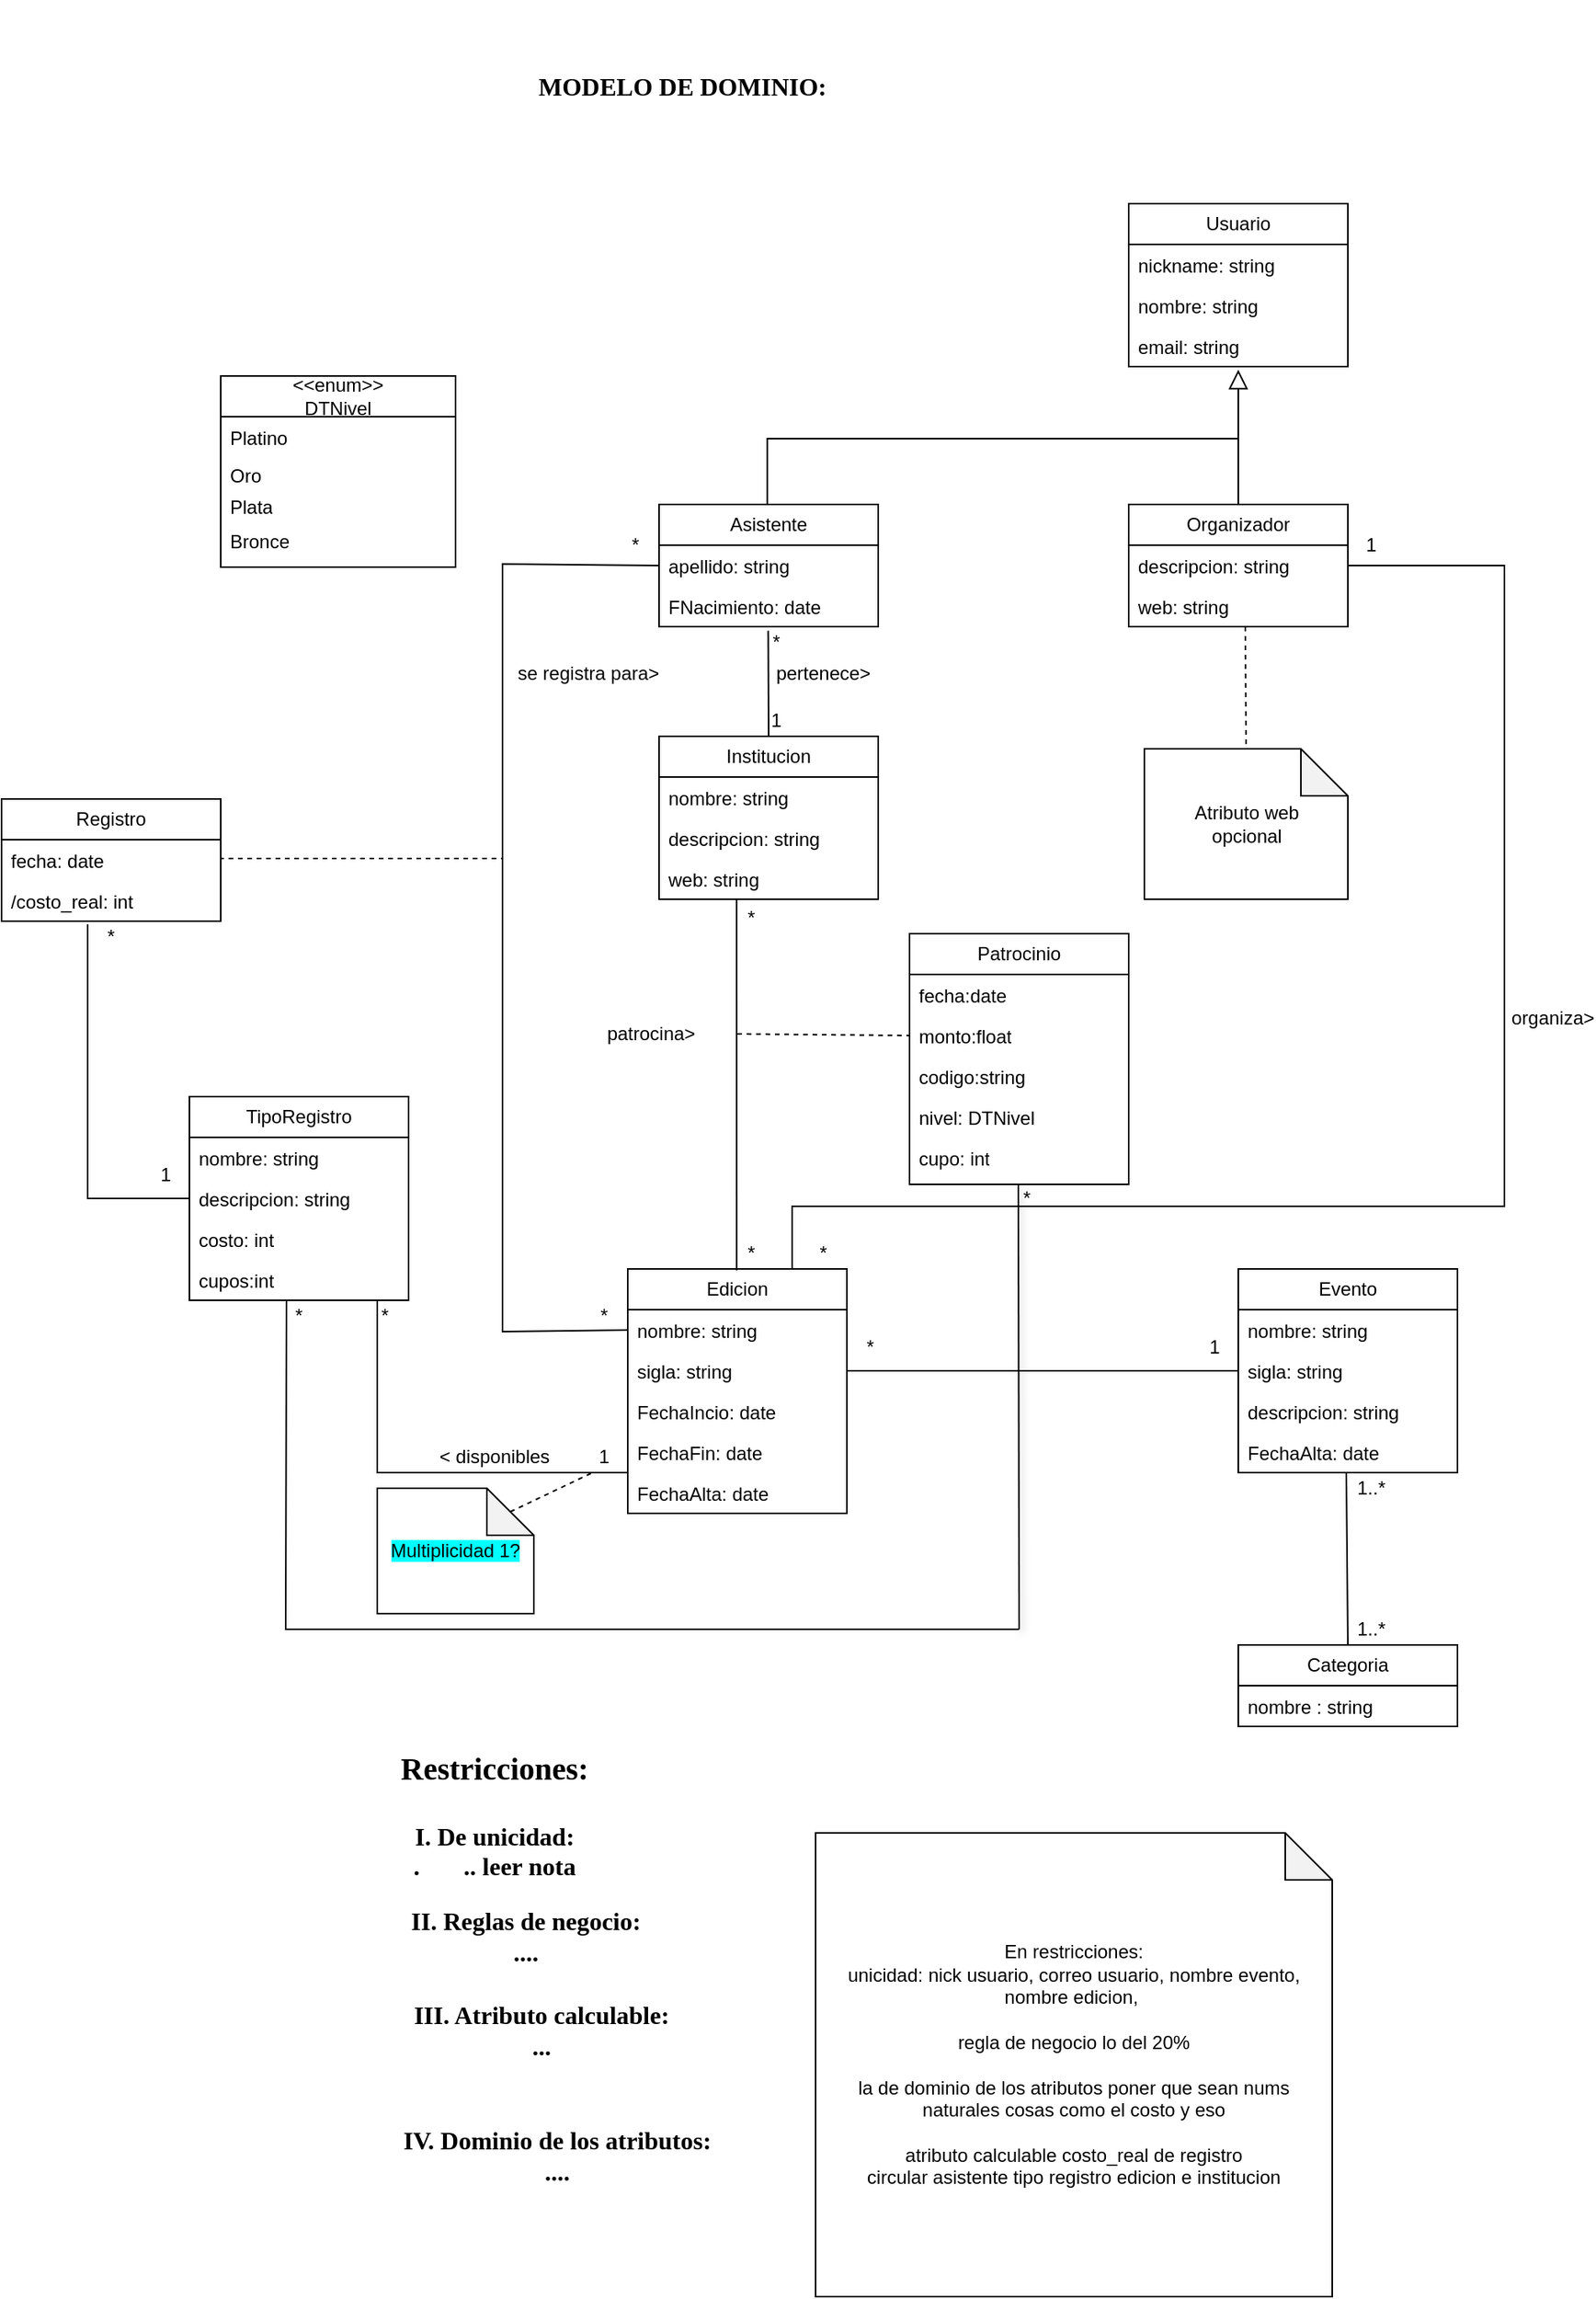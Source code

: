 <mxfile version="28.1.1" pages="4">
  <diagram name="ModeloDominio" id="bCZvV9yb4Iyw5BmVlnvM">
    <mxGraphModel grid="1" page="1" gridSize="10" guides="1" tooltips="1" connect="1" arrows="1" fold="1" pageScale="1" pageWidth="827" pageHeight="1169" math="0" shadow="0">
      <root>
        <mxCell id="0" />
        <mxCell id="1" parent="0" />
        <mxCell id="agMcymQ5COdE-LydsrBo-42" value="" style="endArrow=block;endSize=10;endFill=0;shadow=0;strokeWidth=1;rounded=0;curved=0;edgeStyle=elbowEdgeStyle;elbow=vertical;exitX=0.5;exitY=0;exitDx=0;exitDy=0;entryX=0.506;entryY=1.078;entryDx=0;entryDy=0;entryPerimeter=0;" parent="1" edge="1">
          <mxGeometry width="160" relative="1" as="geometry">
            <mxPoint x="739.16" y="302" as="sourcePoint" />
            <mxPoint x="1040" y="216.028" as="targetPoint" />
            <Array as="points">
              <mxPoint x="919.16" y="260" />
            </Array>
          </mxGeometry>
        </mxCell>
        <mxCell id="dpizFBpJidmlaV7K1fqd-15" value="&lt;font face=&quot;Times New Roman&quot; style=&quot;font-size: 16px;&quot;&gt;&lt;b style=&quot;&quot;&gt;MODELO DE DOMINIO:&lt;/b&gt;&lt;/font&gt;" style="text;html=1;align=center;verticalAlign=middle;whiteSpace=wrap;rounded=0;" parent="1" vertex="1">
          <mxGeometry x="455" y="-20" width="460" height="110" as="geometry" />
        </mxCell>
        <mxCell id="agMcymQ5COdE-LydsrBo-51" value="Usuario" style="swimlane;fontStyle=0;childLayout=stackLayout;horizontal=1;startSize=26;fillColor=none;horizontalStack=0;resizeParent=1;resizeParentMax=0;resizeLast=0;collapsible=1;marginBottom=0;whiteSpace=wrap;html=1;" parent="1" vertex="1">
          <mxGeometry x="970" y="110" width="140" height="104" as="geometry" />
        </mxCell>
        <mxCell id="agMcymQ5COdE-LydsrBo-52" value="nickname: string&amp;nbsp;&lt;div&gt;&lt;br&gt;&lt;/div&gt;" style="text;strokeColor=none;fillColor=none;align=left;verticalAlign=top;spacingLeft=4;spacingRight=4;overflow=hidden;rotatable=0;points=[[0,0.5],[1,0.5]];portConstraint=eastwest;whiteSpace=wrap;html=1;" parent="agMcymQ5COdE-LydsrBo-51" vertex="1">
          <mxGeometry y="26" width="140" height="26" as="geometry" />
        </mxCell>
        <mxCell id="agMcymQ5COdE-LydsrBo-53" value="&lt;div&gt;&lt;span style=&quot;background-color: transparent; color: light-dark(rgb(0, 0, 0), rgb(255, 255, 255));&quot;&gt;nombre: string&lt;/span&gt;&lt;/div&gt;&lt;div&gt;&lt;span style=&quot;background-color: transparent; color: light-dark(rgb(0, 0, 0), rgb(255, 255, 255));&quot;&gt;&lt;br&gt;&lt;/span&gt;&lt;/div&gt;" style="text;strokeColor=none;fillColor=none;align=left;verticalAlign=top;spacingLeft=4;spacingRight=4;overflow=hidden;rotatable=0;points=[[0,0.5],[1,0.5]];portConstraint=eastwest;whiteSpace=wrap;html=1;" parent="agMcymQ5COdE-LydsrBo-51" vertex="1">
          <mxGeometry y="52" width="140" height="26" as="geometry" />
        </mxCell>
        <mxCell id="agMcymQ5COdE-LydsrBo-54" value="email: string" style="text;strokeColor=none;fillColor=none;align=left;verticalAlign=top;spacingLeft=4;spacingRight=4;overflow=hidden;rotatable=0;points=[[0,0.5],[1,0.5]];portConstraint=eastwest;whiteSpace=wrap;html=1;" parent="agMcymQ5COdE-LydsrBo-51" vertex="1">
          <mxGeometry y="78" width="140" height="26" as="geometry" />
        </mxCell>
        <mxCell id="dpizFBpJidmlaV7K1fqd-20" value="&amp;lt;&amp;lt;enum&amp;gt;&amp;gt;&lt;div&gt;DTNivel&lt;/div&gt;" style="swimlane;fontStyle=0;childLayout=stackLayout;horizontal=1;startSize=26;fillColor=none;horizontalStack=0;resizeParent=1;resizeParentMax=0;resizeLast=0;collapsible=1;marginBottom=0;whiteSpace=wrap;html=1;" parent="1" vertex="1">
          <mxGeometry x="390" y="220" width="150" height="122" as="geometry" />
        </mxCell>
        <mxCell id="dpizFBpJidmlaV7K1fqd-21" value="Platino" style="text;strokeColor=none;fillColor=none;align=left;verticalAlign=top;spacingLeft=4;spacingRight=4;overflow=hidden;rotatable=0;points=[[0,0.5],[1,0.5]];portConstraint=eastwest;whiteSpace=wrap;html=1;" parent="dpizFBpJidmlaV7K1fqd-20" vertex="1">
          <mxGeometry y="26" width="150" height="24" as="geometry" />
        </mxCell>
        <mxCell id="dpizFBpJidmlaV7K1fqd-22" value="Oro" style="text;strokeColor=none;fillColor=none;align=left;verticalAlign=top;spacingLeft=4;spacingRight=4;overflow=hidden;rotatable=0;points=[[0,0.5],[1,0.5]];portConstraint=eastwest;whiteSpace=wrap;html=1;" parent="dpizFBpJidmlaV7K1fqd-20" vertex="1">
          <mxGeometry y="50" width="150" height="20" as="geometry" />
        </mxCell>
        <mxCell id="dpizFBpJidmlaV7K1fqd-23" value="Plata&lt;span style=&quot;color: rgba(0, 0, 0, 0); font-family: monospace; font-size: 0px; text-wrap-mode: nowrap;&quot;&gt;%3CmxGraphModel%3E%3Croot%3E%3CmxCell%20id%3D%220%22%2F%3E%3CmxCell%20id%3D%221%22%20parent%3D%220%22%2F%3E%3CmxCell%20id%3D%222%22%20value%3D%22%26amp%3Blt%3B%26amp%3Blt%3Bdatatype%26amp%3Bgt%3B%26amp%3Bgt%3B%26lt%3Bdiv%26gt%3BDTFecha%26lt%3B%2Fdiv%26gt%3B%22%20style%3D%22swimlane%3BfontStyle%3D0%3BchildLayout%3DstackLayout%3Bhorizontal%3D1%3BstartSize%3D26%3BfillColor%3Dnone%3BhorizontalStack%3D0%3BresizeParent%3D1%3BresizeParentMax%3D0%3BresizeLast%3D0%3Bcollapsible%3D1%3BmarginBottom%3D0%3BwhiteSpace%3Dwrap%3Bhtml%3D1%3B%22%20vertex%3D%221%22%20parent%3D%221%22%3E%3CmxGeometry%20x%3D%22390%22%20y%3D%2290%22%20width%3D%22150%22%20height%3D%22100%22%20as%3D%22geometry%22%2F%3E%3C%2FmxCell%3E%3CmxCell%20id%3D%223%22%20value%3D%22dia%3Aint%22%20style%3D%22text%3BstrokeColor%3Dnone%3BfillColor%3Dnone%3Balign%3Dleft%3BverticalAlign%3Dtop%3BspacingLeft%3D4%3BspacingRight%3D4%3Boverflow%3Dhidden%3Brotatable%3D0%3Bpoints%3D%5B%5B0%2C0.5%5D%2C%5B1%2C0.5%5D%5D%3BportConstraint%3Deastwest%3BwhiteSpace%3Dwrap%3Bhtml%3D1%3B%22%20vertex%3D%221%22%20parent%3D%222%22%3E%3CmxGeometry%20y%3D%2226%22%20width%3D%22150%22%20height%3D%2226%22%20as%3D%22geometry%22%2F%3E%3C%2FmxCell%3E%3CmxCell%20id%3D%224%22%20value%3D%22mes%3A%20int%22%20style%3D%22text%3BstrokeColor%3Dnone%3BfillColor%3Dnone%3Balign%3Dleft%3BverticalAlign%3Dtop%3BspacingLeft%3D4%3BspacingRight%3D4%3Boverflow%3Dhidden%3Brotatable%3D0%3Bpoints%3D%5B%5B0%2C0.5%5D%2C%5B1%2C0.5%5D%5D%3BportConstraint%3Deastwest%3BwhiteSpace%3Dwrap%3Bhtml%3D1%3B%22%20vertex%3D%221%22%20parent%3D%222%22%3E%3CmxGeometry%20y%3D%2252%22%20width%3D%22150%22%20height%3D%2226%22%20as%3D%22geometry%22%2F%3E%3C%2FmxCell%3E%3CmxCell%20id%3D%225%22%20value%3D%22anio%3A%20int%22%20style%3D%22text%3BstrokeColor%3Dnone%3BfillColor%3Dnone%3Balign%3Dleft%3BverticalAlign%3Dtop%3BspacingLeft%3D4%3BspacingRight%3D4%3Boverflow%3Dhidden%3Brotatable%3D0%3Bpoints%3D%5B%5B0%2C0.5%5D%2C%5B1%2C0.5%5D%5D%3BportConstraint%3Deastwest%3BwhiteSpace%3Dwrap%3Bhtml%3D1%3B%22%20vertex%3D%221%22%20parent%3D%222%22%3E%3CmxGeometry%20y%3D%2278%22%20width%3D%22150%22%20height%3D%2222%22%20as%3D%22geometry%22%2F%3E%3C%2FmxCell%3E%3C%2Froot%3E%3C%2FmxGraphModel%3E&lt;/span&gt;" style="text;strokeColor=none;fillColor=none;align=left;verticalAlign=top;spacingLeft=4;spacingRight=4;overflow=hidden;rotatable=0;points=[[0,0.5],[1,0.5]];portConstraint=eastwest;whiteSpace=wrap;html=1;" parent="dpizFBpJidmlaV7K1fqd-20" vertex="1">
          <mxGeometry y="70" width="150" height="22" as="geometry" />
        </mxCell>
        <mxCell id="dpizFBpJidmlaV7K1fqd-24" value="Bronce" style="text;strokeColor=none;fillColor=none;align=left;verticalAlign=top;spacingLeft=4;spacingRight=4;overflow=hidden;rotatable=0;points=[[0,0.5],[1,0.5]];portConstraint=eastwest;whiteSpace=wrap;html=1;" parent="dpizFBpJidmlaV7K1fqd-20" vertex="1">
          <mxGeometry y="92" width="150" height="30" as="geometry" />
        </mxCell>
        <mxCell id="agMcymQ5COdE-LydsrBo-56" value="Asistente" style="swimlane;fontStyle=0;childLayout=stackLayout;horizontal=1;startSize=26;fillColor=none;horizontalStack=0;resizeParent=1;resizeParentMax=0;resizeLast=0;collapsible=1;marginBottom=0;whiteSpace=wrap;html=1;" parent="1" vertex="1">
          <mxGeometry x="670" y="302" width="140" height="78" as="geometry">
            <mxRectangle x="670" y="302" width="90" height="30" as="alternateBounds" />
          </mxGeometry>
        </mxCell>
        <mxCell id="agMcymQ5COdE-LydsrBo-57" value="apellido: string&amp;nbsp;&lt;div&gt;&lt;br&gt;&lt;/div&gt;" style="text;strokeColor=none;fillColor=none;align=left;verticalAlign=top;spacingLeft=4;spacingRight=4;overflow=hidden;rotatable=0;points=[[0,0.5],[1,0.5]];portConstraint=eastwest;whiteSpace=wrap;html=1;" parent="agMcymQ5COdE-LydsrBo-56" vertex="1">
          <mxGeometry y="26" width="140" height="26" as="geometry" />
        </mxCell>
        <mxCell id="agMcymQ5COdE-LydsrBo-58" value="&lt;div&gt;FNacimiento&lt;span style=&quot;background-color: transparent; color: light-dark(rgb(0, 0, 0), rgb(255, 255, 255));&quot;&gt;: date&lt;/span&gt;&lt;/div&gt;" style="text;strokeColor=none;fillColor=none;align=left;verticalAlign=top;spacingLeft=4;spacingRight=4;overflow=hidden;rotatable=0;points=[[0,0.5],[1,0.5]];portConstraint=eastwest;whiteSpace=wrap;html=1;" parent="agMcymQ5COdE-LydsrBo-56" vertex="1">
          <mxGeometry y="52" width="140" height="26" as="geometry" />
        </mxCell>
        <mxCell id="agMcymQ5COdE-LydsrBo-60" value="Organizador" style="swimlane;fontStyle=0;childLayout=stackLayout;horizontal=1;startSize=26;fillColor=none;horizontalStack=0;resizeParent=1;resizeParentMax=0;resizeLast=0;collapsible=1;marginBottom=0;whiteSpace=wrap;html=1;" parent="1" vertex="1">
          <mxGeometry x="970" y="302" width="140" height="78" as="geometry" />
        </mxCell>
        <mxCell id="agMcymQ5COdE-LydsrBo-61" value="descripcion: string&amp;nbsp;&lt;div&gt;&lt;br&gt;&lt;/div&gt;" style="text;strokeColor=none;fillColor=none;align=left;verticalAlign=top;spacingLeft=4;spacingRight=4;overflow=hidden;rotatable=0;points=[[0,0.5],[1,0.5]];portConstraint=eastwest;whiteSpace=wrap;html=1;" parent="agMcymQ5COdE-LydsrBo-60" vertex="1">
          <mxGeometry y="26" width="140" height="26" as="geometry" />
        </mxCell>
        <mxCell id="lXtKiYIN07wwhuMebqhm-2" value="&lt;div&gt;web: string&lt;/div&gt;" style="text;strokeColor=none;fillColor=none;align=left;verticalAlign=top;spacingLeft=4;spacingRight=4;overflow=hidden;rotatable=0;points=[[0,0.5],[1,0.5]];portConstraint=eastwest;whiteSpace=wrap;html=1;" parent="agMcymQ5COdE-LydsrBo-60" vertex="1">
          <mxGeometry y="52" width="140" height="26" as="geometry" />
        </mxCell>
        <mxCell id="agMcymQ5COdE-LydsrBo-63" value="" style="endArrow=none;html=1;rounded=0;exitX=0.5;exitY=0;exitDx=0;exitDy=0;" parent="1" source="agMcymQ5COdE-LydsrBo-60" edge="1">
          <mxGeometry width="50" height="50" relative="1" as="geometry">
            <mxPoint x="990" y="520" as="sourcePoint" />
            <mxPoint x="1040" y="260" as="targetPoint" />
          </mxGeometry>
        </mxCell>
        <mxCell id="agMcymQ5COdE-LydsrBo-67" value="Institucion" style="swimlane;fontStyle=0;childLayout=stackLayout;horizontal=1;startSize=26;fillColor=none;horizontalStack=0;resizeParent=1;resizeParentMax=0;resizeLast=0;collapsible=1;marginBottom=0;whiteSpace=wrap;html=1;" parent="1" vertex="1">
          <mxGeometry x="670" y="450" width="140" height="104" as="geometry" />
        </mxCell>
        <mxCell id="agMcymQ5COdE-LydsrBo-68" value="nombre: string&amp;nbsp;&lt;div&gt;&lt;br&gt;&lt;/div&gt;" style="text;strokeColor=none;fillColor=none;align=left;verticalAlign=top;spacingLeft=4;spacingRight=4;overflow=hidden;rotatable=0;points=[[0,0.5],[1,0.5]];portConstraint=eastwest;whiteSpace=wrap;html=1;" parent="agMcymQ5COdE-LydsrBo-67" vertex="1">
          <mxGeometry y="26" width="140" height="26" as="geometry" />
        </mxCell>
        <mxCell id="agMcymQ5COdE-LydsrBo-69" value="&lt;div&gt;descripcion: string&lt;/div&gt;" style="text;strokeColor=none;fillColor=none;align=left;verticalAlign=top;spacingLeft=4;spacingRight=4;overflow=hidden;rotatable=0;points=[[0,0.5],[1,0.5]];portConstraint=eastwest;whiteSpace=wrap;html=1;" parent="agMcymQ5COdE-LydsrBo-67" vertex="1">
          <mxGeometry y="52" width="140" height="26" as="geometry" />
        </mxCell>
        <mxCell id="lXtKiYIN07wwhuMebqhm-1" value="&lt;div&gt;web: string&lt;/div&gt;" style="text;strokeColor=none;fillColor=none;align=left;verticalAlign=top;spacingLeft=4;spacingRight=4;overflow=hidden;rotatable=0;points=[[0,0.5],[1,0.5]];portConstraint=eastwest;whiteSpace=wrap;html=1;" parent="agMcymQ5COdE-LydsrBo-67" vertex="1">
          <mxGeometry y="78" width="140" height="26" as="geometry" />
        </mxCell>
        <mxCell id="agMcymQ5COdE-LydsrBo-77" value="Edicion" style="swimlane;fontStyle=0;childLayout=stackLayout;horizontal=1;startSize=26;fillColor=none;horizontalStack=0;resizeParent=1;resizeParentMax=0;resizeLast=0;collapsible=1;marginBottom=0;whiteSpace=wrap;html=1;" parent="1" vertex="1">
          <mxGeometry x="650" y="790" width="140" height="156" as="geometry" />
        </mxCell>
        <mxCell id="agMcymQ5COdE-LydsrBo-78" value="nombre: string&amp;nbsp;&lt;div&gt;&lt;br&gt;&lt;/div&gt;" style="text;strokeColor=none;fillColor=none;align=left;verticalAlign=top;spacingLeft=4;spacingRight=4;overflow=hidden;rotatable=0;points=[[0,0.5],[1,0.5]];portConstraint=eastwest;whiteSpace=wrap;html=1;" parent="agMcymQ5COdE-LydsrBo-77" vertex="1">
          <mxGeometry y="26" width="140" height="26" as="geometry" />
        </mxCell>
        <mxCell id="agMcymQ5COdE-LydsrBo-79" value="&lt;div&gt;sigla: string&lt;/div&gt;" style="text;strokeColor=none;fillColor=none;align=left;verticalAlign=top;spacingLeft=4;spacingRight=4;overflow=hidden;rotatable=0;points=[[0,0.5],[1,0.5]];portConstraint=eastwest;whiteSpace=wrap;html=1;" parent="agMcymQ5COdE-LydsrBo-77" vertex="1">
          <mxGeometry y="52" width="140" height="26" as="geometry" />
        </mxCell>
        <mxCell id="agMcymQ5COdE-LydsrBo-80" value="&lt;div&gt;FechaIncio: date&lt;/div&gt;" style="text;strokeColor=none;fillColor=none;align=left;verticalAlign=top;spacingLeft=4;spacingRight=4;overflow=hidden;rotatable=0;points=[[0,0.5],[1,0.5]];portConstraint=eastwest;whiteSpace=wrap;html=1;" parent="agMcymQ5COdE-LydsrBo-77" vertex="1">
          <mxGeometry y="78" width="140" height="26" as="geometry" />
        </mxCell>
        <mxCell id="agMcymQ5COdE-LydsrBo-82" value="&lt;div&gt;FechaFin: date&lt;/div&gt;" style="text;strokeColor=none;fillColor=none;align=left;verticalAlign=top;spacingLeft=4;spacingRight=4;overflow=hidden;rotatable=0;points=[[0,0.5],[1,0.5]];portConstraint=eastwest;whiteSpace=wrap;html=1;" parent="agMcymQ5COdE-LydsrBo-77" vertex="1">
          <mxGeometry y="104" width="140" height="26" as="geometry" />
        </mxCell>
        <mxCell id="agMcymQ5COdE-LydsrBo-81" value="&lt;div&gt;FechaAlta: date&lt;/div&gt;" style="text;strokeColor=none;fillColor=none;align=left;verticalAlign=top;spacingLeft=4;spacingRight=4;overflow=hidden;rotatable=0;points=[[0,0.5],[1,0.5]];portConstraint=eastwest;whiteSpace=wrap;html=1;" parent="agMcymQ5COdE-LydsrBo-77" vertex="1">
          <mxGeometry y="130" width="140" height="26" as="geometry" />
        </mxCell>
        <mxCell id="dpizFBpJidmlaV7K1fqd-25" value="TipoRegistro" style="swimlane;fontStyle=0;childLayout=stackLayout;horizontal=1;startSize=26;fillColor=none;horizontalStack=0;resizeParent=1;resizeParentMax=0;resizeLast=0;collapsible=1;marginBottom=0;whiteSpace=wrap;html=1;" parent="1" vertex="1">
          <mxGeometry x="370" y="680" width="140" height="130" as="geometry" />
        </mxCell>
        <mxCell id="dpizFBpJidmlaV7K1fqd-26" value="nombre: string&amp;nbsp;&lt;div&gt;&lt;br&gt;&lt;/div&gt;" style="text;strokeColor=none;fillColor=none;align=left;verticalAlign=top;spacingLeft=4;spacingRight=4;overflow=hidden;rotatable=0;points=[[0,0.5],[1,0.5]];portConstraint=eastwest;whiteSpace=wrap;html=1;" parent="dpizFBpJidmlaV7K1fqd-25" vertex="1">
          <mxGeometry y="26" width="140" height="26" as="geometry" />
        </mxCell>
        <mxCell id="dpizFBpJidmlaV7K1fqd-27" value="descripcion: string" style="text;strokeColor=none;fillColor=none;align=left;verticalAlign=top;spacingLeft=4;spacingRight=4;overflow=hidden;rotatable=0;points=[[0,0.5],[1,0.5]];portConstraint=eastwest;whiteSpace=wrap;html=1;" parent="dpizFBpJidmlaV7K1fqd-25" vertex="1">
          <mxGeometry y="52" width="140" height="26" as="geometry" />
        </mxCell>
        <mxCell id="dpizFBpJidmlaV7K1fqd-28" value="costo: int" style="text;strokeColor=none;fillColor=none;align=left;verticalAlign=top;spacingLeft=4;spacingRight=4;overflow=hidden;rotatable=0;points=[[0,0.5],[1,0.5]];portConstraint=eastwest;whiteSpace=wrap;html=1;" parent="dpizFBpJidmlaV7K1fqd-25" vertex="1">
          <mxGeometry y="78" width="140" height="26" as="geometry" />
        </mxCell>
        <mxCell id="dpizFBpJidmlaV7K1fqd-29" value="cupos:int" style="text;strokeColor=none;fillColor=none;align=left;verticalAlign=top;spacingLeft=4;spacingRight=4;overflow=hidden;rotatable=0;points=[[0,0.5],[1,0.5]];portConstraint=eastwest;whiteSpace=wrap;html=1;" parent="dpizFBpJidmlaV7K1fqd-25" vertex="1">
          <mxGeometry y="104" width="140" height="26" as="geometry" />
        </mxCell>
        <mxCell id="dpizFBpJidmlaV7K1fqd-30" value="Registro" style="swimlane;fontStyle=0;childLayout=stackLayout;horizontal=1;startSize=26;fillColor=none;horizontalStack=0;resizeParent=1;resizeParentMax=0;resizeLast=0;collapsible=1;marginBottom=0;whiteSpace=wrap;html=1;" parent="1" vertex="1">
          <mxGeometry x="250" y="490" width="140" height="78" as="geometry" />
        </mxCell>
        <mxCell id="dpizFBpJidmlaV7K1fqd-31" value="&lt;div&gt;fecha: date&lt;/div&gt;" style="text;strokeColor=none;fillColor=none;align=left;verticalAlign=top;spacingLeft=4;spacingRight=4;overflow=hidden;rotatable=0;points=[[0,0.5],[1,0.5]];portConstraint=eastwest;whiteSpace=wrap;html=1;" parent="dpizFBpJidmlaV7K1fqd-30" vertex="1">
          <mxGeometry y="26" width="140" height="26" as="geometry" />
        </mxCell>
        <mxCell id="dpizFBpJidmlaV7K1fqd-32" value="&lt;div&gt;/costo_real: int&lt;/div&gt;" style="text;strokeColor=none;fillColor=none;align=left;verticalAlign=top;spacingLeft=4;spacingRight=4;overflow=hidden;rotatable=0;points=[[0,0.5],[1,0.5]];portConstraint=eastwest;whiteSpace=wrap;html=1;" parent="dpizFBpJidmlaV7K1fqd-30" vertex="1">
          <mxGeometry y="52" width="140" height="26" as="geometry" />
        </mxCell>
        <mxCell id="agMcymQ5COdE-LydsrBo-83" value="Evento" style="swimlane;fontStyle=0;childLayout=stackLayout;horizontal=1;startSize=26;fillColor=none;horizontalStack=0;resizeParent=1;resizeParentMax=0;resizeLast=0;collapsible=1;marginBottom=0;whiteSpace=wrap;html=1;" parent="1" vertex="1">
          <mxGeometry x="1040" y="790" width="140" height="130" as="geometry" />
        </mxCell>
        <mxCell id="agMcymQ5COdE-LydsrBo-84" value="nombre: string&amp;nbsp;&lt;div&gt;&lt;br&gt;&lt;/div&gt;" style="text;strokeColor=none;fillColor=none;align=left;verticalAlign=top;spacingLeft=4;spacingRight=4;overflow=hidden;rotatable=0;points=[[0,0.5],[1,0.5]];portConstraint=eastwest;whiteSpace=wrap;html=1;" parent="agMcymQ5COdE-LydsrBo-83" vertex="1">
          <mxGeometry y="26" width="140" height="26" as="geometry" />
        </mxCell>
        <mxCell id="agMcymQ5COdE-LydsrBo-85" value="&lt;div&gt;sigla: string&lt;/div&gt;" style="text;strokeColor=none;fillColor=none;align=left;verticalAlign=top;spacingLeft=4;spacingRight=4;overflow=hidden;rotatable=0;points=[[0,0.5],[1,0.5]];portConstraint=eastwest;whiteSpace=wrap;html=1;" parent="agMcymQ5COdE-LydsrBo-83" vertex="1">
          <mxGeometry y="52" width="140" height="26" as="geometry" />
        </mxCell>
        <mxCell id="agMcymQ5COdE-LydsrBo-86" value="&lt;div&gt;descripcion: string&lt;/div&gt;" style="text;strokeColor=none;fillColor=none;align=left;verticalAlign=top;spacingLeft=4;spacingRight=4;overflow=hidden;rotatable=0;points=[[0,0.5],[1,0.5]];portConstraint=eastwest;whiteSpace=wrap;html=1;" parent="agMcymQ5COdE-LydsrBo-83" vertex="1">
          <mxGeometry y="78" width="140" height="26" as="geometry" />
        </mxCell>
        <mxCell id="agMcymQ5COdE-LydsrBo-87" value="&lt;div&gt;FechaAlta: date&lt;/div&gt;" style="text;strokeColor=none;fillColor=none;align=left;verticalAlign=top;spacingLeft=4;spacingRight=4;overflow=hidden;rotatable=0;points=[[0,0.5],[1,0.5]];portConstraint=eastwest;whiteSpace=wrap;html=1;" parent="agMcymQ5COdE-LydsrBo-83" vertex="1">
          <mxGeometry y="104" width="140" height="26" as="geometry" />
        </mxCell>
        <mxCell id="agMcymQ5COdE-LydsrBo-89" value="" style="endArrow=none;html=1;rounded=0;exitX=0;exitY=0.5;exitDx=0;exitDy=0;entryX=1;entryY=0.5;entryDx=0;entryDy=0;" parent="1" source="agMcymQ5COdE-LydsrBo-85" target="agMcymQ5COdE-LydsrBo-79" edge="1">
          <mxGeometry width="50" height="50" relative="1" as="geometry">
            <mxPoint x="1150" y="720" as="sourcePoint" />
            <mxPoint x="990" y="720" as="targetPoint" />
          </mxGeometry>
        </mxCell>
        <mxCell id="agMcymQ5COdE-LydsrBo-92" value="" style="endArrow=none;html=1;rounded=0;exitX=0;exitY=0.5;exitDx=0;exitDy=0;entryX=0;entryY=0.5;entryDx=0;entryDy=0;" parent="1" source="agMcymQ5COdE-LydsrBo-57" target="agMcymQ5COdE-LydsrBo-78" edge="1">
          <mxGeometry width="50" height="50" relative="1" as="geometry">
            <mxPoint x="730" y="550" as="sourcePoint" />
            <mxPoint x="570" y="670" as="targetPoint" />
            <Array as="points">
              <mxPoint x="570" y="340" />
              <mxPoint x="570" y="550" />
              <mxPoint x="570" y="830" />
            </Array>
          </mxGeometry>
        </mxCell>
        <mxCell id="agMcymQ5COdE-LydsrBo-93" value="" style="endArrow=none;html=1;rounded=0;exitX=0.5;exitY=0;exitDx=0;exitDy=0;entryX=0.498;entryY=1.103;entryDx=0;entryDy=0;entryPerimeter=0;" parent="1" source="agMcymQ5COdE-LydsrBo-67" target="agMcymQ5COdE-LydsrBo-58" edge="1">
          <mxGeometry width="50" height="50" relative="1" as="geometry">
            <mxPoint x="870" y="505" as="sourcePoint" />
            <mxPoint x="770" y="410" as="targetPoint" />
          </mxGeometry>
        </mxCell>
        <mxCell id="dpizFBpJidmlaV7K1fqd-33" value="Patrocinio" style="swimlane;fontStyle=0;childLayout=stackLayout;horizontal=1;startSize=26;fillColor=none;horizontalStack=0;resizeParent=1;resizeParentMax=0;resizeLast=0;collapsible=1;marginBottom=0;whiteSpace=wrap;html=1;" parent="1" vertex="1">
          <mxGeometry x="830" y="576" width="140" height="160" as="geometry" />
        </mxCell>
        <mxCell id="dpizFBpJidmlaV7K1fqd-34" value="&lt;div&gt;fecha:date&lt;/div&gt;" style="text;strokeColor=none;fillColor=none;align=left;verticalAlign=top;spacingLeft=4;spacingRight=4;overflow=hidden;rotatable=0;points=[[0,0.5],[1,0.5]];portConstraint=eastwest;whiteSpace=wrap;html=1;" parent="dpizFBpJidmlaV7K1fqd-33" vertex="1">
          <mxGeometry y="26" width="140" height="26" as="geometry" />
        </mxCell>
        <mxCell id="dpizFBpJidmlaV7K1fqd-35" value="monto:float" style="text;strokeColor=none;fillColor=none;align=left;verticalAlign=top;spacingLeft=4;spacingRight=4;overflow=hidden;rotatable=0;points=[[0,0.5],[1,0.5]];portConstraint=eastwest;whiteSpace=wrap;html=1;" parent="dpizFBpJidmlaV7K1fqd-33" vertex="1">
          <mxGeometry y="52" width="140" height="26" as="geometry" />
        </mxCell>
        <mxCell id="dpizFBpJidmlaV7K1fqd-36" value="codigo:string" style="text;strokeColor=none;fillColor=none;align=left;verticalAlign=top;spacingLeft=4;spacingRight=4;overflow=hidden;rotatable=0;points=[[0,0.5],[1,0.5]];portConstraint=eastwest;whiteSpace=wrap;html=1;" parent="dpizFBpJidmlaV7K1fqd-33" vertex="1">
          <mxGeometry y="78" width="140" height="26" as="geometry" />
        </mxCell>
        <mxCell id="dpizFBpJidmlaV7K1fqd-37" value="nivel: DTNivel" style="text;strokeColor=none;fillColor=none;align=left;verticalAlign=top;spacingLeft=4;spacingRight=4;overflow=hidden;rotatable=0;points=[[0,0.5],[1,0.5]];portConstraint=eastwest;whiteSpace=wrap;html=1;" parent="dpizFBpJidmlaV7K1fqd-33" vertex="1">
          <mxGeometry y="104" width="140" height="26" as="geometry" />
        </mxCell>
        <mxCell id="Nmh7_O1KkESDejtTiDmn-7" value="cupo: int" style="text;strokeColor=none;fillColor=none;align=left;verticalAlign=top;spacingLeft=4;spacingRight=4;overflow=hidden;rotatable=0;points=[[0,0.5],[1,0.5]];portConstraint=eastwest;whiteSpace=wrap;html=1;" parent="dpizFBpJidmlaV7K1fqd-33" vertex="1">
          <mxGeometry y="130" width="140" height="30" as="geometry" />
        </mxCell>
        <mxCell id="agMcymQ5COdE-LydsrBo-94" value="*" style="text;html=1;align=center;verticalAlign=middle;whiteSpace=wrap;rounded=0;" parent="1" vertex="1">
          <mxGeometry x="730" y="380" width="30" height="20" as="geometry" />
        </mxCell>
        <mxCell id="agMcymQ5COdE-LydsrBo-95" value="1" style="text;html=1;align=center;verticalAlign=middle;whiteSpace=wrap;rounded=0;" parent="1" vertex="1">
          <mxGeometry x="730" y="430" width="30" height="20" as="geometry" />
        </mxCell>
        <mxCell id="agMcymQ5COdE-LydsrBo-98" value="*" style="text;html=1;align=center;verticalAlign=middle;whiteSpace=wrap;rounded=0;" parent="1" vertex="1">
          <mxGeometry x="714" y="770" width="30" height="20" as="geometry" />
        </mxCell>
        <mxCell id="agMcymQ5COdE-LydsrBo-99" value="*" style="text;html=1;align=center;verticalAlign=middle;whiteSpace=wrap;rounded=0;" parent="1" vertex="1">
          <mxGeometry x="640" y="318" width="30" height="20" as="geometry" />
        </mxCell>
        <mxCell id="agMcymQ5COdE-LydsrBo-100" value="Categoria" style="swimlane;fontStyle=0;childLayout=stackLayout;horizontal=1;startSize=26;fillColor=none;horizontalStack=0;resizeParent=1;resizeParentMax=0;resizeLast=0;collapsible=1;marginBottom=0;whiteSpace=wrap;html=1;" parent="1" vertex="1">
          <mxGeometry x="1040" y="1030" width="140" height="52" as="geometry" />
        </mxCell>
        <mxCell id="agMcymQ5COdE-LydsrBo-101" value="&lt;div&gt;nombre : string&lt;/div&gt;" style="text;strokeColor=none;fillColor=none;align=left;verticalAlign=top;spacingLeft=4;spacingRight=4;overflow=hidden;rotatable=0;points=[[0,0.5],[1,0.5]];portConstraint=eastwest;whiteSpace=wrap;html=1;" parent="agMcymQ5COdE-LydsrBo-100" vertex="1">
          <mxGeometry y="26" width="140" height="26" as="geometry" />
        </mxCell>
        <mxCell id="agMcymQ5COdE-LydsrBo-103" value="" style="endArrow=none;html=1;rounded=0;exitX=0.498;exitY=1.146;exitDx=0;exitDy=0;exitPerimeter=0;entryX=0.5;entryY=0;entryDx=0;entryDy=0;" parent="1" target="agMcymQ5COdE-LydsrBo-100" edge="1">
          <mxGeometry width="50" height="50" relative="1" as="geometry">
            <mxPoint x="1109.0" y="919.996" as="sourcePoint" />
            <mxPoint x="1109" y="990" as="targetPoint" />
          </mxGeometry>
        </mxCell>
        <mxCell id="agMcymQ5COdE-LydsrBo-104" value="" style="endArrow=none;dashed=1;html=1;rounded=0;exitX=1;exitY=0.5;exitDx=0;exitDy=0;" parent="1" source="dpizFBpJidmlaV7K1fqd-31" edge="1">
          <mxGeometry width="50" height="50" relative="1" as="geometry">
            <mxPoint x="340" y="400" as="sourcePoint" />
            <mxPoint x="570" y="528" as="targetPoint" />
            <Array as="points">
              <mxPoint x="390" y="528" />
            </Array>
          </mxGeometry>
        </mxCell>
        <mxCell id="dpizFBpJidmlaV7K1fqd-43" value="patrocina&amp;gt;" style="text;html=1;align=center;verticalAlign=middle;whiteSpace=wrap;rounded=0;" parent="1" vertex="1">
          <mxGeometry x="650" y="630" width="30" height="20" as="geometry" />
        </mxCell>
        <mxCell id="dpizFBpJidmlaV7K1fqd-44" value="pertenece&amp;gt;" style="text;html=1;align=center;verticalAlign=middle;whiteSpace=wrap;rounded=0;" parent="1" vertex="1">
          <mxGeometry x="760" y="400" width="30" height="20" as="geometry" />
        </mxCell>
        <mxCell id="dpizFBpJidmlaV7K1fqd-45" value="se registra para&amp;gt;" style="text;html=1;align=center;verticalAlign=middle;whiteSpace=wrap;rounded=0;" parent="1" vertex="1">
          <mxGeometry x="560" y="400" width="130" height="20" as="geometry" />
        </mxCell>
        <mxCell id="dpizFBpJidmlaV7K1fqd-46" value="1..*" style="text;html=1;align=center;verticalAlign=middle;whiteSpace=wrap;rounded=0;" parent="1" vertex="1">
          <mxGeometry x="1110" y="1010" width="30" height="20" as="geometry" />
        </mxCell>
        <mxCell id="dpizFBpJidmlaV7K1fqd-47" value="1..*" style="text;html=1;align=center;verticalAlign=middle;whiteSpace=wrap;rounded=0;" parent="1" vertex="1">
          <mxGeometry x="1110" y="920" width="30" height="20" as="geometry" />
        </mxCell>
        <mxCell id="dpizFBpJidmlaV7K1fqd-48" value="*" style="text;html=1;align=center;verticalAlign=middle;whiteSpace=wrap;rounded=0;" parent="1" vertex="1">
          <mxGeometry x="714" y="556" width="30" height="20" as="geometry" />
        </mxCell>
        <mxCell id="IM8bj27vjW2e1TcxEnKg-4" value="En restricciones:&lt;div&gt;unicidad: nick usuario, correo usuario, nombre evento, nombre edicion,&amp;nbsp;&lt;/div&gt;&lt;div&gt;&lt;br&gt;&lt;/div&gt;&lt;div&gt;regla de negocio lo del 20%&lt;br&gt;&lt;br&gt;&lt;/div&gt;&lt;div&gt;la de dominio de los atributos poner que sean nums naturales cosas como el costo y eso&lt;br&gt;&lt;br&gt;&lt;/div&gt;&lt;div&gt;atributo calculable costo_real de registro&lt;/div&gt;&lt;div&gt;circular asistente tipo registro edicion e institucion&lt;/div&gt;" style="shape=note;whiteSpace=wrap;html=1;backgroundOutline=1;darkOpacity=0.05;" parent="1" vertex="1">
          <mxGeometry x="770" y="1150" width="330" height="296" as="geometry" />
        </mxCell>
        <mxCell id="68dRZxDx_lQtc-Z4TrwH-3" value="" style="endArrow=none;html=1;rounded=0;entryX=0;entryY=0.5;entryDx=0;entryDy=0;" parent="1" target="dpizFBpJidmlaV7K1fqd-27" edge="1">
          <mxGeometry width="50" height="50" relative="1" as="geometry">
            <mxPoint x="305" y="570" as="sourcePoint" />
            <mxPoint x="475" y="630" as="targetPoint" />
            <Array as="points">
              <mxPoint x="305" y="745" />
            </Array>
          </mxGeometry>
        </mxCell>
        <mxCell id="IM8bj27vjW2e1TcxEnKg-5" value="&lt;font face=&quot;Times New Roman&quot; style=&quot;font-size: 20px;&quot;&gt;&lt;b style=&quot;&quot;&gt;Restricciones:&lt;/b&gt;&lt;/font&gt;&lt;div&gt;&lt;font face=&quot;Times New Roman&quot;&gt;&lt;span style=&quot;font-size: 18px;&quot;&gt;&lt;b&gt;&lt;br&gt;&lt;/b&gt;&lt;/span&gt;&lt;/font&gt;&lt;div&gt;&lt;font face=&quot;Times New Roman&quot; style=&quot;font-size: 16px;&quot;&gt;&lt;b style=&quot;&quot;&gt;I. De unicidad:&lt;/b&gt;&lt;/font&gt;&lt;/div&gt;&lt;div&gt;&lt;font face=&quot;Times New Roman&quot; style=&quot;font-size: 16px;&quot;&gt;&lt;b style=&quot;&quot;&gt;.&lt;span style=&quot;white-space: pre;&quot;&gt;&#x9;&lt;/span&gt;.. leer nota&lt;/b&gt;&lt;/font&gt;&lt;/div&gt;&lt;div&gt;&lt;br&gt;&lt;/div&gt;&lt;/div&gt;" style="text;html=1;align=center;verticalAlign=middle;whiteSpace=wrap;rounded=0;" parent="1" vertex="1">
          <mxGeometry x="310" y="1090" width="510" height="111" as="geometry" />
        </mxCell>
        <mxCell id="IM8bj27vjW2e1TcxEnKg-6" value="&lt;font face=&quot;Times New Roman&quot;&gt;&lt;span style=&quot;font-size: 16px;&quot;&gt;&lt;b&gt;II. Reglas de negocio:&lt;/b&gt;&lt;/span&gt;&lt;/font&gt;&lt;div&gt;&lt;font face=&quot;Times New Roman&quot;&gt;&lt;span style=&quot;font-size: 16px;&quot;&gt;&lt;b&gt;....&lt;/b&gt;&lt;/span&gt;&lt;/font&gt;&lt;/div&gt;" style="text;html=1;align=center;verticalAlign=middle;whiteSpace=wrap;rounded=0;" parent="1" vertex="1">
          <mxGeometry x="330" y="1160" width="510" height="111" as="geometry" />
        </mxCell>
        <mxCell id="IM8bj27vjW2e1TcxEnKg-7" value="&lt;font face=&quot;Times New Roman&quot;&gt;&lt;span style=&quot;font-size: 16px;&quot;&gt;&lt;b&gt;III. Atributo calculable:&lt;/b&gt;&lt;/span&gt;&lt;/font&gt;&lt;div&gt;&lt;font face=&quot;Times New Roman&quot;&gt;&lt;span style=&quot;font-size: 16px;&quot;&gt;&lt;b&gt;...&lt;/b&gt;&lt;/span&gt;&lt;/font&gt;&lt;/div&gt;" style="text;html=1;align=center;verticalAlign=middle;whiteSpace=wrap;rounded=0;" parent="1" vertex="1">
          <mxGeometry x="340" y="1220" width="510" height="111" as="geometry" />
        </mxCell>
        <mxCell id="68dRZxDx_lQtc-Z4TrwH-7" value="" style="endArrow=none;dashed=1;html=1;rounded=0;entryX=0;entryY=0.5;entryDx=0;entryDy=0;" parent="1" target="dpizFBpJidmlaV7K1fqd-35" edge="1">
          <mxGeometry width="50" height="50" relative="1" as="geometry">
            <mxPoint x="720" y="640" as="sourcePoint" />
            <mxPoint x="810" y="600" as="targetPoint" />
          </mxGeometry>
        </mxCell>
        <mxCell id="IM8bj27vjW2e1TcxEnKg-8" value="&lt;font face=&quot;Times New Roman&quot;&gt;&lt;span style=&quot;font-size: 16px;&quot;&gt;&lt;b&gt;IV. Dominio de los atributos:&lt;/b&gt;&lt;/span&gt;&lt;/font&gt;&lt;div&gt;&lt;font face=&quot;Times New Roman&quot;&gt;&lt;span style=&quot;font-size: 16px;&quot;&gt;&lt;b&gt;....&lt;/b&gt;&lt;/span&gt;&lt;/font&gt;&lt;/div&gt;" style="text;html=1;align=center;verticalAlign=middle;whiteSpace=wrap;rounded=0;" parent="1" vertex="1">
          <mxGeometry x="350" y="1300" width="510" height="111" as="geometry" />
        </mxCell>
        <mxCell id="68dRZxDx_lQtc-Z4TrwH-5" value="" style="endArrow=none;html=1;rounded=0;entryX=0.354;entryY=1.011;entryDx=0;entryDy=0;entryPerimeter=0;" parent="1" target="lXtKiYIN07wwhuMebqhm-1" edge="1">
          <mxGeometry width="50" height="50" relative="1" as="geometry">
            <mxPoint x="719.58" y="790.83" as="sourcePoint" />
            <mxPoint x="710" y="600" as="targetPoint" />
          </mxGeometry>
        </mxCell>
        <mxCell id="68dRZxDx_lQtc-Z4TrwH-9" value="*" style="text;html=1;align=center;verticalAlign=middle;whiteSpace=wrap;rounded=0;" parent="1" vertex="1">
          <mxGeometry x="620" y="810" width="30" height="20" as="geometry" />
        </mxCell>
        <mxCell id="68dRZxDx_lQtc-Z4TrwH-8" value="*" style="text;html=1;align=center;verticalAlign=middle;whiteSpace=wrap;rounded=0;" parent="1" vertex="1">
          <mxGeometry x="305" y="568" width="30" height="20" as="geometry" />
        </mxCell>
        <mxCell id="68dRZxDx_lQtc-Z4TrwH-10" value="1" style="text;html=1;align=center;verticalAlign=middle;whiteSpace=wrap;rounded=0;" parent="1" vertex="1">
          <mxGeometry x="340" y="720" width="30" height="20" as="geometry" />
        </mxCell>
        <mxCell id="IM8bj27vjW2e1TcxEnKg-9" value="1" style="text;html=1;align=center;verticalAlign=middle;whiteSpace=wrap;rounded=0;" parent="1" vertex="1">
          <mxGeometry x="1010" y="830" width="30" height="20" as="geometry" />
        </mxCell>
        <mxCell id="IM8bj27vjW2e1TcxEnKg-10" value="*" style="text;html=1;align=center;verticalAlign=middle;whiteSpace=wrap;rounded=0;" parent="1" vertex="1">
          <mxGeometry x="760" y="810" width="90" height="60" as="geometry" />
        </mxCell>
        <mxCell id="7xDIrLAodDT-qSDH6kA_-3" value="" style="endArrow=none;html=1;rounded=0;exitX=0.75;exitY=0;exitDx=0;exitDy=0;entryX=1;entryY=0.5;entryDx=0;entryDy=0;" parent="1" source="agMcymQ5COdE-LydsrBo-77" target="agMcymQ5COdE-LydsrBo-61" edge="1">
          <mxGeometry width="50" height="50" relative="1" as="geometry">
            <mxPoint x="1400" y="457.5" as="sourcePoint" />
            <mxPoint x="1400" y="362.5" as="targetPoint" />
            <Array as="points">
              <mxPoint x="755" y="750" />
              <mxPoint x="980" y="750" />
              <mxPoint x="1210" y="750" />
              <mxPoint x="1210" y="341" />
            </Array>
          </mxGeometry>
        </mxCell>
        <mxCell id="7xDIrLAodDT-qSDH6kA_-4" value="1" style="text;html=1;align=center;verticalAlign=middle;whiteSpace=wrap;rounded=0;" parent="1" vertex="1">
          <mxGeometry x="1110" y="318" width="30" height="20" as="geometry" />
        </mxCell>
        <mxCell id="7xDIrLAodDT-qSDH6kA_-5" value="*" style="text;html=1;align=center;verticalAlign=middle;whiteSpace=wrap;rounded=0;" parent="1" vertex="1">
          <mxGeometry x="760" y="770" width="30" height="20" as="geometry" />
        </mxCell>
        <mxCell id="7xDIrLAodDT-qSDH6kA_-6" value="organiza&amp;gt;" style="text;html=1;align=center;verticalAlign=middle;whiteSpace=wrap;rounded=0;" parent="1" vertex="1">
          <mxGeometry x="1226" y="620" width="30" height="20" as="geometry" />
        </mxCell>
        <mxCell id="lXtKiYIN07wwhuMebqhm-3" value="" style="shape=note;whiteSpace=wrap;html=1;backgroundOutline=1;darkOpacity=0.05;" parent="1" vertex="1">
          <mxGeometry x="980" y="458" width="130" height="96" as="geometry" />
        </mxCell>
        <mxCell id="lXtKiYIN07wwhuMebqhm-4" value="" style="endArrow=none;dashed=1;html=1;rounded=0;entryX=0.5;entryY=0;entryDx=0;entryDy=0;exitX=0.532;exitY=1.002;exitDx=0;exitDy=0;exitPerimeter=0;entryPerimeter=0;" parent="1" source="lXtKiYIN07wwhuMebqhm-2" target="lXtKiYIN07wwhuMebqhm-3" edge="1">
          <mxGeometry width="50" height="50" relative="1" as="geometry">
            <mxPoint x="950" y="400" as="sourcePoint" />
            <mxPoint x="1070" y="401" as="targetPoint" />
          </mxGeometry>
        </mxCell>
        <mxCell id="lXtKiYIN07wwhuMebqhm-5" value="Atributo web opcional" style="text;html=1;align=center;verticalAlign=middle;whiteSpace=wrap;rounded=0;" parent="1" vertex="1">
          <mxGeometry x="1007.5" y="481.5" width="75" height="49" as="geometry" />
        </mxCell>
        <mxCell id="Nmh7_O1KkESDejtTiDmn-5" value="" style="endArrow=none;html=1;rounded=0;" parent="1" edge="1">
          <mxGeometry width="50" height="50" relative="1" as="geometry">
            <mxPoint x="900" y="1020" as="sourcePoint" />
            <mxPoint x="432" y="810" as="targetPoint" />
            <Array as="points">
              <mxPoint x="431.5" y="1020" />
            </Array>
          </mxGeometry>
        </mxCell>
        <mxCell id="Nmh7_O1KkESDejtTiDmn-6" value="" style="endArrow=none;html=1;rounded=0;shadow=1;" parent="1" edge="1">
          <mxGeometry width="50" height="50" relative="1" as="geometry">
            <mxPoint x="900" y="1020" as="sourcePoint" />
            <mxPoint x="899.5" y="736" as="targetPoint" />
          </mxGeometry>
        </mxCell>
        <mxCell id="Nmh7_O1KkESDejtTiDmn-9" value="*" style="text;html=1;align=center;verticalAlign=middle;whiteSpace=wrap;rounded=0;" parent="1" vertex="1">
          <mxGeometry x="425" y="810" width="30" height="20" as="geometry" />
        </mxCell>
        <mxCell id="Nmh7_O1KkESDejtTiDmn-10" value="*" style="text;html=1;align=center;verticalAlign=middle;whiteSpace=wrap;rounded=0;" parent="1" vertex="1">
          <mxGeometry x="890" y="735" width="30" height="20" as="geometry" />
        </mxCell>
        <mxCell id="QVwfzuc1S5piizHk2KCT-1" value="" style="endArrow=none;html=1;rounded=0;" parent="1" edge="1">
          <mxGeometry width="50" height="50" relative="1" as="geometry">
            <mxPoint x="490" y="810" as="sourcePoint" />
            <mxPoint x="650" y="920" as="targetPoint" />
            <Array as="points">
              <mxPoint x="490" y="920" />
            </Array>
          </mxGeometry>
        </mxCell>
        <mxCell id="QVwfzuc1S5piizHk2KCT-2" value="*" style="text;html=1;align=center;verticalAlign=middle;whiteSpace=wrap;rounded=0;" parent="1" vertex="1">
          <mxGeometry x="480" y="810" width="30" height="20" as="geometry" />
        </mxCell>
        <mxCell id="QVwfzuc1S5piizHk2KCT-3" value="&amp;lt; disponibles" style="text;html=1;align=center;verticalAlign=middle;whiteSpace=wrap;rounded=0;" parent="1" vertex="1">
          <mxGeometry x="520" y="900" width="90" height="20" as="geometry" />
        </mxCell>
        <mxCell id="QVwfzuc1S5piizHk2KCT-4" value="1" style="text;html=1;align=center;verticalAlign=middle;whiteSpace=wrap;rounded=0;" parent="1" vertex="1">
          <mxGeometry x="620" y="900" width="30" height="20" as="geometry" />
        </mxCell>
        <mxCell id="VV5JfAIMVGeCD4ZxDTOT-1" value="&lt;span style=&quot;background-color: rgb(0, 255, 255);&quot;&gt;Multiplicidad 1?&lt;/span&gt;" style="shape=note;whiteSpace=wrap;html=1;backgroundOutline=1;darkOpacity=0.05;" vertex="1" parent="1">
          <mxGeometry x="490" y="930" width="100" height="80" as="geometry" />
        </mxCell>
        <mxCell id="VV5JfAIMVGeCD4ZxDTOT-2" value="" style="endArrow=none;dashed=1;html=1;rounded=0;exitX=0;exitY=0;exitDx=85;exitDy=15;exitPerimeter=0;entryX=0.25;entryY=1;entryDx=0;entryDy=0;" edge="1" parent="1" source="VV5JfAIMVGeCD4ZxDTOT-1" target="QVwfzuc1S5piizHk2KCT-4">
          <mxGeometry width="50" height="50" relative="1" as="geometry">
            <mxPoint x="590" y="920" as="sourcePoint" />
            <mxPoint x="630" y="930" as="targetPoint" />
          </mxGeometry>
        </mxCell>
      </root>
    </mxGraphModel>
  </diagram>
  <diagram name="DSS" id="Lmwg-wc6o2-wSDF67b4l">
    <mxGraphModel dx="3206" dy="1110" grid="1" gridSize="10" guides="1" tooltips="1" connect="1" arrows="1" fold="1" page="1" pageScale="1" pageWidth="827" pageHeight="1169" math="0" shadow="0">
      <root>
        <mxCell id="7qbBtTqkFl1bNYgJkVoJ-0" />
        <mxCell id="7qbBtTqkFl1bNYgJkVoJ-1" parent="7qbBtTqkFl1bNYgJkVoJ-0" />
        <mxCell id="H6Z-Ubcro6L7Hvld54TX-0" value="" style="rounded=0;whiteSpace=wrap;html=1;fillColor=none;" parent="7qbBtTqkFl1bNYgJkVoJ-1" vertex="1">
          <mxGeometry x="4440" y="479.26" width="760" height="1070.74" as="geometry" />
        </mxCell>
        <mxCell id="Qz5w-otgsnCUTVqj0kyE-0" value="" style="rounded=0;whiteSpace=wrap;html=1;fillColor=none;" parent="7qbBtTqkFl1bNYgJkVoJ-1" vertex="1">
          <mxGeometry x="4480" y="798.26" width="680" height="710.74" as="geometry" />
        </mxCell>
        <mxCell id="teg_wg2tHC0hfuOI6_LW-1" value="" style="rounded=0;whiteSpace=wrap;html=1;fillColor=none;" parent="7qbBtTqkFl1bNYgJkVoJ-1" vertex="1">
          <mxGeometry x="1380" y="600" width="840" height="730" as="geometry" />
        </mxCell>
        <mxCell id="teg_wg2tHC0hfuOI6_LW-26" value="" style="rounded=0;whiteSpace=wrap;html=1;fillColor=none;" parent="7qbBtTqkFl1bNYgJkVoJ-1" vertex="1">
          <mxGeometry x="1410" y="990" width="760" height="270" as="geometry" />
        </mxCell>
        <mxCell id="7qbBtTqkFl1bNYgJkVoJ-3" value="&lt;font face=&quot;Times New Roman&quot;&gt;&lt;span style=&quot;font-size: 16px;&quot;&gt;&lt;b&gt;Diagrama de Secuencia caso ...&lt;/b&gt;&lt;/span&gt;&lt;/font&gt;" style="text;html=1;align=center;verticalAlign=middle;whiteSpace=wrap;rounded=0;" parent="7qbBtTqkFl1bNYgJkVoJ-1" vertex="1">
          <mxGeometry x="-550" y="10" width="460" height="110" as="geometry" />
        </mxCell>
        <mxCell id="teg_wg2tHC0hfuOI6_LW-2" value="Alta de Tipo de Registro" style="rounded=0;whiteSpace=wrap;html=1;" parent="7qbBtTqkFl1bNYgJkVoJ-1" vertex="1">
          <mxGeometry x="1380" y="600" width="160" height="80" as="geometry" />
        </mxCell>
        <mxCell id="teg_wg2tHC0hfuOI6_LW-3" value="" style="shape=umlActor;verticalLabelPosition=bottom;verticalAlign=top;html=1;outlineConnect=0;" parent="7qbBtTqkFl1bNYgJkVoJ-1" vertex="1">
          <mxGeometry x="1480" y="700" width="40" height="70" as="geometry" />
        </mxCell>
        <mxCell id="teg_wg2tHC0hfuOI6_LW-4" value="" style="endArrow=none;dashed=1;html=1;rounded=0;entryX=0.144;entryY=0.999;entryDx=0;entryDy=0;entryPerimeter=0;" parent="7qbBtTqkFl1bNYgJkVoJ-1" source="teg_wg2tHC0hfuOI6_LW-3" target="teg_wg2tHC0hfuOI6_LW-1" edge="1">
          <mxGeometry width="50" height="50" relative="1" as="geometry">
            <mxPoint x="1501" y="850" as="sourcePoint" />
            <mxPoint x="1500" y="1380" as="targetPoint" />
          </mxGeometry>
        </mxCell>
        <mxCell id="teg_wg2tHC0hfuOI6_LW-5" value="" style="endArrow=none;dashed=1;html=1;rounded=0;entryX=0.858;entryY=0.999;entryDx=0;entryDy=0;entryPerimeter=0;exitX=0.5;exitY=1;exitDx=0;exitDy=0;" parent="7qbBtTqkFl1bNYgJkVoJ-1" source="teg_wg2tHC0hfuOI6_LW-6" target="teg_wg2tHC0hfuOI6_LW-1" edge="1">
          <mxGeometry width="50" height="50" relative="1" as="geometry">
            <mxPoint x="2100.2" y="850" as="sourcePoint" />
            <mxPoint x="2100" y="1250" as="targetPoint" />
          </mxGeometry>
        </mxCell>
        <mxCell id="teg_wg2tHC0hfuOI6_LW-6" value="&lt;font style=&quot;font-size: 22px;&quot;&gt;:SISTEMA&lt;/font&gt;" style="rounded=0;whiteSpace=wrap;html=1;" parent="7qbBtTqkFl1bNYgJkVoJ-1" vertex="1">
          <mxGeometry x="2040" y="690" width="120" height="80" as="geometry" />
        </mxCell>
        <mxCell id="teg_wg2tHC0hfuOI6_LW-8" value="ok := altaTRegistro(nombreEdicion: string, nombreTipo: string, descripcion: string, costo: int, cupo:int): Bool" style="text;html=1;align=center;verticalAlign=middle;whiteSpace=wrap;rounded=0;" parent="7qbBtTqkFl1bNYgJkVoJ-1" vertex="1">
          <mxGeometry x="1500" y="919.26" width="600" height="30" as="geometry" />
        </mxCell>
        <mxCell id="teg_wg2tHC0hfuOI6_LW-9" value="" style="rounded=0;whiteSpace=wrap;html=1;fillColor=none;" parent="7qbBtTqkFl1bNYgJkVoJ-1" vertex="1">
          <mxGeometry x="1460" y="1050" width="680" height="80" as="geometry" />
        </mxCell>
        <mxCell id="teg_wg2tHC0hfuOI6_LW-10" value="ALT" style="shape=card;whiteSpace=wrap;html=1;flipV=1;flipH=1;" parent="7qbBtTqkFl1bNYgJkVoJ-1" vertex="1">
          <mxGeometry x="1460" y="1050" width="80" height="40" as="geometry" />
        </mxCell>
        <mxCell id="teg_wg2tHC0hfuOI6_LW-12" value="" style="endArrow=classic;html=1;rounded=0;" parent="7qbBtTqkFl1bNYgJkVoJ-1" edge="1">
          <mxGeometry width="50" height="50" relative="1" as="geometry">
            <mxPoint x="1500" y="1110" as="sourcePoint" />
            <mxPoint x="2100" y="1110" as="targetPoint" />
          </mxGeometry>
        </mxCell>
        <mxCell id="teg_wg2tHC0hfuOI6_LW-14" value="" style="rounded=0;whiteSpace=wrap;html=1;fillColor=none;" parent="7qbBtTqkFl1bNYgJkVoJ-1" vertex="1">
          <mxGeometry x="1460" y="1130" width="680" height="80" as="geometry" />
        </mxCell>
        <mxCell id="teg_wg2tHC0hfuOI6_LW-16" value="" style="endArrow=classic;html=1;rounded=0;" parent="7qbBtTqkFl1bNYgJkVoJ-1" edge="1">
          <mxGeometry width="50" height="50" relative="1" as="geometry">
            <mxPoint x="1500" y="1187" as="sourcePoint" />
            <mxPoint x="2100" y="1187" as="targetPoint" />
          </mxGeometry>
        </mxCell>
        <mxCell id="teg_wg2tHC0hfuOI6_LW-17" value="cancelar()" style="text;html=1;align=center;verticalAlign=middle;whiteSpace=wrap;rounded=0;" parent="7qbBtTqkFl1bNYgJkVoJ-1" vertex="1">
          <mxGeometry x="1700" y="1157" width="200" height="30" as="geometry" />
        </mxCell>
        <mxCell id="teg_wg2tHC0hfuOI6_LW-18" value="" style="endArrow=classic;html=1;rounded=0;" parent="7qbBtTqkFl1bNYgJkVoJ-1" edge="1">
          <mxGeometry width="50" height="50" relative="1" as="geometry">
            <mxPoint x="1500" y="890" as="sourcePoint" />
            <mxPoint x="2100" y="890" as="targetPoint" />
          </mxGeometry>
        </mxCell>
        <mxCell id="teg_wg2tHC0hfuOI6_LW-19" value="&lt;span&gt;Ediciones := seleccionarEvento(nombre: string) : &lt;span&gt;&lt;font style=&quot;&quot;&gt;set (DTEdicion&lt;/font&gt;)&lt;/span&gt;&lt;/span&gt;" style="text;html=1;align=center;verticalAlign=middle;whiteSpace=wrap;rounded=0;" parent="7qbBtTqkFl1bNYgJkVoJ-1" vertex="1">
          <mxGeometry x="1575" y="860" width="450" height="30" as="geometry" />
        </mxCell>
        <mxCell id="teg_wg2tHC0hfuOI6_LW-20" value="" style="endArrow=classic;html=1;rounded=0;" parent="7qbBtTqkFl1bNYgJkVoJ-1" edge="1">
          <mxGeometry width="50" height="50" relative="1" as="geometry">
            <mxPoint x="1500" y="949" as="sourcePoint" />
            <mxPoint x="2100" y="949" as="targetPoint" />
          </mxGeometry>
        </mxCell>
        <mxCell id="teg_wg2tHC0hfuOI6_LW-27" value="LOOP" style="shape=card;whiteSpace=wrap;html=1;flipV=1;flipH=1;" parent="7qbBtTqkFl1bNYgJkVoJ-1" vertex="1">
          <mxGeometry x="1410" y="990" width="80" height="40" as="geometry" />
        </mxCell>
        <mxCell id="teg_wg2tHC0hfuOI6_LW-28" value="[NOT ok || NOT cancelado]" style="text;html=1;align=center;verticalAlign=middle;whiteSpace=wrap;rounded=0;" parent="7qbBtTqkFl1bNYgJkVoJ-1" vertex="1">
          <mxGeometry x="1700" y="990" width="200" height="30" as="geometry" />
        </mxCell>
        <mxCell id="tk-jczBtiN_mezLg24A4-0" value="" style="rounded=0;whiteSpace=wrap;html=1;fillColor=none;movable=1;resizable=1;rotatable=1;deletable=1;editable=1;locked=0;connectable=1;" parent="7qbBtTqkFl1bNYgJkVoJ-1" vertex="1">
          <mxGeometry x="2570" y="460" width="880" height="1180" as="geometry" />
        </mxCell>
        <mxCell id="tk-jczBtiN_mezLg24A4-2" value="Registro a Edición de Evento" style="rounded=0;whiteSpace=wrap;html=1;" parent="7qbBtTqkFl1bNYgJkVoJ-1" vertex="1">
          <mxGeometry x="2570" y="460" width="160" height="80" as="geometry" />
        </mxCell>
        <mxCell id="tk-jczBtiN_mezLg24A4-3" value="" style="shape=umlActor;verticalLabelPosition=bottom;verticalAlign=top;html=1;outlineConnect=0;" parent="7qbBtTqkFl1bNYgJkVoJ-1" vertex="1">
          <mxGeometry x="2670" y="580" width="40" height="80" as="geometry" />
        </mxCell>
        <mxCell id="tk-jczBtiN_mezLg24A4-4" value="&lt;font style=&quot;font-size: 22px;&quot;&gt;:SISTEMA&lt;/font&gt;" style="rounded=0;whiteSpace=wrap;html=1;" parent="7qbBtTqkFl1bNYgJkVoJ-1" vertex="1">
          <mxGeometry x="3250" y="580" width="120" height="80" as="geometry" />
        </mxCell>
        <mxCell id="tk-jczBtiN_mezLg24A4-5" value="" style="endArrow=classic;html=1;rounded=0;" parent="7qbBtTqkFl1bNYgJkVoJ-1" edge="1">
          <mxGeometry width="50" height="50" relative="1" as="geometry">
            <mxPoint x="2710" y="740" as="sourcePoint" />
            <mxPoint x="3310" y="740" as="targetPoint" />
          </mxGeometry>
        </mxCell>
        <mxCell id="tk-jczBtiN_mezLg24A4-6" value="registroAEdicionEvento(): set&amp;lt;DTEvento&amp;gt;" style="text;html=1;align=center;verticalAlign=middle;whiteSpace=wrap;rounded=0;" parent="7qbBtTqkFl1bNYgJkVoJ-1" vertex="1">
          <mxGeometry x="2780" y="710" width="480" height="30" as="geometry" />
        </mxCell>
        <mxCell id="tk-jczBtiN_mezLg24A4-7" value="" style="endArrow=none;dashed=1;html=1;rounded=0;entryX=0.159;entryY=1;entryDx=0;entryDy=0;entryPerimeter=0;" parent="7qbBtTqkFl1bNYgJkVoJ-1" target="tk-jczBtiN_mezLg24A4-0" edge="1">
          <mxGeometry width="50" height="50" relative="1" as="geometry">
            <mxPoint x="2709.72" y="675" as="sourcePoint" />
            <mxPoint x="2710" y="1590" as="targetPoint" />
          </mxGeometry>
        </mxCell>
        <mxCell id="tk-jczBtiN_mezLg24A4-8" value="" style="endArrow=none;dashed=1;html=1;rounded=0;entryX=0.841;entryY=1;entryDx=0;entryDy=0;entryPerimeter=0;" parent="7qbBtTqkFl1bNYgJkVoJ-1" target="tk-jczBtiN_mezLg24A4-0" edge="1">
          <mxGeometry width="50" height="50" relative="1" as="geometry">
            <mxPoint x="3310.2" y="675" as="sourcePoint" />
            <mxPoint x="3310" y="1590" as="targetPoint" />
          </mxGeometry>
        </mxCell>
        <mxCell id="tk-jczBtiN_mezLg24A4-9" value="" style="rounded=0;whiteSpace=wrap;html=1;fillColor=none;" parent="7qbBtTqkFl1bNYgJkVoJ-1" vertex="1">
          <mxGeometry x="2680" y="1130" width="670" height="470" as="geometry" />
        </mxCell>
        <mxCell id="tk-jczBtiN_mezLg24A4-10" value="[Si se alcanzó el cupo o ya estaba registrado en la edición]" style="text;html=1;align=center;verticalAlign=middle;whiteSpace=wrap;rounded=0;" parent="7qbBtTqkFl1bNYgJkVoJ-1" vertex="1">
          <mxGeometry x="2760" y="1130" width="480" height="40" as="geometry" />
        </mxCell>
        <mxCell id="tk-jczBtiN_mezLg24A4-11" value="OPT" style="shape=card;whiteSpace=wrap;html=1;flipV=1;flipH=1;" parent="7qbBtTqkFl1bNYgJkVoJ-1" vertex="1">
          <mxGeometry x="2680" y="1130" width="80" height="50" as="geometry" />
        </mxCell>
        <mxCell id="tk-jczBtiN_mezLg24A4-12" value="" style="endArrow=classic;html=1;rounded=0;" parent="7qbBtTqkFl1bNYgJkVoJ-1" edge="1">
          <mxGeometry width="50" height="50" relative="1" as="geometry">
            <mxPoint x="2710" y="830" as="sourcePoint" />
            <mxPoint x="3310" y="830" as="targetPoint" />
          </mxGeometry>
        </mxCell>
        <mxCell id="tk-jczBtiN_mezLg24A4-13" value="seleccionEvento(evento: DTEvento): set&amp;lt;DTEdicion&amp;gt;" style="text;html=1;align=center;verticalAlign=middle;whiteSpace=wrap;rounded=0;" parent="7qbBtTqkFl1bNYgJkVoJ-1" vertex="1">
          <mxGeometry x="2780" y="800" width="480" height="30" as="geometry" />
        </mxCell>
        <mxCell id="tk-jczBtiN_mezLg24A4-14" value="" style="endArrow=classic;html=1;rounded=0;" parent="7qbBtTqkFl1bNYgJkVoJ-1" edge="1">
          <mxGeometry width="50" height="50" relative="1" as="geometry">
            <mxPoint x="2710" y="920" as="sourcePoint" />
            <mxPoint x="3310" y="920" as="targetPoint" />
          </mxGeometry>
        </mxCell>
        <mxCell id="tk-jczBtiN_mezLg24A4-15" value="seleccionEdicion(edicion: DTEdicion): set&amp;lt;DTTipoRegistro&amp;gt;" style="text;html=1;align=center;verticalAlign=middle;whiteSpace=wrap;rounded=0;" parent="7qbBtTqkFl1bNYgJkVoJ-1" vertex="1">
          <mxGeometry x="2780" y="890" width="480" height="30" as="geometry" />
        </mxCell>
        <mxCell id="tk-jczBtiN_mezLg24A4-16" value="" style="endArrow=classic;html=1;rounded=0;" parent="7qbBtTqkFl1bNYgJkVoJ-1" edge="1">
          <mxGeometry width="50" height="50" relative="1" as="geometry">
            <mxPoint x="2710" y="1000" as="sourcePoint" />
            <mxPoint x="3310" y="1000" as="targetPoint" />
          </mxGeometry>
        </mxCell>
        <mxCell id="tk-jczBtiN_mezLg24A4-17" value="listarAsistentes(edicion: DTEdicion): set&amp;lt;DTUsuario&amp;gt;" style="text;html=1;align=center;verticalAlign=middle;whiteSpace=wrap;rounded=0;" parent="7qbBtTqkFl1bNYgJkVoJ-1" vertex="1">
          <mxGeometry x="2780" y="970" width="480" height="30" as="geometry" />
        </mxCell>
        <mxCell id="tk-jczBtiN_mezLg24A4-18" value="" style="rounded=0;whiteSpace=wrap;html=1;fillColor=none;" parent="7qbBtTqkFl1bNYgJkVoJ-1" vertex="1">
          <mxGeometry x="2687" y="1240" width="640" height="120" as="geometry" />
        </mxCell>
        <mxCell id="tk-jczBtiN_mezLg24A4-19" value="[Si quiere editar]" style="text;html=1;align=center;verticalAlign=middle;whiteSpace=wrap;rounded=0;" parent="7qbBtTqkFl1bNYgJkVoJ-1" vertex="1">
          <mxGeometry x="2767" y="1240" width="480" height="40" as="geometry" />
        </mxCell>
        <mxCell id="tk-jczBtiN_mezLg24A4-20" value="seleccionAsistente(usuario: DTUsuario, tipo: DTTipoRegistro, evento: DTEvento, edicion: DTEdicion)" style="text;html=1;align=center;verticalAlign=middle;whiteSpace=wrap;rounded=0;" parent="7qbBtTqkFl1bNYgJkVoJ-1" vertex="1">
          <mxGeometry x="2720" y="1290" width="590" height="30" as="geometry" />
        </mxCell>
        <mxCell id="tk-jczBtiN_mezLg24A4-21" value="OPT" style="shape=card;whiteSpace=wrap;html=1;flipV=1;flipH=1;" parent="7qbBtTqkFl1bNYgJkVoJ-1" vertex="1">
          <mxGeometry x="2687" y="1240" width="80" height="50" as="geometry" />
        </mxCell>
        <mxCell id="tk-jczBtiN_mezLg24A4-22" value="" style="rounded=0;whiteSpace=wrap;html=1;fillColor=none;" parent="7qbBtTqkFl1bNYgJkVoJ-1" vertex="1">
          <mxGeometry x="2687" y="1440" width="640" height="120" as="geometry" />
        </mxCell>
        <mxCell id="tk-jczBtiN_mezLg24A4-23" value="[Si quiere cancelar]" style="text;html=1;align=center;verticalAlign=middle;whiteSpace=wrap;rounded=0;" parent="7qbBtTqkFl1bNYgJkVoJ-1" vertex="1">
          <mxGeometry x="2767" y="1440" width="480" height="40" as="geometry" />
        </mxCell>
        <mxCell id="tk-jczBtiN_mezLg24A4-24" value="cancelar()" style="text;html=1;align=center;verticalAlign=middle;whiteSpace=wrap;rounded=0;" parent="7qbBtTqkFl1bNYgJkVoJ-1" vertex="1">
          <mxGeometry x="2767" y="1500" width="480" height="30" as="geometry" />
        </mxCell>
        <mxCell id="tk-jczBtiN_mezLg24A4-25" value="OPT" style="shape=card;whiteSpace=wrap;html=1;flipV=1;flipH=1;" parent="7qbBtTqkFl1bNYgJkVoJ-1" vertex="1">
          <mxGeometry x="2687" y="1440" width="80" height="50" as="geometry" />
        </mxCell>
        <mxCell id="tk-jczBtiN_mezLg24A4-26" value="" style="endArrow=classic;html=1;rounded=0;" parent="7qbBtTqkFl1bNYgJkVoJ-1" edge="1">
          <mxGeometry width="50" height="50" relative="1" as="geometry">
            <mxPoint x="2710" y="1320" as="sourcePoint" />
            <mxPoint x="3310" y="1320" as="targetPoint" />
          </mxGeometry>
        </mxCell>
        <mxCell id="tk-jczBtiN_mezLg24A4-27" value="" style="endArrow=classic;html=1;rounded=0;" parent="7qbBtTqkFl1bNYgJkVoJ-1" edge="1">
          <mxGeometry width="50" height="50" relative="1" as="geometry">
            <mxPoint x="2710" y="1530" as="sourcePoint" />
            <mxPoint x="3310" y="1530" as="targetPoint" />
          </mxGeometry>
        </mxCell>
        <mxCell id="YyRqyJtoXqwfgO2FueTv-0" value="Modficar Datos de Usuario" style="shape=umlFrame;whiteSpace=wrap;html=1;pointerEvents=0;width=210;height=30;" parent="7qbBtTqkFl1bNYgJkVoJ-1" vertex="1">
          <mxGeometry x="3555" y="470" width="580" height="410" as="geometry" />
        </mxCell>
        <mxCell id="YyRqyJtoXqwfgO2FueTv-1" value="" style="shape=umlLifeline;perimeter=lifelinePerimeter;whiteSpace=wrap;html=1;container=1;dropTarget=0;collapsible=0;recursiveResize=0;outlineConnect=0;portConstraint=eastwest;newEdgeStyle={&quot;curved&quot;:0,&quot;rounded&quot;:0};participant=umlActor;" parent="7qbBtTqkFl1bNYgJkVoJ-1" vertex="1">
          <mxGeometry x="3615" y="518" width="20" height="362" as="geometry" />
        </mxCell>
        <mxCell id="YyRqyJtoXqwfgO2FueTv-2" value=":SISTEMA" style="shape=umlLifeline;perimeter=lifelinePerimeter;whiteSpace=wrap;html=1;container=1;dropTarget=0;collapsible=0;recursiveResize=0;outlineConnect=0;portConstraint=eastwest;newEdgeStyle={&quot;curved&quot;:0,&quot;rounded&quot;:0};" parent="7qbBtTqkFl1bNYgJkVoJ-1" vertex="1">
          <mxGeometry x="3965" y="518" width="100" height="362" as="geometry" />
        </mxCell>
        <mxCell id="YyRqyJtoXqwfgO2FueTv-5" value="" style="endArrow=classic;html=1;rounded=0;" parent="7qbBtTqkFl1bNYgJkVoJ-1" edge="1">
          <mxGeometry width="50" height="50" relative="1" as="geometry">
            <mxPoint x="3625" y="620" as="sourcePoint" />
            <mxPoint x="4014.5" y="620" as="targetPoint" />
            <Array as="points" />
          </mxGeometry>
        </mxCell>
        <mxCell id="YyRqyJtoXqwfgO2FueTv-6" value="obtenerDatosUsuario(nick : String) : DTUsuario" style="text;html=1;align=center;verticalAlign=middle;resizable=0;points=[];autosize=1;strokeColor=none;fillColor=none;" parent="7qbBtTqkFl1bNYgJkVoJ-1" vertex="1">
          <mxGeometry x="3670" y="590" width="270" height="30" as="geometry" />
        </mxCell>
        <mxCell id="YyRqyJtoXqwfgO2FueTv-7" value="opt" style="shape=umlFrame;whiteSpace=wrap;html=1;pointerEvents=0;" parent="7qbBtTqkFl1bNYgJkVoJ-1" vertex="1">
          <mxGeometry x="3585" y="644.26" width="480" height="200" as="geometry" />
        </mxCell>
        <mxCell id="YyRqyJtoXqwfgO2FueTv-8" value="[es organizador]" style="text;html=1;align=center;verticalAlign=middle;resizable=0;points=[];autosize=1;strokeColor=none;fillColor=none;" parent="7qbBtTqkFl1bNYgJkVoJ-1" vertex="1">
          <mxGeometry x="3750" y="650" width="110" height="30" as="geometry" />
        </mxCell>
        <mxCell id="YyRqyJtoXqwfgO2FueTv-9" value="" style="endArrow=classic;html=1;rounded=0;" parent="7qbBtTqkFl1bNYgJkVoJ-1" edge="1">
          <mxGeometry width="50" height="50" relative="1" as="geometry">
            <mxPoint x="3630.25" y="720" as="sourcePoint" />
            <mxPoint x="4019.75" y="720" as="targetPoint" />
          </mxGeometry>
        </mxCell>
        <mxCell id="YyRqyJtoXqwfgO2FueTv-10" value="modificarDatosOrganizdor(nick : String)" style="text;html=1;align=center;verticalAlign=middle;resizable=0;points=[];autosize=1;strokeColor=none;fillColor=none;" parent="7qbBtTqkFl1bNYgJkVoJ-1" vertex="1">
          <mxGeometry x="3690" y="690" width="230" height="30" as="geometry" />
        </mxCell>
        <mxCell id="YyRqyJtoXqwfgO2FueTv-11" value="" style="endArrow=none;dashed=1;html=1;dashPattern=1 3;strokeWidth=2;rounded=0;entryX=0.996;entryY=0.563;entryDx=0;entryDy=0;entryPerimeter=0;" parent="7qbBtTqkFl1bNYgJkVoJ-1" edge="1">
          <mxGeometry width="50" height="50" relative="1" as="geometry">
            <mxPoint x="3585" y="740" as="sourcePoint" />
            <mxPoint x="4063.08" y="741.49" as="targetPoint" />
            <Array as="points">
              <mxPoint x="3835" y="741" />
            </Array>
          </mxGeometry>
        </mxCell>
        <mxCell id="YyRqyJtoXqwfgO2FueTv-12" value="[es asistente]" style="text;html=1;align=center;verticalAlign=middle;resizable=0;points=[];autosize=1;strokeColor=none;fillColor=none;" parent="7qbBtTqkFl1bNYgJkVoJ-1" vertex="1">
          <mxGeometry x="3760" y="740" width="90" height="30" as="geometry" />
        </mxCell>
        <mxCell id="YyRqyJtoXqwfgO2FueTv-13" value="" style="endArrow=classic;html=1;rounded=0;" parent="7qbBtTqkFl1bNYgJkVoJ-1" edge="1">
          <mxGeometry width="50" height="50" relative="1" as="geometry">
            <mxPoint x="3630.25" y="800" as="sourcePoint" />
            <mxPoint x="4019.75" y="800" as="targetPoint" />
          </mxGeometry>
        </mxCell>
        <mxCell id="YyRqyJtoXqwfgO2FueTv-14" value="modificarDatosAsistente(nick : String)" style="text;html=1;align=center;verticalAlign=middle;resizable=0;points=[];autosize=1;strokeColor=none;fillColor=none;" parent="7qbBtTqkFl1bNYgJkVoJ-1" vertex="1">
          <mxGeometry x="3695" y="770" width="220" height="30" as="geometry" />
        </mxCell>
        <mxCell id="qNHLHv0pWLpzSs8XGbOx-3" value="[ya existe nombre]" style="text;html=1;align=center;verticalAlign=middle;whiteSpace=wrap;rounded=0;" parent="7qbBtTqkFl1bNYgJkVoJ-1" vertex="1">
          <mxGeometry x="1700" y="1050" width="200" height="30" as="geometry" />
        </mxCell>
        <mxCell id="sEd_sDmhvxONiex8W0TN-2" value="seleccionAsistente(DTUsuario, DTTipoRegistro, DTEvento, DTEdicion)" style="text;html=1;align=center;verticalAlign=middle;whiteSpace=wrap;rounded=0;" parent="7qbBtTqkFl1bNYgJkVoJ-1" vertex="1">
          <mxGeometry x="2767" y="1054.66" width="480" height="30" as="geometry" />
        </mxCell>
        <mxCell id="sEd_sDmhvxONiex8W0TN-3" value="" style="endArrow=classic;html=1;rounded=0;" parent="7qbBtTqkFl1bNYgJkVoJ-1" edge="1">
          <mxGeometry width="50" height="50" relative="1" as="geometry">
            <mxPoint x="2710" y="1084.66" as="sourcePoint" />
            <mxPoint x="3310" y="1084.66" as="targetPoint" />
          </mxGeometry>
        </mxCell>
        <mxCell id="JlLTyqUh8ok_YJshWgfQ-0" value="No cambian el nickname o el email." style="shape=note;whiteSpace=wrap;html=1;backgroundOutline=1;darkOpacity=0.05;" parent="7qbBtTqkFl1bNYgJkVoJ-1" vertex="1">
          <mxGeometry x="4200" y="672.26" width="111" height="96" as="geometry" />
        </mxCell>
        <mxCell id="JlLTyqUh8ok_YJshWgfQ-1" value="" style="endArrow=none;dashed=1;html=1;dashPattern=1 3;strokeWidth=2;rounded=0;entryX=0;entryY=0.5;entryDx=0;entryDy=0;entryPerimeter=0;" parent="7qbBtTqkFl1bNYgJkVoJ-1" target="JlLTyqUh8ok_YJshWgfQ-0" edge="1">
          <mxGeometry width="50" height="50" relative="1" as="geometry">
            <mxPoint x="4014.5" y="798.75" as="sourcePoint" />
            <mxPoint x="4201" y="799" as="targetPoint" />
            <Array as="points" />
          </mxGeometry>
        </mxCell>
        <mxCell id="JlLTyqUh8ok_YJshWgfQ-2" value="" style="endArrow=none;dashed=1;html=1;dashPattern=1 3;strokeWidth=2;rounded=0;entryX=0;entryY=0.5;entryDx=0;entryDy=0;entryPerimeter=0;" parent="7qbBtTqkFl1bNYgJkVoJ-1" target="JlLTyqUh8ok_YJshWgfQ-0" edge="1">
          <mxGeometry width="50" height="50" relative="1" as="geometry">
            <mxPoint x="4020" y="720" as="sourcePoint" />
            <mxPoint x="4065" y="720" as="targetPoint" />
          </mxGeometry>
        </mxCell>
        <mxCell id="Qz5w-otgsnCUTVqj0kyE-1" value="Consulta de usuarios" style="rounded=0;whiteSpace=wrap;html=1;" parent="7qbBtTqkFl1bNYgJkVoJ-1" vertex="1">
          <mxGeometry x="4440" y="479.26" width="160" height="80" as="geometry" />
        </mxCell>
        <mxCell id="Qz5w-otgsnCUTVqj0kyE-2" value="" style="shape=umlActor;verticalLabelPosition=bottom;verticalAlign=top;html=1;outlineConnect=0;" parent="7qbBtTqkFl1bNYgJkVoJ-1" vertex="1">
          <mxGeometry x="4500" y="609.26" width="40" height="70" as="geometry" />
        </mxCell>
        <mxCell id="Qz5w-otgsnCUTVqj0kyE-3" value="" style="endArrow=none;dashed=1;html=1;rounded=0;entryX=0.105;entryY=1.004;entryDx=0;entryDy=0;entryPerimeter=0;" parent="7qbBtTqkFl1bNYgJkVoJ-1" target="H6Z-Ubcro6L7Hvld54TX-0" edge="1">
          <mxGeometry width="50" height="50" relative="1" as="geometry">
            <mxPoint x="4519.72" y="679.26" as="sourcePoint" />
            <mxPoint x="4520" y="1490" as="targetPoint" />
          </mxGeometry>
        </mxCell>
        <mxCell id="Qz5w-otgsnCUTVqj0kyE-4" value="" style="endArrow=none;dashed=1;html=1;rounded=0;entryX=0.894;entryY=1.004;entryDx=0;entryDy=0;entryPerimeter=0;" parent="7qbBtTqkFl1bNYgJkVoJ-1" target="H6Z-Ubcro6L7Hvld54TX-0" edge="1">
          <mxGeometry width="50" height="50" relative="1" as="geometry">
            <mxPoint x="5120.2" y="679.26" as="sourcePoint" />
            <mxPoint x="5120" y="1490" as="targetPoint" />
          </mxGeometry>
        </mxCell>
        <mxCell id="Qz5w-otgsnCUTVqj0kyE-5" value="&lt;font style=&quot;font-size: 22px;&quot;&gt;:SISTEMA&lt;/font&gt;" style="rounded=0;whiteSpace=wrap;html=1;" parent="7qbBtTqkFl1bNYgJkVoJ-1" vertex="1">
          <mxGeometry x="5060" y="599.26" width="120" height="80" as="geometry" />
        </mxCell>
        <mxCell id="Qz5w-otgsnCUTVqj0kyE-6" value="ALT" style="shape=card;whiteSpace=wrap;html=1;flipV=1;flipH=1;" parent="7qbBtTqkFl1bNYgJkVoJ-1" vertex="1">
          <mxGeometry x="4480" y="798.26" width="80" height="40" as="geometry" />
        </mxCell>
        <mxCell id="Qz5w-otgsnCUTVqj0kyE-7" value="[Es organizador]" style="text;html=1;align=center;verticalAlign=middle;whiteSpace=wrap;rounded=0;" parent="7qbBtTqkFl1bNYgJkVoJ-1" vertex="1">
          <mxGeometry x="4642" y="799" width="358" height="40" as="geometry" />
        </mxCell>
        <mxCell id="Qz5w-otgsnCUTVqj0kyE-8" value="" style="endArrow=classic;html=1;rounded=0;" parent="7qbBtTqkFl1bNYgJkVoJ-1" edge="1">
          <mxGeometry width="50" height="50" relative="1" as="geometry">
            <mxPoint x="4520" y="878.26" as="sourcePoint" />
            <mxPoint x="5120" y="878.26" as="targetPoint" />
          </mxGeometry>
        </mxCell>
        <mxCell id="Qz5w-otgsnCUTVqj0kyE-9" value="mostrarDatosOrganizador(nick: string): DTOrganizador" style="text;html=1;align=center;verticalAlign=middle;whiteSpace=wrap;rounded=0;" parent="7qbBtTqkFl1bNYgJkVoJ-1" vertex="1">
          <mxGeometry x="4680" y="848.26" width="320" height="30" as="geometry" />
        </mxCell>
        <mxCell id="Qz5w-otgsnCUTVqj0kyE-10" value="" style="endArrow=classic;html=1;rounded=0;" parent="7qbBtTqkFl1bNYgJkVoJ-1" edge="1">
          <mxGeometry width="50" height="50" relative="1" as="geometry">
            <mxPoint x="4520" y="759.26" as="sourcePoint" />
            <mxPoint x="5120" y="759.26" as="targetPoint" />
          </mxGeometry>
        </mxCell>
        <mxCell id="Qz5w-otgsnCUTVqj0kyE-11" value="&lt;span&gt;ListaUsuarios := listarUsuarios() : &lt;span&gt;set of DTUsuario&lt;/span&gt;&lt;/span&gt;" style="text;html=1;align=center;verticalAlign=middle;whiteSpace=wrap;rounded=0;" parent="7qbBtTqkFl1bNYgJkVoJ-1" vertex="1">
          <mxGeometry x="4560" y="729.26" width="520" height="30" as="geometry" />
        </mxCell>
        <mxCell id="Qz5w-otgsnCUTVqj0kyE-14" value="" style="endArrow=none;dashed=1;html=1;rounded=0;" parent="7qbBtTqkFl1bNYgJkVoJ-1" edge="1">
          <mxGeometry width="50" height="50" relative="1" as="geometry">
            <mxPoint x="4480" y="1118.21" as="sourcePoint" />
            <mxPoint x="5160" y="1118.21" as="targetPoint" />
          </mxGeometry>
        </mxCell>
        <mxCell id="Qz5w-otgsnCUTVqj0kyE-15" value="" style="endArrow=classic;html=1;rounded=0;" parent="7qbBtTqkFl1bNYgJkVoJ-1" edge="1">
          <mxGeometry width="50" height="50" relative="1" as="geometry">
            <mxPoint x="4520" y="1198.1" as="sourcePoint" />
            <mxPoint x="5120" y="1198.1" as="targetPoint" />
          </mxGeometry>
        </mxCell>
        <mxCell id="Qz5w-otgsnCUTVqj0kyE-16" value="mostrarDatosAsistente(nick: string): DTAsistente" style="text;html=1;align=center;verticalAlign=middle;whiteSpace=wrap;rounded=0;" parent="7qbBtTqkFl1bNYgJkVoJ-1" vertex="1">
          <mxGeometry x="4640" y="1158.93" width="360" height="30" as="geometry" />
        </mxCell>
        <mxCell id="Qz5w-otgsnCUTVqj0kyE-17" value="[Es asistente]" style="text;html=1;align=center;verticalAlign=middle;whiteSpace=wrap;rounded=0;" parent="7qbBtTqkFl1bNYgJkVoJ-1" vertex="1">
          <mxGeometry x="4640" y="1118.93" width="360" height="40" as="geometry" />
        </mxCell>
        <mxCell id="77dSBwmhkCQ_guMRImUb-0" value="" style="endArrow=classic;html=1;rounded=0;" parent="7qbBtTqkFl1bNYgJkVoJ-1" edge="1">
          <mxGeometry width="50" height="50" relative="1" as="geometry">
            <mxPoint x="1500" y="828.26" as="sourcePoint" />
            <mxPoint x="2100" y="828.26" as="targetPoint" />
          </mxGeometry>
        </mxCell>
        <mxCell id="77dSBwmhkCQ_guMRImUb-1" value="&lt;span&gt;Eventos := listarEventos() : &lt;span&gt;&lt;font style=&quot;&quot;&gt;set (DTEvento&lt;/font&gt;)&lt;/span&gt;&lt;/span&gt;" style="text;html=1;align=center;verticalAlign=middle;whiteSpace=wrap;rounded=0;" parent="7qbBtTqkFl1bNYgJkVoJ-1" vertex="1">
          <mxGeometry x="1575" y="798.26" width="450" height="30" as="geometry" />
        </mxCell>
        <mxCell id="LXTz505atY7gQhZD2d-h-0" value="" style="endArrow=classic;html=1;rounded=0;" parent="7qbBtTqkFl1bNYgJkVoJ-1" edge="1">
          <mxGeometry width="50" height="50" relative="1" as="geometry">
            <mxPoint x="4520" y="919" as="sourcePoint" />
            <mxPoint x="5120" y="919" as="targetPoint" />
          </mxGeometry>
        </mxCell>
        <mxCell id="LXTz505atY7gQhZD2d-h-1" value="mostrarEdicionesOrganizador(): set of DTEdicion" style="text;html=1;align=center;verticalAlign=middle;whiteSpace=wrap;rounded=0;" parent="7qbBtTqkFl1bNYgJkVoJ-1" vertex="1">
          <mxGeometry x="4680" y="889" width="320" height="30" as="geometry" />
        </mxCell>
        <mxCell id="NBlKh45_OlATIK3Z5xYP-0" value="" style="endArrow=classic;html=1;rounded=0;" parent="7qbBtTqkFl1bNYgJkVoJ-1" edge="1">
          <mxGeometry width="50" height="50" relative="1" as="geometry">
            <mxPoint x="4520" y="1278.17" as="sourcePoint" />
            <mxPoint x="5120" y="1278.17" as="targetPoint" />
          </mxGeometry>
        </mxCell>
        <mxCell id="NBlKh45_OlATIK3Z5xYP-1" value="mostrarRegistrosAsistente(): set of DTRegistro" style="text;html=1;align=center;verticalAlign=middle;whiteSpace=wrap;rounded=0;" parent="7qbBtTqkFl1bNYgJkVoJ-1" vertex="1">
          <mxGeometry x="4640" y="1239" width="360" height="30" as="geometry" />
        </mxCell>
        <mxCell id="pShGtfWYftZ7QK0vPd37-0" value="opt" style="shape=umlFrame;whiteSpace=wrap;html=1;pointerEvents=0;" parent="7qbBtTqkFl1bNYgJkVoJ-1" vertex="1">
          <mxGeometry x="4500" y="929" width="640" height="180" as="geometry" />
        </mxCell>
        <mxCell id="pShGtfWYftZ7QK0vPd37-1" value="[Quiere consultar]" style="text;html=1;align=center;verticalAlign=middle;whiteSpace=wrap;rounded=0;" parent="7qbBtTqkFl1bNYgJkVoJ-1" vertex="1">
          <mxGeometry x="4651" y="924" width="358" height="40" as="geometry" />
        </mxCell>
        <mxCell id="pShGtfWYftZ7QK0vPd37-2" value="opt" style="shape=umlFrame;whiteSpace=wrap;html=1;pointerEvents=0;" parent="7qbBtTqkFl1bNYgJkVoJ-1" vertex="1">
          <mxGeometry x="4500" y="1299" width="640" height="170" as="geometry" />
        </mxCell>
        <mxCell id="pShGtfWYftZ7QK0vPd37-3" value="[Quiere consultar]" style="text;html=1;align=center;verticalAlign=middle;whiteSpace=wrap;rounded=0;" parent="7qbBtTqkFl1bNYgJkVoJ-1" vertex="1">
          <mxGeometry x="4641" y="1299" width="358" height="40" as="geometry" />
        </mxCell>
        <mxCell id="leWqsnRC-uC8aT2ec5zd-0" value="ref" style="shape=umlFrame;whiteSpace=wrap;html=1;pointerEvents=0;" parent="7qbBtTqkFl1bNYgJkVoJ-1" vertex="1">
          <mxGeometry x="4510" y="1349" width="620" height="100" as="geometry" />
        </mxCell>
        <mxCell id="leWqsnRC-uC8aT2ec5zd-1" value="" style="endArrow=classic;html=1;rounded=0;" parent="7qbBtTqkFl1bNYgJkVoJ-1" edge="1">
          <mxGeometry width="50" height="50" relative="1" as="geometry">
            <mxPoint x="4520" y="1418.08" as="sourcePoint" />
            <mxPoint x="5120" y="1418.08" as="targetPoint" />
          </mxGeometry>
        </mxCell>
        <mxCell id="leWqsnRC-uC8aT2ec5zd-2" value="ConsultaDeRegistro" style="text;html=1;align=center;verticalAlign=middle;whiteSpace=wrap;rounded=0;" parent="7qbBtTqkFl1bNYgJkVoJ-1" vertex="1">
          <mxGeometry x="4641" y="1384" width="360" height="30" as="geometry" />
        </mxCell>
        <mxCell id="leWqsnRC-uC8aT2ec5zd-3" value="ref" style="shape=umlFrame;whiteSpace=wrap;html=1;pointerEvents=0;" parent="7qbBtTqkFl1bNYgJkVoJ-1" vertex="1">
          <mxGeometry x="4510" y="969" width="620" height="100" as="geometry" />
        </mxCell>
        <mxCell id="leWqsnRC-uC8aT2ec5zd-4" value="" style="endArrow=classic;html=1;rounded=0;" parent="7qbBtTqkFl1bNYgJkVoJ-1" edge="1">
          <mxGeometry width="50" height="50" relative="1" as="geometry">
            <mxPoint x="4520" y="1038.08" as="sourcePoint" />
            <mxPoint x="5120" y="1038.08" as="targetPoint" />
          </mxGeometry>
        </mxCell>
        <mxCell id="leWqsnRC-uC8aT2ec5zd-5" value="ConsultaEdicionDeEvento" style="text;html=1;align=center;verticalAlign=middle;whiteSpace=wrap;rounded=0;" parent="7qbBtTqkFl1bNYgJkVoJ-1" vertex="1">
          <mxGeometry x="4641" y="1004" width="360" height="30" as="geometry" />
        </mxCell>
        <mxCell id="d6yPybzIPCYp1rz6-2Ag-0" value="" style="shape=umlActor;verticalLabelPosition=bottom;verticalAlign=top;html=1;outlineConnect=0;" parent="7qbBtTqkFl1bNYgJkVoJ-1" vertex="1">
          <mxGeometry x="327" y="602.52" width="40" height="80" as="geometry" />
        </mxCell>
        <mxCell id="d6yPybzIPCYp1rz6-2Ag-1" value="&lt;font style=&quot;font-size: 22px;&quot;&gt;:SISTEMA&lt;/font&gt;" style="rounded=0;whiteSpace=wrap;html=1;" parent="7qbBtTqkFl1bNYgJkVoJ-1" vertex="1">
          <mxGeometry x="907" y="602.52" width="120" height="80" as="geometry" />
        </mxCell>
        <mxCell id="d6yPybzIPCYp1rz6-2Ag-2" value="" style="endArrow=none;dashed=1;html=1;rounded=0;entryX=0.128;entryY=0.999;entryDx=0;entryDy=0;entryPerimeter=0;" parent="7qbBtTqkFl1bNYgJkVoJ-1" target="d6yPybzIPCYp1rz6-2Ag-5" edge="1">
          <mxGeometry width="50" height="50" relative="1" as="geometry">
            <mxPoint x="366.72" y="697.52" as="sourcePoint" />
            <mxPoint x="367" y="1772.52" as="targetPoint" />
          </mxGeometry>
        </mxCell>
        <mxCell id="d6yPybzIPCYp1rz6-2Ag-3" value="" style="endArrow=none;dashed=1;html=1;rounded=0;entryX=0.918;entryY=1.002;entryDx=0;entryDy=0;entryPerimeter=0;" parent="7qbBtTqkFl1bNYgJkVoJ-1" target="d6yPybzIPCYp1rz6-2Ag-5" edge="1">
          <mxGeometry width="50" height="50" relative="1" as="geometry">
            <mxPoint x="967.2" y="697.52" as="sourcePoint" />
            <mxPoint x="967" y="1772.52" as="targetPoint" />
          </mxGeometry>
        </mxCell>
        <mxCell id="d6yPybzIPCYp1rz6-2Ag-4" value="" style="group" parent="7qbBtTqkFl1bNYgJkVoJ-1" connectable="0" vertex="1">
          <mxGeometry x="270" y="719.26" width="780" height="1210" as="geometry" />
        </mxCell>
        <mxCell id="d6yPybzIPCYp1rz6-2Ag-5" value="" style="rounded=0;whiteSpace=wrap;html=1;fillColor=none;" parent="d6yPybzIPCYp1rz6-2Ag-4" vertex="1">
          <mxGeometry x="1.08" y="-20" width="758.92" height="1210" as="geometry" />
        </mxCell>
        <mxCell id="d6yPybzIPCYp1rz6-2Ag-6" value="[Es organizdor]" style="text;html=1;align=center;verticalAlign=middle;whiteSpace=wrap;rounded=0;" parent="d6yPybzIPCYp1rz6-2Ag-4" vertex="1">
          <mxGeometry x="319.46" y="5" width="120" height="30" as="geometry" />
        </mxCell>
        <mxCell id="d6yPybzIPCYp1rz6-2Ag-7" value="" style="endArrow=classic;html=1;rounded=0;exitX=0.132;exitY=0.097;exitDx=0;exitDy=0;exitPerimeter=0;entryX=0.922;entryY=0.097;entryDx=0;entryDy=0;entryPerimeter=0;" parent="d6yPybzIPCYp1rz6-2Ag-4" edge="1">
          <mxGeometry width="50" height="50" relative="1" as="geometry">
            <mxPoint x="96.687" y="99.17" as="sourcePoint" />
            <mxPoint x="696.234" y="99.17" as="targetPoint" />
          </mxGeometry>
        </mxCell>
        <mxCell id="d6yPybzIPCYp1rz6-2Ag-8" value="ok := altaOrganizador(nombre: string, nickname:string, correo: string, descripcion: string): bool" style="text;html=1;align=center;verticalAlign=middle;whiteSpace=wrap;rounded=0;" parent="d6yPybzIPCYp1rz6-2Ag-4" vertex="1">
          <mxGeometry x="140" y="70" width="510" height="30" as="geometry" />
        </mxCell>
        <mxCell id="d6yPybzIPCYp1rz6-2Ag-9" value="" style="group" parent="d6yPybzIPCYp1rz6-2Ag-4" vertex="1" connectable="0">
          <mxGeometry x="20.0" y="120" width="740" height="360" as="geometry" />
        </mxCell>
        <mxCell id="d6yPybzIPCYp1rz6-2Ag-10" value="" style="rounded=0;whiteSpace=wrap;html=1;fillColor=none;" parent="d6yPybzIPCYp1rz6-2Ag-9" vertex="1">
          <mxGeometry width="720" height="360" as="geometry" />
        </mxCell>
        <mxCell id="d6yPybzIPCYp1rz6-2Ag-11" value="LOOP" style="shape=card;whiteSpace=wrap;html=1;flipV=1;flipH=1;" parent="d6yPybzIPCYp1rz6-2Ag-9" vertex="1">
          <mxGeometry width="80" height="40" as="geometry" />
        </mxCell>
        <mxCell id="d6yPybzIPCYp1rz6-2Ag-12" value="[ NOT ok || (NOT cancelado)]" style="text;html=1;align=center;verticalAlign=middle;whiteSpace=wrap;rounded=0;" parent="d6yPybzIPCYp1rz6-2Ag-9" vertex="1">
          <mxGeometry x="130" y="-3.33" width="480" height="46.667" as="geometry" />
        </mxCell>
        <mxCell id="d6yPybzIPCYp1rz6-2Ag-13" value="" style="endArrow=classic;html=1;rounded=0;exitX=0.132;exitY=0.097;exitDx=0;exitDy=0;exitPerimeter=0;entryX=0.922;entryY=0.097;entryDx=0;entryDy=0;entryPerimeter=0;" parent="d6yPybzIPCYp1rz6-2Ag-9" edge="1">
          <mxGeometry width="50" height="50" relative="1" as="geometry">
            <mxPoint x="78.08" y="150" as="sourcePoint" />
            <mxPoint x="678.08" y="150" as="targetPoint" />
          </mxGeometry>
        </mxCell>
        <mxCell id="d6yPybzIPCYp1rz6-2Ag-14" value="ok := altaOrganizador(nombre: string, nickname:string, correo: string, descripcion: string): bool" style="text;html=1;align=center;verticalAlign=middle;whiteSpace=wrap;rounded=0;" parent="d6yPybzIPCYp1rz6-2Ag-9" vertex="1">
          <mxGeometry x="120" y="120" width="520" height="30" as="geometry" />
        </mxCell>
        <mxCell id="d6yPybzIPCYp1rz6-2Ag-15" value="" style="swimlane;startSize=0;" parent="d6yPybzIPCYp1rz6-2Ag-9" vertex="1">
          <mxGeometry x="20" y="60" width="680" height="260" as="geometry" />
        </mxCell>
        <mxCell id="d6yPybzIPCYp1rz6-2Ag-16" value="[Cambia nombre o nick]" style="text;html=1;align=center;verticalAlign=middle;whiteSpace=wrap;rounded=0;" parent="d6yPybzIPCYp1rz6-2Ag-15" vertex="1">
          <mxGeometry x="265.54" y="5" width="148.92" height="30" as="geometry" />
        </mxCell>
        <mxCell id="d6yPybzIPCYp1rz6-2Ag-17" value="ALT" style="shape=card;whiteSpace=wrap;html=1;flipV=1;flipH=1;" parent="d6yPybzIPCYp1rz6-2Ag-9" vertex="1">
          <mxGeometry x="20" y="60" width="80" height="40" as="geometry" />
        </mxCell>
        <mxCell id="d6yPybzIPCYp1rz6-2Ag-18" value="" style="endArrow=none;dashed=1;html=1;rounded=0;exitX=0;exitY=0.5;exitDx=0;exitDy=0;entryX=1;entryY=0.5;entryDx=0;entryDy=0;" parent="d6yPybzIPCYp1rz6-2Ag-9" source="d6yPybzIPCYp1rz6-2Ag-15" target="d6yPybzIPCYp1rz6-2Ag-15" edge="1">
          <mxGeometry width="50" height="50" relative="1" as="geometry">
            <mxPoint x="141.08" y="210" as="sourcePoint" />
            <mxPoint x="191.08" y="160" as="targetPoint" />
          </mxGeometry>
        </mxCell>
        <mxCell id="d6yPybzIPCYp1rz6-2Ag-19" value="" style="endArrow=classic;html=1;rounded=0;exitX=0.132;exitY=0.097;exitDx=0;exitDy=0;exitPerimeter=0;entryX=0.922;entryY=0.097;entryDx=0;entryDy=0;entryPerimeter=0;" parent="d6yPybzIPCYp1rz6-2Ag-9" edge="1">
          <mxGeometry width="50" height="50" relative="1" as="geometry">
            <mxPoint x="77.08" y="270" as="sourcePoint" />
            <mxPoint x="677.08" y="270" as="targetPoint" />
          </mxGeometry>
        </mxCell>
        <mxCell id="d6yPybzIPCYp1rz6-2Ag-20" value="cancelar()" style="text;html=1;align=center;verticalAlign=middle;whiteSpace=wrap;rounded=0;" parent="d6yPybzIPCYp1rz6-2Ag-9" vertex="1">
          <mxGeometry x="130.0" y="240" width="460" height="30" as="geometry" />
        </mxCell>
        <mxCell id="d6yPybzIPCYp1rz6-2Ag-21" value="[Cancela]" style="text;html=1;align=center;verticalAlign=middle;whiteSpace=wrap;rounded=0;" parent="d6yPybzIPCYp1rz6-2Ag-9" vertex="1">
          <mxGeometry x="285.54" y="200" width="148.92" height="30" as="geometry" />
        </mxCell>
        <mxCell id="d6yPybzIPCYp1rz6-2Ag-22" value="" style="endArrow=classic;html=1;rounded=0;exitX=0.132;exitY=0.097;exitDx=0;exitDy=0;exitPerimeter=0;entryX=0.922;entryY=0.097;entryDx=0;entryDy=0;entryPerimeter=0;" parent="d6yPybzIPCYp1rz6-2Ag-4" edge="1">
          <mxGeometry width="50" height="50" relative="1" as="geometry">
            <mxPoint x="96" y="580" as="sourcePoint" />
            <mxPoint x="696" y="580" as="targetPoint" />
          </mxGeometry>
        </mxCell>
        <mxCell id="d6yPybzIPCYp1rz6-2Ag-23" value="agregaWeb(URL: string, nickname: string)" style="text;html=1;align=center;verticalAlign=middle;whiteSpace=wrap;rounded=0;" parent="d6yPybzIPCYp1rz6-2Ag-4" vertex="1">
          <mxGeometry x="167" y="550" width="460" height="30" as="geometry" />
        </mxCell>
        <mxCell id="d6yPybzIPCYp1rz6-2Ag-24" value="OPT" style="shape=card;whiteSpace=wrap;html=1;flipV=1;flipH=1;" parent="d6yPybzIPCYp1rz6-2Ag-4" vertex="1">
          <mxGeometry x="18.92" y="510" width="80" height="40" as="geometry" />
        </mxCell>
        <mxCell id="d6yPybzIPCYp1rz6-2Ag-25" value="[Quiere agregar web]" style="text;html=1;align=center;verticalAlign=middle;whiteSpace=wrap;rounded=0;" parent="d6yPybzIPCYp1rz6-2Ag-4" vertex="1">
          <mxGeometry x="322.0" y="520" width="148.92" height="30" as="geometry" />
        </mxCell>
        <mxCell id="d6yPybzIPCYp1rz6-2Ag-26" value="" style="endArrow=none;dashed=1;html=1;rounded=0;" parent="d6yPybzIPCYp1rz6-2Ag-4" edge="1">
          <mxGeometry width="50" height="50" relative="1" as="geometry">
            <mxPoint y="661" as="sourcePoint" />
            <mxPoint x="760" y="660" as="targetPoint" />
          </mxGeometry>
        </mxCell>
        <mxCell id="d6yPybzIPCYp1rz6-2Ag-27" value="[Es asistente]" style="text;html=1;align=center;verticalAlign=middle;whiteSpace=wrap;rounded=0;" parent="d6yPybzIPCYp1rz6-2Ag-4" vertex="1">
          <mxGeometry x="330" y="670" width="120" height="30" as="geometry" />
        </mxCell>
        <mxCell id="d6yPybzIPCYp1rz6-2Ag-28" value="" style="endArrow=classic;html=1;rounded=0;exitX=0.132;exitY=0.097;exitDx=0;exitDy=0;exitPerimeter=0;entryX=0.922;entryY=0.097;entryDx=0;entryDy=0;entryPerimeter=0;" parent="d6yPybzIPCYp1rz6-2Ag-4" edge="1">
          <mxGeometry width="50" height="50" relative="1" as="geometry">
            <mxPoint x="96" y="740" as="sourcePoint" />
            <mxPoint x="696" y="740" as="targetPoint" />
          </mxGeometry>
        </mxCell>
        <mxCell id="d6yPybzIPCYp1rz6-2Ag-29" value="altaAsistente(nombre: string, nickname:string, correo: string, apellido: string, FechaNac: date)" style="text;html=1;align=center;verticalAlign=middle;whiteSpace=wrap;rounded=0;" parent="d6yPybzIPCYp1rz6-2Ag-4" vertex="1">
          <mxGeometry x="137.27" y="710" width="505.46" height="30" as="geometry" />
        </mxCell>
        <mxCell id="d6yPybzIPCYp1rz6-2Ag-30" value="" style="group" parent="d6yPybzIPCYp1rz6-2Ag-4" vertex="1" connectable="0">
          <mxGeometry x="20" y="760" width="740" height="360" as="geometry" />
        </mxCell>
        <mxCell id="d6yPybzIPCYp1rz6-2Ag-31" value="" style="rounded=0;whiteSpace=wrap;html=1;fillColor=none;" parent="d6yPybzIPCYp1rz6-2Ag-30" vertex="1">
          <mxGeometry width="720" height="360" as="geometry" />
        </mxCell>
        <mxCell id="d6yPybzIPCYp1rz6-2Ag-32" value="LOOP" style="shape=card;whiteSpace=wrap;html=1;flipV=1;flipH=1;" parent="d6yPybzIPCYp1rz6-2Ag-30" vertex="1">
          <mxGeometry width="80" height="40" as="geometry" />
        </mxCell>
        <mxCell id="d6yPybzIPCYp1rz6-2Ag-33" value="[ (Existe nick o existe correo) || (NOT cancelado)]" style="text;html=1;align=center;verticalAlign=middle;whiteSpace=wrap;rounded=0;" parent="d6yPybzIPCYp1rz6-2Ag-30" vertex="1">
          <mxGeometry x="130" y="-3.33" width="480" height="46.667" as="geometry" />
        </mxCell>
        <mxCell id="d6yPybzIPCYp1rz6-2Ag-34" value="" style="endArrow=classic;html=1;rounded=0;exitX=0.132;exitY=0.097;exitDx=0;exitDy=0;exitPerimeter=0;entryX=0.922;entryY=0.097;entryDx=0;entryDy=0;entryPerimeter=0;" parent="d6yPybzIPCYp1rz6-2Ag-30" edge="1">
          <mxGeometry width="50" height="50" relative="1" as="geometry">
            <mxPoint x="78.08" y="150" as="sourcePoint" />
            <mxPoint x="678.08" y="150" as="targetPoint" />
          </mxGeometry>
        </mxCell>
        <mxCell id="d6yPybzIPCYp1rz6-2Ag-35" value="" style="swimlane;startSize=0;" parent="d6yPybzIPCYp1rz6-2Ag-30" vertex="1">
          <mxGeometry x="20" y="60" width="680" height="260" as="geometry" />
        </mxCell>
        <mxCell id="d6yPybzIPCYp1rz6-2Ag-36" value="[Cambia nombre o nick]" style="text;html=1;align=center;verticalAlign=middle;whiteSpace=wrap;rounded=0;" parent="d6yPybzIPCYp1rz6-2Ag-35" vertex="1">
          <mxGeometry x="265.54" y="5" width="148.92" height="30" as="geometry" />
        </mxCell>
        <mxCell id="d6yPybzIPCYp1rz6-2Ag-37" value="ALT" style="shape=card;whiteSpace=wrap;html=1;flipV=1;flipH=1;" parent="d6yPybzIPCYp1rz6-2Ag-30" vertex="1">
          <mxGeometry x="20" y="60" width="80" height="40" as="geometry" />
        </mxCell>
        <mxCell id="d6yPybzIPCYp1rz6-2Ag-38" value="" style="endArrow=none;dashed=1;html=1;rounded=0;exitX=0;exitY=0.5;exitDx=0;exitDy=0;entryX=1;entryY=0.5;entryDx=0;entryDy=0;" parent="d6yPybzIPCYp1rz6-2Ag-30" source="d6yPybzIPCYp1rz6-2Ag-35" target="d6yPybzIPCYp1rz6-2Ag-35" edge="1">
          <mxGeometry width="50" height="50" relative="1" as="geometry">
            <mxPoint x="141.08" y="210" as="sourcePoint" />
            <mxPoint x="191.08" y="160" as="targetPoint" />
          </mxGeometry>
        </mxCell>
        <mxCell id="d6yPybzIPCYp1rz6-2Ag-39" value="" style="endArrow=classic;html=1;rounded=0;exitX=0.132;exitY=0.097;exitDx=0;exitDy=0;exitPerimeter=0;entryX=0.922;entryY=0.097;entryDx=0;entryDy=0;entryPerimeter=0;" parent="d6yPybzIPCYp1rz6-2Ag-30" edge="1">
          <mxGeometry width="50" height="50" relative="1" as="geometry">
            <mxPoint x="77.08" y="270" as="sourcePoint" />
            <mxPoint x="677.08" y="270" as="targetPoint" />
          </mxGeometry>
        </mxCell>
        <mxCell id="d6yPybzIPCYp1rz6-2Ag-40" value="cancelar()" style="text;html=1;align=center;verticalAlign=middle;whiteSpace=wrap;rounded=0;" parent="d6yPybzIPCYp1rz6-2Ag-30" vertex="1">
          <mxGeometry x="130.0" y="240" width="460" height="30" as="geometry" />
        </mxCell>
        <mxCell id="d6yPybzIPCYp1rz6-2Ag-41" value="[Cancela]" style="text;html=1;align=center;verticalAlign=middle;whiteSpace=wrap;rounded=0;" parent="d6yPybzIPCYp1rz6-2Ag-30" vertex="1">
          <mxGeometry x="285.54" y="200" width="148.92" height="30" as="geometry" />
        </mxCell>
        <mxCell id="d6yPybzIPCYp1rz6-2Ag-42" value="altaAsistente(nombre: string, nickname:string, correo: string, apellido: string, FechaNac: date)" style="text;html=1;align=center;verticalAlign=middle;whiteSpace=wrap;rounded=0;" parent="d6yPybzIPCYp1rz6-2Ag-30" vertex="1">
          <mxGeometry x="124" y="120" width="505.46" height="30" as="geometry" />
        </mxCell>
        <mxCell id="d6yPybzIPCYp1rz6-2Ag-43" value="" style="swimlane;startSize=0;" parent="7qbBtTqkFl1bNYgJkVoJ-1" vertex="1">
          <mxGeometry x="290" y="1229.26" width="720" height="120" as="geometry">
            <mxRectangle x="-720" y="870" width="50" height="40" as="alternateBounds" />
          </mxGeometry>
        </mxCell>
        <mxCell id="d6yPybzIPCYp1rz6-2Ag-44" value="" style="swimlane;startSize=0;" parent="7qbBtTqkFl1bNYgJkVoJ-1" vertex="1">
          <mxGeometry x="220" y="479.26" width="860" height="1480" as="geometry" />
        </mxCell>
        <mxCell id="d6yPybzIPCYp1rz6-2Ag-45" value="Alta de Usuario" style="rounded=0;whiteSpace=wrap;html=1;" parent="d6yPybzIPCYp1rz6-2Ag-44" vertex="1">
          <mxGeometry y="-1.421e-14" width="160" height="80" as="geometry" />
        </mxCell>
        <mxCell id="d6yPybzIPCYp1rz6-2Ag-46" value="ALT" style="shape=card;whiteSpace=wrap;html=1;flipV=1;flipH=1;" parent="7qbBtTqkFl1bNYgJkVoJ-1" vertex="1">
          <mxGeometry x="270" y="699.26" width="84.32" height="40" as="geometry" />
        </mxCell>
        <mxCell id="A78UJtwetm5gxXKHb91W-1" value="No se si hay mehor forma de hacerlo (separar elegir edicion de los datos) sin memoria." style="shape=note;whiteSpace=wrap;html=1;backgroundOutline=1;darkOpacity=0.05;" parent="7qbBtTqkFl1bNYgJkVoJ-1" vertex="1">
          <mxGeometry x="2310" y="800" width="190" height="160" as="geometry" />
        </mxCell>
        <mxCell id="16hVNqSaCc7aMTrVZFsW-0" value="" style="endArrow=none;dashed=1;html=1;rounded=0;" parent="7qbBtTqkFl1bNYgJkVoJ-1" edge="1">
          <mxGeometry width="50" height="50" relative="1" as="geometry">
            <mxPoint x="2220" y="880" as="sourcePoint" />
            <mxPoint x="2310" y="880" as="targetPoint" />
          </mxGeometry>
        </mxCell>
        <mxCell id="16hVNqSaCc7aMTrVZFsW-2" value="ok := altaTRegistro(nombreEdicion: string, nombreTipo: string, descripcion: string, costo: int, cupo:int): Bool" style="text;html=1;align=center;verticalAlign=middle;whiteSpace=wrap;rounded=0;" parent="7qbBtTqkFl1bNYgJkVoJ-1" vertex="1">
          <mxGeometry x="1500" y="1080" width="600" height="30" as="geometry" />
        </mxCell>
        <mxCell id="n1J9nyND8n5LpBEzOLil-0" value="&lt;span style=&quot;background-color: rgb(0, 255, 255);&quot;&gt;Datos y registro no seria mejor en la misma?&lt;/span&gt;" style="shape=note;whiteSpace=wrap;html=1;backgroundOutline=1;darkOpacity=0.05;" parent="7qbBtTqkFl1bNYgJkVoJ-1" vertex="1">
          <mxGeometry x="5376" y="1095" width="220" height="120" as="geometry" />
        </mxCell>
        <mxCell id="n1J9nyND8n5LpBEzOLil-1" value="" style="endArrow=none;dashed=1;html=1;rounded=0;entryX=0.001;entryY=0.323;entryDx=0;entryDy=0;entryPerimeter=0;" parent="7qbBtTqkFl1bNYgJkVoJ-1" target="n1J9nyND8n5LpBEzOLil-0" edge="1">
          <mxGeometry width="50" height="50" relative="1" as="geometry">
            <mxPoint x="5120" y="1240" as="sourcePoint" />
            <mxPoint x="5340" y="1090" as="targetPoint" />
          </mxGeometry>
        </mxCell>
      </root>
    </mxGraphModel>
  </diagram>
  <diagram id="2AvLxePaOKA7bex4RvZ8" name="Diagrama comunicacion">
    <mxGraphModel grid="1" page="1" gridSize="10" guides="1" tooltips="1" connect="1" arrows="1" fold="1" pageScale="1" pageWidth="827" pageHeight="1169" math="0" shadow="0">
      <root>
        <mxCell id="0" />
        <mxCell id="1" parent="0" />
        <mxCell id="fusqfUmOykX9SQWgGxzr-43" value="" style="rounded=0;whiteSpace=wrap;html=1;" vertex="1" parent="1">
          <mxGeometry x="1120" y="1870" width="120" height="60" as="geometry" />
        </mxCell>
        <mxCell id="fusqfUmOykX9SQWgGxzr-25" value="" style="rounded=0;whiteSpace=wrap;html=1;" vertex="1" parent="1">
          <mxGeometry x="3100" y="690" width="120" height="60" as="geometry" />
        </mxCell>
        <mxCell id="xemnoNwYBVMKMxOREM2L-1" value=":&lt;u&gt;UserController&lt;/u&gt;" style="rounded=0;whiteSpace=wrap;html=1;" parent="1" vertex="1">
          <mxGeometry x="163" y="1430" width="120" height="60" as="geometry" />
        </mxCell>
        <mxCell id="xemnoNwYBVMKMxOREM2L-3" value="" style="group" parent="1" vertex="1" connectable="0">
          <mxGeometry x="636" y="1430" width="120" height="60" as="geometry" />
        </mxCell>
        <mxCell id="xemnoNwYBVMKMxOREM2L-4" value="" style="rounded=0;whiteSpace=wrap;html=1;" parent="xemnoNwYBVMKMxOREM2L-3" vertex="1">
          <mxGeometry width="120" height="60" as="geometry" />
        </mxCell>
        <mxCell id="xemnoNwYBVMKMxOREM2L-5" value=":UserHandler" style="text;html=1;align=center;verticalAlign=middle;whiteSpace=wrap;rounded=0;" parent="xemnoNwYBVMKMxOREM2L-3" vertex="1">
          <mxGeometry x="10" y="15" width="100" height="30" as="geometry" />
        </mxCell>
        <mxCell id="xemnoNwYBVMKMxOREM2L-6" value="" style="endArrow=none;html=1;rounded=0;exitX=1;exitY=0.5;exitDx=0;exitDy=0;entryX=0;entryY=0.5;entryDx=0;entryDy=0;" parent="1" source="xemnoNwYBVMKMxOREM2L-1" target="xemnoNwYBVMKMxOREM2L-4" edge="1">
          <mxGeometry width="50" height="50" relative="1" as="geometry">
            <mxPoint x="203" y="1480" as="sourcePoint" />
            <mxPoint x="253" y="1430" as="targetPoint" />
          </mxGeometry>
        </mxCell>
        <mxCell id="xemnoNwYBVMKMxOREM2L-8" value="agregarWeb(URL: string, nickname: string)" style="text;html=1;align=center;verticalAlign=middle;whiteSpace=wrap;rounded=0;" parent="1" vertex="1">
          <mxGeometry x="-134" y="1430" width="310" height="30" as="geometry" />
        </mxCell>
        <mxCell id="xemnoNwYBVMKMxOREM2L-9" value="" style="endArrow=none;html=1;rounded=0;entryX=0;entryY=0.5;entryDx=0;entryDy=0;" parent="1" target="xemnoNwYBVMKMxOREM2L-1" edge="1">
          <mxGeometry width="50" height="50" relative="1" as="geometry">
            <mxPoint x="-134" y="1460" as="sourcePoint" />
            <mxPoint x="-7" y="1459" as="targetPoint" />
          </mxGeometry>
        </mxCell>
        <mxCell id="xemnoNwYBVMKMxOREM2L-10" value="" style="group" parent="1" vertex="1" connectable="0">
          <mxGeometry x="983" y="1410" width="140" height="80" as="geometry" />
        </mxCell>
        <mxCell id="xemnoNwYBVMKMxOREM2L-11" value="" style="group" parent="xemnoNwYBVMKMxOREM2L-10" vertex="1" connectable="0">
          <mxGeometry y="10" width="130" height="70" as="geometry" />
        </mxCell>
        <mxCell id="xemnoNwYBVMKMxOREM2L-12" value="" style="rounded=0;whiteSpace=wrap;html=1;" parent="xemnoNwYBVMKMxOREM2L-11" vertex="1">
          <mxGeometry x="10" width="120" height="60" as="geometry" />
        </mxCell>
        <mxCell id="xemnoNwYBVMKMxOREM2L-13" value=":Usuario" style="rounded=0;whiteSpace=wrap;html=1;" parent="xemnoNwYBVMKMxOREM2L-11" vertex="1">
          <mxGeometry y="10" width="120" height="60" as="geometry" />
        </mxCell>
        <mxCell id="xemnoNwYBVMKMxOREM2L-14" value="" style="endArrow=none;html=1;rounded=0;exitX=1;exitY=0.5;exitDx=0;exitDy=0;entryX=0;entryY=0.5;entryDx=0;entryDy=0;" parent="1" source="xemnoNwYBVMKMxOREM2L-4" target="xemnoNwYBVMKMxOREM2L-13" edge="1">
          <mxGeometry width="50" height="50" relative="1" as="geometry">
            <mxPoint x="803" y="1550" as="sourcePoint" />
            <mxPoint x="853" y="1500" as="targetPoint" />
          </mxGeometry>
        </mxCell>
        <mxCell id="xemnoNwYBVMKMxOREM2L-15" value="1.1: u := find(nickname: string)" style="text;html=1;align=center;verticalAlign=middle;whiteSpace=wrap;rounded=0;" parent="1" vertex="1">
          <mxGeometry x="666" y="1430" width="420" height="30" as="geometry" />
        </mxCell>
        <mxCell id="xemnoNwYBVMKMxOREM2L-16" value="" style="endArrow=none;html=1;rounded=0;exitX=0.75;exitY=1;exitDx=0;exitDy=0;entryX=0;entryY=0.5;entryDx=0;entryDy=0;" parent="1" source="xemnoNwYBVMKMxOREM2L-4" target="xemnoNwYBVMKMxOREM2L-17" edge="1">
          <mxGeometry width="50" height="50" relative="1" as="geometry">
            <mxPoint x="703" y="1590" as="sourcePoint" />
            <mxPoint x="973" y="1640" as="targetPoint" />
            <Array as="points">
              <mxPoint x="726" y="1570" />
            </Array>
          </mxGeometry>
        </mxCell>
        <mxCell id="xemnoNwYBVMKMxOREM2L-17" value="u: &lt;u&gt;Usuario&lt;/u&gt;" style="rounded=0;whiteSpace=wrap;html=1;" parent="1" vertex="1">
          <mxGeometry x="986" y="1540" width="120" height="60" as="geometry" />
        </mxCell>
        <mxCell id="xemnoNwYBVMKMxOREM2L-18" value="1.2:&amp;nbsp; setWeb(URL: string)" style="text;html=1;align=center;verticalAlign=middle;whiteSpace=wrap;rounded=0;" parent="1" vertex="1">
          <mxGeometry x="776" y="1540" width="160" height="30" as="geometry" />
        </mxCell>
        <mxCell id="-1guwE6cVDHNDWkL0OHP-1" value="1: agregarWeb(URL: string, nickname: string)" style="text;html=1;align=center;verticalAlign=middle;whiteSpace=wrap;rounded=0;" parent="1" vertex="1">
          <mxGeometry x="316" y="1435" width="277" height="30" as="geometry" />
        </mxCell>
        <mxCell id="-1guwE6cVDHNDWkL0OHP-4" value="" style="group" parent="1" vertex="1" connectable="0">
          <mxGeometry x="683" y="1660" width="120" height="60" as="geometry" />
        </mxCell>
        <mxCell id="-1guwE6cVDHNDWkL0OHP-5" value="" style="rounded=0;whiteSpace=wrap;html=1;" parent="-1guwE6cVDHNDWkL0OHP-4" vertex="1">
          <mxGeometry width="120" height="60" as="geometry" />
        </mxCell>
        <mxCell id="-1guwE6cVDHNDWkL0OHP-6" value=":UserHandler" style="text;html=1;align=center;verticalAlign=middle;whiteSpace=wrap;rounded=0;" parent="-1guwE6cVDHNDWkL0OHP-4" vertex="1">
          <mxGeometry x="10" y="15" width="100" height="30" as="geometry" />
        </mxCell>
        <mxCell id="-1guwE6cVDHNDWkL0OHP-7" value="" style="endArrow=none;html=1;rounded=0;exitX=1;exitY=0.5;exitDx=0;exitDy=0;entryX=0;entryY=0.5;entryDx=0;entryDy=0;" parent="1" source="-1guwE6cVDHNDWkL0OHP-2" target="-1guwE6cVDHNDWkL0OHP-5" edge="1">
          <mxGeometry width="50" height="50" relative="1" as="geometry">
            <mxPoint x="250" y="1710" as="sourcePoint" />
            <mxPoint x="300" y="1660" as="targetPoint" />
          </mxGeometry>
        </mxCell>
        <mxCell id="-1guwE6cVDHNDWkL0OHP-8" value="1: ok := crearAsistente(nombre: string, nickname:string, correo: string, apellido: string, fechaNac: date)" style="text;html=1;align=center;verticalAlign=middle;whiteSpace=wrap;rounded=0;" parent="1" vertex="1">
          <mxGeometry x="102.5" y="1660" width="593" height="30" as="geometry" />
        </mxCell>
        <mxCell id="-1guwE6cVDHNDWkL0OHP-9" value="altaAsistente(nombre: string, nickname: string, correo: string, apellido: string, fechaNac: date)" style="text;html=1;align=center;verticalAlign=middle;whiteSpace=wrap;rounded=0;" parent="1" vertex="1">
          <mxGeometry x="-510" y="1660" width="510" height="30" as="geometry" />
        </mxCell>
        <mxCell id="-1guwE6cVDHNDWkL0OHP-10" value="" style="endArrow=none;html=1;rounded=0;entryX=0;entryY=0.5;entryDx=0;entryDy=0;" parent="1" target="-1guwE6cVDHNDWkL0OHP-2" edge="1">
          <mxGeometry width="50" height="50" relative="1" as="geometry">
            <mxPoint x="-520" y="1690" as="sourcePoint" />
            <mxPoint x="40" y="1689" as="targetPoint" />
          </mxGeometry>
        </mxCell>
        <mxCell id="-1guwE6cVDHNDWkL0OHP-11" value="" style="group" parent="1" connectable="0" vertex="1">
          <mxGeometry x="1030" y="1640" width="140" height="80" as="geometry" />
        </mxCell>
        <mxCell id="-1guwE6cVDHNDWkL0OHP-12" value="" style="group" parent="-1guwE6cVDHNDWkL0OHP-11" connectable="0" vertex="1">
          <mxGeometry y="10" width="130" height="70" as="geometry" />
        </mxCell>
        <mxCell id="-1guwE6cVDHNDWkL0OHP-13" value="" style="rounded=0;whiteSpace=wrap;html=1;" parent="-1guwE6cVDHNDWkL0OHP-12" vertex="1">
          <mxGeometry x="10" width="120" height="60" as="geometry" />
        </mxCell>
        <mxCell id="-1guwE6cVDHNDWkL0OHP-14" value=":Asistentes" style="rounded=0;whiteSpace=wrap;html=1;" parent="-1guwE6cVDHNDWkL0OHP-12" vertex="1">
          <mxGeometry y="10" width="120" height="60" as="geometry" />
        </mxCell>
        <mxCell id="-1guwE6cVDHNDWkL0OHP-15" value="" style="endArrow=none;html=1;rounded=0;exitX=1;exitY=0.5;exitDx=0;exitDy=0;entryX=0;entryY=0.5;entryDx=0;entryDy=0;" parent="1" source="-1guwE6cVDHNDWkL0OHP-5" target="-1guwE6cVDHNDWkL0OHP-14" edge="1">
          <mxGeometry width="50" height="50" relative="1" as="geometry">
            <mxPoint x="850" y="1780" as="sourcePoint" />
            <mxPoint x="900" y="1730" as="targetPoint" />
          </mxGeometry>
        </mxCell>
        <mxCell id="-1guwE6cVDHNDWkL0OHP-16" value="1.1[while ok]:&amp;nbsp; a := next()" style="text;html=1;align=center;verticalAlign=middle;whiteSpace=wrap;rounded=0;" parent="1" vertex="1">
          <mxGeometry x="851.5" y="1660" width="163" height="30" as="geometry" />
        </mxCell>
        <mxCell id="-1guwE6cVDHNDWkL0OHP-17" value="" style="endArrow=none;html=1;rounded=0;exitX=0.75;exitY=1;exitDx=0;exitDy=0;entryX=0;entryY=0.5;entryDx=0;entryDy=0;" parent="1" source="-1guwE6cVDHNDWkL0OHP-5" target="-1guwE6cVDHNDWkL0OHP-18" edge="1">
          <mxGeometry width="50" height="50" relative="1" as="geometry">
            <mxPoint x="750" y="1820" as="sourcePoint" />
            <mxPoint x="1020" y="1870" as="targetPoint" />
            <Array as="points">
              <mxPoint x="773" y="1800" />
            </Array>
          </mxGeometry>
        </mxCell>
        <mxCell id="-1guwE6cVDHNDWkL0OHP-18" value="a: &lt;u&gt;Asistente&lt;/u&gt;" style="rounded=0;whiteSpace=wrap;html=1;" parent="1" vertex="1">
          <mxGeometry x="1120" y="1770" width="120" height="60" as="geometry" />
        </mxCell>
        <mxCell id="-1guwE6cVDHNDWkL0OHP-19" value="1.2*:&amp;nbsp; ok := a.nombre != nombre &amp;amp;&amp;amp; a.nickname != nickname" style="text;html=1;align=center;verticalAlign=middle;whiteSpace=wrap;rounded=0;" parent="1" vertex="1">
          <mxGeometry x="770" y="1772" width="350" height="30" as="geometry" />
        </mxCell>
        <mxCell id="-1guwE6cVDHNDWkL0OHP-20" value="" style="endArrow=none;html=1;rounded=0;entryX=0.25;entryY=1;entryDx=0;entryDy=0;exitX=0;exitY=0.5;exitDx=0;exitDy=0;" parent="1" source="-1guwE6cVDHNDWkL0OHP-21" target="-1guwE6cVDHNDWkL0OHP-5" edge="1">
          <mxGeometry width="50" height="50" relative="1" as="geometry">
            <mxPoint x="1183" y="2020" as="sourcePoint" />
            <mxPoint x="763" y="1850" as="targetPoint" />
            <Array as="points">
              <mxPoint x="713" y="2200" />
            </Array>
          </mxGeometry>
        </mxCell>
        <mxCell id="-1guwE6cVDHNDWkL0OHP-21" value="a: &lt;u&gt;Asistente&lt;/u&gt;" style="rounded=0;whiteSpace=wrap;html=1;" parent="1" vertex="1">
          <mxGeometry x="1280" y="2170" width="120" height="60" as="geometry" />
        </mxCell>
        <mxCell id="-1guwE6cVDHNDWkL0OHP-22" value="1.5[ok]: a := create(nombre: string, nickname:string, correo: string, apellido: string, fechaNac: date)" style="text;html=1;align=center;verticalAlign=middle;whiteSpace=wrap;rounded=0;" parent="1" vertex="1">
          <mxGeometry x="727" y="2170" width="527" height="30" as="geometry" />
        </mxCell>
        <mxCell id="-1guwE6cVDHNDWkL0OHP-23" value="" style="endArrow=none;html=1;rounded=0;entryX=0.13;entryY=0.986;entryDx=0;entryDy=0;exitX=0;exitY=0.5;exitDx=0;exitDy=0;entryPerimeter=0;" parent="1" source="-1guwE6cVDHNDWkL0OHP-28" target="-1guwE6cVDHNDWkL0OHP-5" edge="1">
          <mxGeometry width="50" height="50" relative="1" as="geometry">
            <mxPoint x="1253" y="2050" as="sourcePoint" />
            <mxPoint x="733" y="1980" as="targetPoint" />
            <Array as="points">
              <mxPoint x="699" y="2308" />
            </Array>
          </mxGeometry>
        </mxCell>
        <mxCell id="-1guwE6cVDHNDWkL0OHP-24" value="1.6[ok]: add(a)" style="text;html=1;align=center;verticalAlign=middle;whiteSpace=wrap;rounded=0;" parent="1" vertex="1">
          <mxGeometry x="695.5" y="2278" width="116" height="30" as="geometry" />
        </mxCell>
        <mxCell id="-1guwE6cVDHNDWkL0OHP-25" value="" style="group" parent="1" vertex="1" connectable="0">
          <mxGeometry x="828" y="2258" width="140" height="80" as="geometry" />
        </mxCell>
        <mxCell id="-1guwE6cVDHNDWkL0OHP-26" value="" style="group" parent="-1guwE6cVDHNDWkL0OHP-25" vertex="1" connectable="0">
          <mxGeometry y="10" width="130" height="70" as="geometry" />
        </mxCell>
        <mxCell id="-1guwE6cVDHNDWkL0OHP-27" value="" style="rounded=0;whiteSpace=wrap;html=1;" parent="-1guwE6cVDHNDWkL0OHP-26" vertex="1">
          <mxGeometry x="10" width="120" height="60" as="geometry" />
        </mxCell>
        <mxCell id="-1guwE6cVDHNDWkL0OHP-28" value=":Asistente" style="rounded=0;whiteSpace=wrap;html=1;" parent="-1guwE6cVDHNDWkL0OHP-26" vertex="1">
          <mxGeometry y="10" width="120" height="60" as="geometry" />
        </mxCell>
        <mxCell id="-1guwE6cVDHNDWkL0OHP-29" value="&lt;span style=&quot;background-color: rgb(0, 255, 255);&quot;&gt;Coleccion de ususarios o de organizadores y asistentes por separado? o ambas&lt;/span&gt;" style="shape=note;whiteSpace=wrap;html=1;backgroundOutline=1;darkOpacity=0.05;" parent="1" vertex="1">
          <mxGeometry x="223" y="1840" width="260" height="90" as="geometry" />
        </mxCell>
        <mxCell id="-1guwE6cVDHNDWkL0OHP-30" value="" style="group" parent="1" vertex="1" connectable="0">
          <mxGeometry y="1660" width="120" height="60" as="geometry" />
        </mxCell>
        <mxCell id="-1guwE6cVDHNDWkL0OHP-2" value="" style="rounded=0;whiteSpace=wrap;html=1;" parent="-1guwE6cVDHNDWkL0OHP-30" vertex="1">
          <mxGeometry width="120" height="60" as="geometry" />
        </mxCell>
        <mxCell id="-1guwE6cVDHNDWkL0OHP-3" value=":&lt;u&gt;UserController&lt;/u&gt;" style="text;html=1;align=center;verticalAlign=middle;whiteSpace=wrap;rounded=0;" parent="-1guwE6cVDHNDWkL0OHP-30" vertex="1">
          <mxGeometry x="30" y="15" width="60" height="30" as="geometry" />
        </mxCell>
        <mxCell id="dcVQTKdJammGfZCv8vj_-1" value="" style="group" parent="1" vertex="1" connectable="0">
          <mxGeometry x="523" y="2480" width="120" height="60" as="geometry" />
        </mxCell>
        <mxCell id="dcVQTKdJammGfZCv8vj_-2" value=":&lt;u&gt;EventHandler&lt;/u&gt;" style="rounded=0;whiteSpace=wrap;html=1;" parent="dcVQTKdJammGfZCv8vj_-1" vertex="1">
          <mxGeometry width="120" height="60" as="geometry" />
        </mxCell>
        <mxCell id="dcVQTKdJammGfZCv8vj_-4" value="" style="endArrow=none;html=1;rounded=0;exitX=1;exitY=0.5;exitDx=0;exitDy=0;entryX=0;entryY=0.5;entryDx=0;entryDy=0;" parent="1" source="dcVQTKdJammGfZCv8vj_-28" target="dcVQTKdJammGfZCv8vj_-2" edge="1">
          <mxGeometry width="50" height="50" relative="1" as="geometry">
            <mxPoint x="90" y="2530" as="sourcePoint" />
            <mxPoint x="140" y="2480" as="targetPoint" />
          </mxGeometry>
        </mxCell>
        <mxCell id="dcVQTKdJammGfZCv8vj_-5" value="1: ok := crearTRegistro(nombreEdicion: string, nombreTipo: string, descripcion: string, costo: int, cupo:int)" style="text;html=1;align=center;verticalAlign=middle;whiteSpace=wrap;rounded=0;" parent="1" vertex="1">
          <mxGeometry x="-56.5" y="2480" width="593" height="30" as="geometry" />
        </mxCell>
        <mxCell id="dcVQTKdJammGfZCv8vj_-7" value="" style="endArrow=none;html=1;rounded=0;entryX=0;entryY=0.5;entryDx=0;entryDy=0;" parent="1" target="dcVQTKdJammGfZCv8vj_-28" edge="1">
          <mxGeometry width="50" height="50" relative="1" as="geometry">
            <mxPoint x="-710" y="2510" as="sourcePoint" />
            <mxPoint x="-120" y="2509" as="targetPoint" />
          </mxGeometry>
        </mxCell>
        <mxCell id="dcVQTKdJammGfZCv8vj_-8" value="" style="group" parent="1" vertex="1" connectable="0">
          <mxGeometry x="870" y="2460" width="140" height="80" as="geometry" />
        </mxCell>
        <mxCell id="dcVQTKdJammGfZCv8vj_-9" value="" style="group" parent="dcVQTKdJammGfZCv8vj_-8" vertex="1" connectable="0">
          <mxGeometry y="10" width="130" height="70" as="geometry" />
        </mxCell>
        <mxCell id="dcVQTKdJammGfZCv8vj_-10" value="" style="rounded=0;whiteSpace=wrap;html=1;" parent="dcVQTKdJammGfZCv8vj_-9" vertex="1">
          <mxGeometry x="10" width="120" height="60" as="geometry" />
        </mxCell>
        <mxCell id="dcVQTKdJammGfZCv8vj_-11" value=":Evento" style="rounded=0;whiteSpace=wrap;html=1;" parent="dcVQTKdJammGfZCv8vj_-9" vertex="1">
          <mxGeometry y="10" width="120" height="60" as="geometry" />
        </mxCell>
        <mxCell id="dcVQTKdJammGfZCv8vj_-12" value="" style="endArrow=none;html=1;rounded=0;exitX=1;exitY=0.5;exitDx=0;exitDy=0;entryX=0;entryY=0.5;entryDx=0;entryDy=0;" parent="1" source="dcVQTKdJammGfZCv8vj_-2" target="dcVQTKdJammGfZCv8vj_-11" edge="1">
          <mxGeometry width="50" height="50" relative="1" as="geometry">
            <mxPoint x="690" y="2600" as="sourcePoint" />
            <mxPoint x="740" y="2550" as="targetPoint" />
          </mxGeometry>
        </mxCell>
        <mxCell id="dcVQTKdJammGfZCv8vj_-13" value="1.1:&amp;nbsp; eve := find(nombreEdicion: string)" style="text;html=1;align=center;verticalAlign=middle;whiteSpace=wrap;rounded=0;" parent="1" vertex="1">
          <mxGeometry x="646.75" y="2480" width="206.5" height="30" as="geometry" />
        </mxCell>
        <mxCell id="dcVQTKdJammGfZCv8vj_-14" value="" style="endArrow=none;html=1;rounded=0;exitX=0.609;exitY=1.008;exitDx=0;exitDy=0;entryX=0;entryY=0.5;entryDx=0;entryDy=0;exitPerimeter=0;" parent="1" source="dcVQTKdJammGfZCv8vj_-2" target="dcVQTKdJammGfZCv8vj_-15" edge="1">
          <mxGeometry width="50" height="50" relative="1" as="geometry">
            <mxPoint x="590" y="2640" as="sourcePoint" />
            <mxPoint x="860" y="2690" as="targetPoint" />
            <Array as="points">
              <mxPoint x="596" y="2730" />
            </Array>
          </mxGeometry>
        </mxCell>
        <mxCell id="dcVQTKdJammGfZCv8vj_-15" value="edi: &lt;u&gt;Edicion&lt;/u&gt;" style="rounded=0;whiteSpace=wrap;html=1;" parent="1" vertex="1">
          <mxGeometry x="970" y="2700" width="120" height="60" as="geometry" />
        </mxCell>
        <mxCell id="dcVQTKdJammGfZCv8vj_-16" value="1.3:&amp;nbsp; ok := existeNombre(nombreRegistro: string)" style="text;html=1;align=center;verticalAlign=middle;whiteSpace=wrap;rounded=0;" parent="1" vertex="1">
          <mxGeometry x="672" y="2700" width="270" height="30" as="geometry" />
        </mxCell>
        <mxCell id="dcVQTKdJammGfZCv8vj_-17" value="" style="endArrow=none;html=1;rounded=0;entryX=0.5;entryY=1;entryDx=0;entryDy=0;exitX=0;exitY=0.5;exitDx=0;exitDy=0;" parent="1" source="dcVQTKdJammGfZCv8vj_-18" target="dcVQTKdJammGfZCv8vj_-2" edge="1">
          <mxGeometry width="50" height="50" relative="1" as="geometry">
            <mxPoint x="1023" y="2840" as="sourcePoint" />
            <mxPoint x="603" y="2670" as="targetPoint" />
            <Array as="points">
              <mxPoint x="583" y="2850" />
            </Array>
          </mxGeometry>
        </mxCell>
        <mxCell id="dcVQTKdJammGfZCv8vj_-18" value="tr: &lt;u&gt;TipoRegistro&lt;/u&gt;" style="rounded=0;whiteSpace=wrap;html=1;" parent="1" vertex="1">
          <mxGeometry x="1160" y="2820" width="120" height="60" as="geometry" />
        </mxCell>
        <mxCell id="dcVQTKdJammGfZCv8vj_-19" value="1.4[ok]: tr := create(nombreEdicion: string, nombreTipo: string, descripcion: string, costo: int, cupo:int)" style="text;html=1;align=center;verticalAlign=middle;whiteSpace=wrap;rounded=0;" parent="1" vertex="1">
          <mxGeometry x="600" y="2820" width="540" height="30" as="geometry" />
        </mxCell>
        <mxCell id="dcVQTKdJammGfZCv8vj_-27" value="" style="group" parent="1" vertex="1" connectable="0">
          <mxGeometry x="-160" y="2480" width="120" height="60" as="geometry" />
        </mxCell>
        <mxCell id="dcVQTKdJammGfZCv8vj_-28" value="" style="rounded=0;whiteSpace=wrap;html=1;" parent="dcVQTKdJammGfZCv8vj_-27" vertex="1">
          <mxGeometry width="120" height="60" as="geometry" />
        </mxCell>
        <mxCell id="dcVQTKdJammGfZCv8vj_-29" value="&lt;u&gt;:EventController&lt;/u&gt;" style="text;html=1;align=center;verticalAlign=middle;whiteSpace=wrap;rounded=0;" parent="dcVQTKdJammGfZCv8vj_-27" vertex="1">
          <mxGeometry x="30" y="15" width="60" height="30" as="geometry" />
        </mxCell>
        <mxCell id="UM6TT01xHi1KSaLNP45y-1" value="altaTRegistro(nombreEdicion: string, nombreTipo: string, descripcion: string, costo: int, cupo:int)" style="text;html=1;align=center;verticalAlign=middle;whiteSpace=wrap;rounded=0;" parent="1" vertex="1">
          <mxGeometry x="-687" y="2480" width="517" height="30" as="geometry" />
        </mxCell>
        <mxCell id="Sws8evgWazgU5Ud9hTpa-1" value="" style="endArrow=none;html=1;rounded=0;exitX=1;exitY=0.5;exitDx=0;exitDy=0;entryX=0;entryY=0.5;entryDx=0;entryDy=0;" parent="1" source="dcVQTKdJammGfZCv8vj_-15" target="Sws8evgWazgU5Ud9hTpa-6" edge="1">
          <mxGeometry width="50" height="50" relative="1" as="geometry">
            <mxPoint x="1130" y="2740" as="sourcePoint" />
            <mxPoint x="1310" y="2730" as="targetPoint" />
          </mxGeometry>
        </mxCell>
        <mxCell id="Sws8evgWazgU5Ud9hTpa-2" value="1.3: ok:= member(nombreRegistro: string)" style="text;html=1;align=center;verticalAlign=middle;whiteSpace=wrap;rounded=0;" parent="1" vertex="1">
          <mxGeometry x="1095" y="2700" width="250" height="30" as="geometry" />
        </mxCell>
        <mxCell id="Sws8evgWazgU5Ud9hTpa-3" value="" style="group" parent="1" vertex="1" connectable="0">
          <mxGeometry x="1360" y="2680" width="140" height="80" as="geometry" />
        </mxCell>
        <mxCell id="Sws8evgWazgU5Ud9hTpa-4" value="" style="group" parent="Sws8evgWazgU5Ud9hTpa-3" vertex="1" connectable="0">
          <mxGeometry y="10" width="130" height="70" as="geometry" />
        </mxCell>
        <mxCell id="Sws8evgWazgU5Ud9hTpa-5" value="" style="rounded=0;whiteSpace=wrap;html=1;" parent="Sws8evgWazgU5Ud9hTpa-4" vertex="1">
          <mxGeometry x="10" width="120" height="60" as="geometry" />
        </mxCell>
        <mxCell id="Sws8evgWazgU5Ud9hTpa-6" value=":TipoRegistro" style="rounded=0;whiteSpace=wrap;html=1;" parent="Sws8evgWazgU5Ud9hTpa-4" vertex="1">
          <mxGeometry y="10" width="120" height="60" as="geometry" />
        </mxCell>
        <mxCell id="Sws8evgWazgU5Ud9hTpa-7" value="1.5 [ok] : agregar(tr)" style="text;html=1;align=center;verticalAlign=middle;whiteSpace=wrap;rounded=0;" parent="1" vertex="1">
          <mxGeometry x="724.75" y="2730" width="130" height="30" as="geometry" />
        </mxCell>
        <mxCell id="Sws8evgWazgU5Ud9hTpa-8" value="1.5.1: add(tr)" style="text;html=1;align=center;verticalAlign=middle;whiteSpace=wrap;rounded=0;" parent="1" vertex="1">
          <mxGeometry x="1145" y="2730" width="130" height="30" as="geometry" />
        </mxCell>
        <mxCell id="Sws8evgWazgU5Ud9hTpa-9" value="&lt;span style=&quot;background-color: rgb(0, 255, 255);&quot;&gt;Es necesario agregar [ok] de vuelta?&lt;/span&gt;" style="shape=note;whiteSpace=wrap;html=1;backgroundOutline=1;darkOpacity=0.05;" parent="1" vertex="1">
          <mxGeometry x="1530" y="2785" width="280" height="100" as="geometry" />
        </mxCell>
        <mxCell id="Sws8evgWazgU5Ud9hTpa-11" value="" style="endArrow=none;dashed=1;html=1;rounded=0;exitX=0.75;exitY=1;exitDx=0;exitDy=0;entryX=0;entryY=0.5;entryDx=0;entryDy=0;entryPerimeter=0;" parent="1" source="Sws8evgWazgU5Ud9hTpa-2" target="Sws8evgWazgU5Ud9hTpa-9" edge="1">
          <mxGeometry width="50" height="50" relative="1" as="geometry">
            <mxPoint x="1160" y="2390" as="sourcePoint" />
            <mxPoint x="1210" y="2340" as="targetPoint" />
          </mxGeometry>
        </mxCell>
        <mxCell id="iTqMNq3K-i4vurmJUfCk-3" value="" style="endArrow=none;dashed=1;html=1;rounded=0;" parent="1" edge="1">
          <mxGeometry width="50" height="50" relative="1" as="geometry">
            <mxPoint x="932" y="779" as="sourcePoint" />
            <mxPoint x="1167" y="760" as="targetPoint" />
          </mxGeometry>
        </mxCell>
        <mxCell id="iTqMNq3K-i4vurmJUfCk-4" value="El booleano&amp;nbsp;&lt;i&gt;ok &lt;/i&gt;sería inicializado en TRUE" style="shape=note;whiteSpace=wrap;html=1;backgroundOutline=1;darkOpacity=0.05;" parent="1" vertex="1">
          <mxGeometry x="1165" y="631" width="180" height="100" as="geometry" />
        </mxCell>
        <mxCell id="em_uA7YQlCBfHXXEwafg-1" value="" style="endArrow=none;html=1;rounded=0;exitX=0.75;exitY=1;exitDx=0;exitDy=0;entryX=0;entryY=0.5;entryDx=0;entryDy=0;" parent="1" source="dcVQTKdJammGfZCv8vj_-2" target="em_uA7YQlCBfHXXEwafg-5" edge="1">
          <mxGeometry width="50" height="50" relative="1" as="geometry">
            <mxPoint x="710" y="2630" as="sourcePoint" />
            <mxPoint x="940" y="2700" as="targetPoint" />
            <Array as="points">
              <mxPoint x="613" y="2610" />
            </Array>
          </mxGeometry>
        </mxCell>
        <mxCell id="em_uA7YQlCBfHXXEwafg-2" value="1.2:&amp;nbsp; edi := encontrarEdicion(nombreEdicion: string)" style="text;html=1;align=center;verticalAlign=middle;whiteSpace=wrap;rounded=0;" parent="1" vertex="1">
          <mxGeometry x="620" y="2580" width="280" height="30" as="geometry" />
        </mxCell>
        <mxCell id="em_uA7YQlCBfHXXEwafg-5" value="eve: &lt;u&gt;Evento&lt;/u&gt;" style="rounded=0;whiteSpace=wrap;html=1;" parent="1" vertex="1">
          <mxGeometry x="920" y="2580" width="120" height="60" as="geometry" />
        </mxCell>
        <mxCell id="em_uA7YQlCBfHXXEwafg-7" value="" style="endArrow=none;html=1;rounded=0;exitX=1;exitY=0.5;exitDx=0;exitDy=0;entryX=0;entryY=0.5;entryDx=0;entryDy=0;" parent="1" source="em_uA7YQlCBfHXXEwafg-5" target="em_uA7YQlCBfHXXEwafg-12" edge="1">
          <mxGeometry width="50" height="50" relative="1" as="geometry">
            <mxPoint x="1170" y="2610" as="sourcePoint" />
            <mxPoint x="1270" y="2610" as="targetPoint" />
          </mxGeometry>
        </mxCell>
        <mxCell id="em_uA7YQlCBfHXXEwafg-8" value="1.2.1&amp;nbsp; edi := find(nombreEdicion: string)" style="text;html=1;align=center;verticalAlign=middle;whiteSpace=wrap;rounded=0;" parent="1" vertex="1">
          <mxGeometry x="1050" y="2580" width="230" height="30" as="geometry" />
        </mxCell>
        <mxCell id="em_uA7YQlCBfHXXEwafg-9" value="" style="group" parent="1" vertex="1" connectable="0">
          <mxGeometry x="1290" y="2560" width="140" height="80" as="geometry" />
        </mxCell>
        <mxCell id="em_uA7YQlCBfHXXEwafg-10" value="" style="group" parent="em_uA7YQlCBfHXXEwafg-9" vertex="1" connectable="0">
          <mxGeometry y="10" width="130" height="70" as="geometry" />
        </mxCell>
        <mxCell id="em_uA7YQlCBfHXXEwafg-11" value="" style="rounded=0;whiteSpace=wrap;html=1;" parent="em_uA7YQlCBfHXXEwafg-10" vertex="1">
          <mxGeometry x="10" width="120" height="60" as="geometry" />
        </mxCell>
        <mxCell id="em_uA7YQlCBfHXXEwafg-12" value=":Edicion" style="rounded=0;whiteSpace=wrap;html=1;" parent="em_uA7YQlCBfHXXEwafg-10" vertex="1">
          <mxGeometry y="10" width="120" height="60" as="geometry" />
        </mxCell>
        <mxCell id="em_uA7YQlCBfHXXEwafg-13" value="" style="group" parent="1" vertex="1" connectable="0">
          <mxGeometry x="463" y="2960" width="120" height="60" as="geometry" />
        </mxCell>
        <mxCell id="em_uA7YQlCBfHXXEwafg-14" value=":&lt;u&gt;EventoHandler&lt;/u&gt;" style="rounded=0;whiteSpace=wrap;html=1;" parent="em_uA7YQlCBfHXXEwafg-13" vertex="1">
          <mxGeometry width="120" height="60" as="geometry" />
        </mxCell>
        <mxCell id="em_uA7YQlCBfHXXEwafg-15" value="" style="endArrow=none;html=1;rounded=0;exitX=1;exitY=0.5;exitDx=0;exitDy=0;entryX=0;entryY=0.5;entryDx=0;entryDy=0;" parent="1" source="em_uA7YQlCBfHXXEwafg-31" target="em_uA7YQlCBfHXXEwafg-14" edge="1">
          <mxGeometry width="50" height="50" relative="1" as="geometry">
            <mxPoint x="30" y="3010" as="sourcePoint" />
            <mxPoint x="80" y="2960" as="targetPoint" />
          </mxGeometry>
        </mxCell>
        <mxCell id="em_uA7YQlCBfHXXEwafg-17" value="" style="endArrow=none;html=1;rounded=0;entryX=0;entryY=0.5;entryDx=0;entryDy=0;" parent="1" target="em_uA7YQlCBfHXXEwafg-31" edge="1">
          <mxGeometry width="50" height="50" relative="1" as="geometry">
            <mxPoint x="-220" y="2990" as="sourcePoint" />
            <mxPoint x="-180" y="2989" as="targetPoint" />
          </mxGeometry>
        </mxCell>
        <mxCell id="em_uA7YQlCBfHXXEwafg-18" value="" style="group" parent="1" vertex="1" connectable="0">
          <mxGeometry x="810" y="2940" width="140" height="80" as="geometry" />
        </mxCell>
        <mxCell id="em_uA7YQlCBfHXXEwafg-19" value="" style="group" parent="em_uA7YQlCBfHXXEwafg-18" vertex="1" connectable="0">
          <mxGeometry y="10" width="130" height="70" as="geometry" />
        </mxCell>
        <mxCell id="em_uA7YQlCBfHXXEwafg-20" value="" style="rounded=0;whiteSpace=wrap;html=1;" parent="em_uA7YQlCBfHXXEwafg-19" vertex="1">
          <mxGeometry x="10" width="120" height="60" as="geometry" />
        </mxCell>
        <mxCell id="em_uA7YQlCBfHXXEwafg-21" value=":Evento" style="rounded=0;whiteSpace=wrap;html=1;" parent="em_uA7YQlCBfHXXEwafg-19" vertex="1">
          <mxGeometry y="10" width="120" height="60" as="geometry" />
        </mxCell>
        <mxCell id="em_uA7YQlCBfHXXEwafg-22" value="" style="endArrow=none;html=1;rounded=0;exitX=1;exitY=0.5;exitDx=0;exitDy=0;entryX=0;entryY=0.5;entryDx=0;entryDy=0;" parent="1" source="em_uA7YQlCBfHXXEwafg-14" target="em_uA7YQlCBfHXXEwafg-21" edge="1">
          <mxGeometry width="50" height="50" relative="1" as="geometry">
            <mxPoint x="630" y="3080" as="sourcePoint" />
            <mxPoint x="680" y="3030" as="targetPoint" />
          </mxGeometry>
        </mxCell>
        <mxCell id="em_uA7YQlCBfHXXEwafg-23" value="1.1:&amp;nbsp; eve := next()" style="text;html=1;align=center;verticalAlign=middle;whiteSpace=wrap;rounded=0;" parent="1" vertex="1">
          <mxGeometry x="586.75" y="2960" width="206.5" height="30" as="geometry" />
        </mxCell>
        <mxCell id="em_uA7YQlCBfHXXEwafg-30" value="" style="group" parent="1" vertex="1" connectable="0">
          <mxGeometry x="40" y="2960" width="120" height="60" as="geometry" />
        </mxCell>
        <mxCell id="em_uA7YQlCBfHXXEwafg-31" value="" style="rounded=0;whiteSpace=wrap;html=1;" parent="em_uA7YQlCBfHXXEwafg-30" vertex="1">
          <mxGeometry width="120" height="60" as="geometry" />
        </mxCell>
        <mxCell id="em_uA7YQlCBfHXXEwafg-32" value=":&lt;u&gt;EventController&lt;/u&gt;" style="text;html=1;align=center;verticalAlign=middle;whiteSpace=wrap;rounded=0;" parent="em_uA7YQlCBfHXXEwafg-30" vertex="1">
          <mxGeometry x="30" y="15" width="60" height="30" as="geometry" />
        </mxCell>
        <mxCell id="em_uA7YQlCBfHXXEwafg-33" value="eventos := listarEventos() : set(DTEvento)" style="text;html=1;align=center;verticalAlign=middle;whiteSpace=wrap;rounded=0;" parent="1" vertex="1">
          <mxGeometry x="-210" y="2960" width="260" height="30" as="geometry" />
        </mxCell>
        <mxCell id="NkmCVeWT12Qs_hrvjdfi-1" value="1: eventos := listarEventos() : set(DTEvento)" style="text;html=1;align=center;verticalAlign=middle;whiteSpace=wrap;rounded=0;" parent="1" vertex="1">
          <mxGeometry x="170" y="2960" width="260" height="30" as="geometry" />
        </mxCell>
        <mxCell id="NkmCVeWT12Qs_hrvjdfi-2" value="Para cada eve se crea un DTEvento y se agrega a eventos" style="shape=note;whiteSpace=wrap;html=1;backgroundOutline=1;darkOpacity=0.05;" parent="1" vertex="1">
          <mxGeometry x="595" y="3100" width="190" height="130" as="geometry" />
        </mxCell>
        <mxCell id="NkmCVeWT12Qs_hrvjdfi-3" value="" style="endArrow=none;dashed=1;html=1;rounded=0;exitX=0.5;exitY=0;exitDx=0;exitDy=0;exitPerimeter=0;" parent="1" source="NkmCVeWT12Qs_hrvjdfi-2" edge="1">
          <mxGeometry width="50" height="50" relative="1" as="geometry">
            <mxPoint x="1000" y="3130" as="sourcePoint" />
            <mxPoint x="690" y="3000" as="targetPoint" />
          </mxGeometry>
        </mxCell>
        <mxCell id="77VHEzdEdARoj4nsMmZR-1" value="" style="endArrow=none;html=1;rounded=0;" parent="1" edge="1">
          <mxGeometry width="50" height="50" relative="1" as="geometry">
            <mxPoint x="-480" y="520" as="sourcePoint" />
            <mxPoint x="-160" y="520" as="targetPoint" />
          </mxGeometry>
        </mxCell>
        <mxCell id="77VHEzdEdARoj4nsMmZR-2" value=":&lt;u&gt;UserController&lt;/u&gt;" style="rounded=0;whiteSpace=wrap;html=1;" parent="1" vertex="1">
          <mxGeometry x="-160" y="493" width="120" height="60" as="geometry" />
        </mxCell>
        <mxCell id="77VHEzdEdARoj4nsMmZR-3" value="obtenerDatosUsuario(nick : String) : DTUsuario" style="text;html=1;align=center;verticalAlign=middle;resizable=0;points=[];autosize=1;strokeColor=none;fillColor=none;" parent="1" vertex="1">
          <mxGeometry x="-438" y="493" width="270" height="30" as="geometry" />
        </mxCell>
        <mxCell id="77VHEzdEdARoj4nsMmZR-4" value="" style="endArrow=none;html=1;rounded=0;" parent="1" edge="1">
          <mxGeometry width="50" height="50" relative="1" as="geometry">
            <mxPoint x="-40" y="523" as="sourcePoint" />
            <mxPoint x="280" y="523" as="targetPoint" />
          </mxGeometry>
        </mxCell>
        <mxCell id="77VHEzdEdARoj4nsMmZR-5" value=":UserHandler" style="html=1;whiteSpace=wrap;" parent="1" vertex="1">
          <mxGeometry x="276.25" y="500" width="121.5" height="56.5" as="geometry" />
        </mxCell>
        <mxCell id="77VHEzdEdARoj4nsMmZR-6" value="" style="line;strokeWidth=1;fillColor=none;align=left;verticalAlign=middle;spacingTop=-1;spacingLeft=3;spacingRight=3;rotatable=0;labelPosition=right;points=[];portConstraint=eastwest;strokeColor=inherit;" parent="1" vertex="1">
          <mxGeometry x="397.75" y="523" width="262.25" height="8" as="geometry" />
        </mxCell>
        <mxCell id="77VHEzdEdARoj4nsMmZR-7" value="1.1: u:= find(nick : String)" style="text;html=1;align=center;verticalAlign=middle;resizable=0;points=[];autosize=1;strokeColor=none;fillColor=none;" parent="1" vertex="1">
          <mxGeometry x="449.5" y="500" width="160" height="30" as="geometry" />
        </mxCell>
        <mxCell id="77VHEzdEdARoj4nsMmZR-8" value="" style="group" parent="1" vertex="1" connectable="0">
          <mxGeometry x="650" y="490" width="120" height="62" as="geometry" />
        </mxCell>
        <mxCell id="77VHEzdEdARoj4nsMmZR-9" value="" style="html=1;whiteSpace=wrap;" parent="77VHEzdEdARoj4nsMmZR-8" vertex="1">
          <mxGeometry x="10" width="110" height="50" as="geometry" />
        </mxCell>
        <mxCell id="77VHEzdEdARoj4nsMmZR-10" value=":Organizadores" style="html=1;whiteSpace=wrap;" parent="77VHEzdEdARoj4nsMmZR-8" vertex="1">
          <mxGeometry y="12" width="110" height="50" as="geometry" />
        </mxCell>
        <mxCell id="77VHEzdEdARoj4nsMmZR-11" value="" style="endArrow=none;html=1;rounded=0;" parent="1" edge="1">
          <mxGeometry width="50" height="50" relative="1" as="geometry">
            <mxPoint x="610" y="690" as="sourcePoint" />
            <mxPoint x="373" y="556.5" as="targetPoint" />
            <Array as="points">
              <mxPoint x="373" y="690" />
            </Array>
          </mxGeometry>
        </mxCell>
        <mxCell id="77VHEzdEdARoj4nsMmZR-12" value="u:&lt;u&gt;Usuario&lt;/u&gt;" style="rounded=0;whiteSpace=wrap;html=1;" parent="1" vertex="1">
          <mxGeometry x="607" y="660" width="120" height="60" as="geometry" />
        </mxCell>
        <mxCell id="77VHEzdEdARoj4nsMmZR-13" value="" style="endArrow=none;dashed=1;html=1;dashPattern=1 3;strokeWidth=2;rounded=0;" parent="1" edge="1">
          <mxGeometry width="50" height="50" relative="1" as="geometry">
            <mxPoint x="727" y="690" as="sourcePoint" />
            <mxPoint x="860" y="590" as="targetPoint" />
          </mxGeometry>
        </mxCell>
        <mxCell id="77VHEzdEdARoj4nsMmZR-14" value="&lt;span style=&quot;background-color: rgb(0, 255, 255);&quot;&gt;Creo y devuelvo DTUsuario&lt;/span&gt;" style="shape=note;whiteSpace=wrap;html=1;backgroundOutline=1;darkOpacity=0.05;" parent="1" vertex="1">
          <mxGeometry x="833" y="540" width="177" height="91" as="geometry" />
        </mxCell>
        <mxCell id="77VHEzdEdARoj4nsMmZR-15" value="1: obtenerDatosUsuario(nick : string)" style="text;html=1;align=center;verticalAlign=middle;resizable=0;points=[];autosize=1;strokeColor=none;fillColor=none;" parent="1" vertex="1">
          <mxGeometry x="5" y="500" width="220" height="30" as="geometry" />
        </mxCell>
        <mxCell id="77VHEzdEdARoj4nsMmZR-16" value="1.2: obtenerDatosUsuario()" style="text;html=1;align=center;verticalAlign=middle;resizable=0;points=[];autosize=1;strokeColor=none;fillColor=none;" parent="1" vertex="1">
          <mxGeometry x="392" y="660" width="170" height="30" as="geometry" />
        </mxCell>
        <mxCell id="ucaqtLlv7J_6xEl3m9kM-2" value=":&lt;u&gt;UserController&lt;/u&gt;" style="html=1;whiteSpace=wrap;" parent="1" vertex="1">
          <mxGeometry x="-250" y="140" width="110" height="50" as="geometry" />
        </mxCell>
        <mxCell id="ucaqtLlv7J_6xEl3m9kM-3" value="modificarDatosOrganizador(nick : String, nombre : String, web : String, descpricion : String)" style="text;html=1;align=center;verticalAlign=middle;resizable=0;points=[];autosize=1;strokeColor=none;fillColor=none;" parent="1" vertex="1">
          <mxGeometry x="-790" y="140" width="510" height="30" as="geometry" />
        </mxCell>
        <mxCell id="xl5lQLZZMApst3mXMR4V-2" value="" style="endArrow=none;html=1;rounded=0;" parent="1" edge="1">
          <mxGeometry width="50" height="50" relative="1" as="geometry">
            <mxPoint x="-800" y="164.58" as="sourcePoint" />
            <mxPoint x="-250" y="164.58" as="targetPoint" />
          </mxGeometry>
        </mxCell>
        <mxCell id="xl5lQLZZMApst3mXMR4V-3" value="" style="endArrow=none;html=1;rounded=0;entryX=0;entryY=0.5;entryDx=0;entryDy=0;" parent="1" target="xl5lQLZZMApst3mXMR4V-4" edge="1">
          <mxGeometry width="50" height="50" relative="1" as="geometry">
            <mxPoint x="-140" y="170" as="sourcePoint" />
            <mxPoint x="180" y="170" as="targetPoint" />
          </mxGeometry>
        </mxCell>
        <mxCell id="xl5lQLZZMApst3mXMR4V-4" value=":UserHandler" style="rounded=0;whiteSpace=wrap;html=1;" parent="1" vertex="1">
          <mxGeometry x="370" y="140" width="120" height="60" as="geometry" />
        </mxCell>
        <mxCell id="xl5lQLZZMApst3mXMR4V-5" value="1: modificarDatosOrganizador(nick : String, nombre : String, web : String, descpricion : String)" style="text;html=1;align=center;verticalAlign=middle;resizable=0;points=[];autosize=1;strokeColor=none;fillColor=none;" parent="1" vertex="1">
          <mxGeometry x="-143" y="140" width="520" height="30" as="geometry" />
        </mxCell>
        <mxCell id="xl5lQLZZMApst3mXMR4V-6" value="" style="endArrow=none;html=1;rounded=0;" parent="1" edge="1">
          <mxGeometry width="50" height="50" relative="1" as="geometry">
            <mxPoint x="490" y="170" as="sourcePoint" />
            <mxPoint x="840" y="170" as="targetPoint" />
          </mxGeometry>
        </mxCell>
        <mxCell id="xl5lQLZZMApst3mXMR4V-9" value="" style="group" parent="1" vertex="1" connectable="0">
          <mxGeometry x="840" y="130" width="131.5" height="70" as="geometry" />
        </mxCell>
        <mxCell id="xl5lQLZZMApst3mXMR4V-8" value="" style="rounded=0;whiteSpace=wrap;html=1;" parent="xl5lQLZZMApst3mXMR4V-9" vertex="1">
          <mxGeometry x="11.5" width="120" height="60" as="geometry" />
        </mxCell>
        <mxCell id="xl5lQLZZMApst3mXMR4V-7" value=":Organizador" style="rounded=0;whiteSpace=wrap;html=1;" parent="xl5lQLZZMApst3mXMR4V-9" vertex="1">
          <mxGeometry y="10" width="120" height="60" as="geometry" />
        </mxCell>
        <mxCell id="xl5lQLZZMApst3mXMR4V-10" value="1.1: o:= find(nick : string)" style="text;html=1;align=center;verticalAlign=middle;resizable=0;points=[];autosize=1;strokeColor=none;fillColor=none;" parent="1" vertex="1">
          <mxGeometry x="570" y="140" width="160" height="30" as="geometry" />
        </mxCell>
        <mxCell id="xl5lQLZZMApst3mXMR4V-11" value="" style="endArrow=none;html=1;rounded=0;exitX=0;exitY=0.5;exitDx=0;exitDy=0;" parent="1" source="xl5lQLZZMApst3mXMR4V-12" edge="1">
          <mxGeometry width="50" height="50" relative="1" as="geometry">
            <mxPoint x="850" y="290" as="sourcePoint" />
            <mxPoint x="440" y="200" as="targetPoint" />
            <Array as="points">
              <mxPoint x="440" y="290" />
            </Array>
          </mxGeometry>
        </mxCell>
        <mxCell id="xl5lQLZZMApst3mXMR4V-12" value="o: &lt;u&gt;Organizador&lt;/u&gt;" style="rounded=0;whiteSpace=wrap;html=1;" parent="1" vertex="1">
          <mxGeometry x="840" y="260" width="120" height="60" as="geometry" />
        </mxCell>
        <mxCell id="xl5lQLZZMApst3mXMR4V-13" value="1.2: modificarDatos(nombre : String, web : String, descpricion : String)" style="text;html=1;align=center;verticalAlign=middle;resizable=0;points=[];autosize=1;strokeColor=none;fillColor=none;" parent="1" vertex="1">
          <mxGeometry x="448" y="260" width="400" height="30" as="geometry" />
        </mxCell>
        <mxCell id="Sc_IAF7i74En6QfcN34v-1" value=":&lt;u&gt;UserController&lt;/u&gt;" style="rounded=0;whiteSpace=wrap;html=1;" parent="1" vertex="1">
          <mxGeometry x="2" y="789" width="120" height="60" as="geometry" />
        </mxCell>
        <mxCell id="Sc_IAF7i74En6QfcN34v-2" value="" style="group" parent="1" vertex="1" connectable="0">
          <mxGeometry x="615" y="789" width="120" height="60" as="geometry" />
        </mxCell>
        <mxCell id="Sc_IAF7i74En6QfcN34v-3" value="" style="rounded=0;whiteSpace=wrap;html=1;" parent="Sc_IAF7i74En6QfcN34v-2" vertex="1">
          <mxGeometry width="120" height="60" as="geometry" />
        </mxCell>
        <mxCell id="Sc_IAF7i74En6QfcN34v-4" value=":UserHandler" style="text;html=1;align=center;verticalAlign=middle;whiteSpace=wrap;rounded=0;" parent="Sc_IAF7i74En6QfcN34v-2" vertex="1">
          <mxGeometry x="10" y="15" width="100" height="30" as="geometry" />
        </mxCell>
        <mxCell id="Sc_IAF7i74En6QfcN34v-5" value="" style="endArrow=none;html=1;rounded=0;exitX=1;exitY=0.5;exitDx=0;exitDy=0;entryX=0;entryY=0.5;entryDx=0;entryDy=0;" parent="1" source="Sc_IAF7i74En6QfcN34v-1" target="Sc_IAF7i74En6QfcN34v-3" edge="1">
          <mxGeometry width="50" height="50" relative="1" as="geometry">
            <mxPoint x="182" y="839" as="sourcePoint" />
            <mxPoint x="232" y="789" as="targetPoint" />
          </mxGeometry>
        </mxCell>
        <mxCell id="Sc_IAF7i74En6QfcN34v-6" value="1: ok := crearOrganizador(nombre: string, nickname:string, correo: string, descripcion: string)" style="text;html=1;align=center;verticalAlign=middle;whiteSpace=wrap;rounded=0;" parent="1" vertex="1">
          <mxGeometry x="122" y="789" width="493" height="30" as="geometry" />
        </mxCell>
        <mxCell id="Sc_IAF7i74En6QfcN34v-7" value="altaOrganizador(nombre: string, nickname: string, correo: string, descripcion: string)" style="text;html=1;align=center;verticalAlign=middle;whiteSpace=wrap;rounded=0;" parent="1" vertex="1">
          <mxGeometry x="-468" y="789" width="480" height="30" as="geometry" />
        </mxCell>
        <mxCell id="Sc_IAF7i74En6QfcN34v-8" value="" style="endArrow=none;html=1;rounded=0;entryX=0;entryY=0.5;entryDx=0;entryDy=0;" parent="1" target="Sc_IAF7i74En6QfcN34v-1" edge="1">
          <mxGeometry width="50" height="50" relative="1" as="geometry">
            <mxPoint x="-458" y="819" as="sourcePoint" />
            <mxPoint x="-28" y="818" as="targetPoint" />
          </mxGeometry>
        </mxCell>
        <mxCell id="Sc_IAF7i74En6QfcN34v-9" value="" style="group" parent="1" vertex="1" connectable="0">
          <mxGeometry x="962" y="769" width="140" height="80" as="geometry" />
        </mxCell>
        <mxCell id="Sc_IAF7i74En6QfcN34v-10" value="" style="group" parent="Sc_IAF7i74En6QfcN34v-9" vertex="1" connectable="0">
          <mxGeometry y="10" width="130" height="70" as="geometry" />
        </mxCell>
        <mxCell id="Sc_IAF7i74En6QfcN34v-11" value="" style="rounded=0;whiteSpace=wrap;html=1;" parent="Sc_IAF7i74En6QfcN34v-10" vertex="1">
          <mxGeometry x="10" width="120" height="60" as="geometry" />
        </mxCell>
        <mxCell id="Sc_IAF7i74En6QfcN34v-12" value=":Organizador" style="rounded=0;whiteSpace=wrap;html=1;" parent="Sc_IAF7i74En6QfcN34v-10" vertex="1">
          <mxGeometry y="10" width="120" height="60" as="geometry" />
        </mxCell>
        <mxCell id="Sc_IAF7i74En6QfcN34v-13" value="" style="endArrow=none;html=1;rounded=0;exitX=1;exitY=0.5;exitDx=0;exitDy=0;entryX=0;entryY=0.5;entryDx=0;entryDy=0;" parent="1" source="Sc_IAF7i74En6QfcN34v-3" target="Sc_IAF7i74En6QfcN34v-12" edge="1">
          <mxGeometry width="50" height="50" relative="1" as="geometry">
            <mxPoint x="782" y="909" as="sourcePoint" />
            <mxPoint x="832" y="859" as="targetPoint" />
          </mxGeometry>
        </mxCell>
        <mxCell id="Sc_IAF7i74En6QfcN34v-14" value="1.1: [while ok || u != null]&amp;nbsp; u := next()" style="text;html=1;align=center;verticalAlign=middle;whiteSpace=wrap;rounded=0;" parent="1" vertex="1">
          <mxGeometry x="755" y="789" width="200" height="30" as="geometry" />
        </mxCell>
        <mxCell id="Sc_IAF7i74En6QfcN34v-15" value="" style="endArrow=none;html=1;rounded=0;exitX=0.75;exitY=1;exitDx=0;exitDy=0;entryX=0;entryY=0.5;entryDx=0;entryDy=0;" parent="1" source="Sc_IAF7i74En6QfcN34v-3" target="Sc_IAF7i74En6QfcN34v-16" edge="1">
          <mxGeometry width="50" height="50" relative="1" as="geometry">
            <mxPoint x="682" y="949" as="sourcePoint" />
            <mxPoint x="952" y="999" as="targetPoint" />
            <Array as="points">
              <mxPoint x="705" y="929" />
            </Array>
          </mxGeometry>
        </mxCell>
        <mxCell id="Sc_IAF7i74En6QfcN34v-16" value="u: &lt;u&gt;Organizador&lt;/u&gt;" style="rounded=0;whiteSpace=wrap;html=1;" parent="1" vertex="1">
          <mxGeometry x="1052" y="899" width="120" height="60" as="geometry" />
        </mxCell>
        <mxCell id="Sc_IAF7i74En6QfcN34v-17" value="1.2*:&amp;nbsp; ok := u.nombre != nombre &amp;amp;&amp;amp; u.nickname != nickname" style="text;html=1;align=center;verticalAlign=middle;whiteSpace=wrap;rounded=0;" parent="1" vertex="1">
          <mxGeometry x="672" y="899" width="420" height="30" as="geometry" />
        </mxCell>
        <mxCell id="Sc_IAF7i74En6QfcN34v-18" value="" style="endArrow=none;html=1;rounded=0;entryX=0.25;entryY=1;entryDx=0;entryDy=0;exitX=0;exitY=0.5;exitDx=0;exitDy=0;" parent="1" source="Sc_IAF7i74En6QfcN34v-19" target="Sc_IAF7i74En6QfcN34v-3" edge="1">
          <mxGeometry width="50" height="50" relative="1" as="geometry">
            <mxPoint x="1115" y="1149" as="sourcePoint" />
            <mxPoint x="695" y="979" as="targetPoint" />
            <Array as="points">
              <mxPoint x="645" y="1249" />
            </Array>
          </mxGeometry>
        </mxCell>
        <mxCell id="Sc_IAF7i74En6QfcN34v-19" value="o: &lt;u&gt;Organizador&lt;/u&gt;" style="rounded=0;whiteSpace=wrap;html=1;" parent="1" vertex="1">
          <mxGeometry x="1150" y="1219" width="120" height="60" as="geometry" />
        </mxCell>
        <mxCell id="Sc_IAF7i74En6QfcN34v-20" value="1.5[ok and ok2]: o := create(nombre: string, nickname:string, correo: string, descripcion: string)" style="text;html=1;align=center;verticalAlign=middle;whiteSpace=wrap;rounded=0;" parent="1" vertex="1">
          <mxGeometry x="645" y="1219" width="507" height="30" as="geometry" />
        </mxCell>
        <mxCell id="Sc_IAF7i74En6QfcN34v-21" value="" style="endArrow=none;html=1;rounded=0;entryX=0.142;entryY=1;entryDx=0;entryDy=0;exitX=0;exitY=0.5;exitDx=0;exitDy=0;entryPerimeter=0;" parent="1" source="Sc_IAF7i74En6QfcN34v-26" target="Sc_IAF7i74En6QfcN34v-3" edge="1">
          <mxGeometry width="50" height="50" relative="1" as="geometry">
            <mxPoint x="1185" y="1179" as="sourcePoint" />
            <mxPoint x="665" y="1109" as="targetPoint" />
            <Array as="points">
              <mxPoint x="632" y="1339" />
            </Array>
          </mxGeometry>
        </mxCell>
        <mxCell id="Sc_IAF7i74En6QfcN34v-22" value="1.6[ok and ok2]: add(o)" style="text;html=1;align=center;verticalAlign=middle;whiteSpace=wrap;rounded=0;" parent="1" vertex="1">
          <mxGeometry x="682" y="1309" width="143" height="30" as="geometry" />
        </mxCell>
        <mxCell id="Sc_IAF7i74En6QfcN34v-23" value="" style="group" parent="1" vertex="1" connectable="0">
          <mxGeometry x="855.5" y="1289" width="140" height="80" as="geometry" />
        </mxCell>
        <mxCell id="Sc_IAF7i74En6QfcN34v-24" value="" style="group" parent="Sc_IAF7i74En6QfcN34v-23" vertex="1" connectable="0">
          <mxGeometry y="10" width="130" height="70" as="geometry" />
        </mxCell>
        <mxCell id="Sc_IAF7i74En6QfcN34v-25" value="" style="rounded=0;whiteSpace=wrap;html=1;" parent="Sc_IAF7i74En6QfcN34v-24" vertex="1">
          <mxGeometry x="10" width="120" height="60" as="geometry" />
        </mxCell>
        <mxCell id="Sc_IAF7i74En6QfcN34v-26" value=":Organizador" style="rounded=0;whiteSpace=wrap;html=1;" parent="Sc_IAF7i74En6QfcN34v-24" vertex="1">
          <mxGeometry y="10" width="120" height="60" as="geometry" />
        </mxCell>
        <mxCell id="Sc_IAF7i74En6QfcN34v-27" value="&lt;span style=&quot;background-color: rgb(0, 255, 255);&quot;&gt;Coleccion de ususarios o de organizadores y asistentes por separado? o ambas&lt;/span&gt;" style="shape=note;whiteSpace=wrap;html=1;backgroundOutline=1;darkOpacity=0.05;" parent="1" vertex="1">
          <mxGeometry x="155" y="969" width="260" height="90" as="geometry" />
        </mxCell>
        <mxCell id="Sc_IAF7i74En6QfcN34v-28" value="" style="endArrow=none;html=1;rounded=0;entryX=0.581;entryY=1.026;entryDx=0;entryDy=0;entryPerimeter=0;exitX=0;exitY=0.5;exitDx=0;exitDy=0;" parent="1" source="Sc_IAF7i74En6QfcN34v-33" target="Sc_IAF7i74En6QfcN34v-3" edge="1">
          <mxGeometry width="50" height="50" relative="1" as="geometry">
            <mxPoint x="952" y="1039" as="sourcePoint" />
            <mxPoint x="752" y="989" as="targetPoint" />
            <Array as="points">
              <mxPoint x="685" y="1039" />
            </Array>
          </mxGeometry>
        </mxCell>
        <mxCell id="Sc_IAF7i74En6QfcN34v-29" value="1.3:[while ok and ok2 || a != null]&amp;nbsp; a := next()" style="text;html=1;align=center;verticalAlign=middle;whiteSpace=wrap;rounded=0;" parent="1" vertex="1">
          <mxGeometry x="685" y="1009" width="237" height="30" as="geometry" />
        </mxCell>
        <mxCell id="Sc_IAF7i74En6QfcN34v-30" value="" style="group" parent="1" vertex="1" connectable="0">
          <mxGeometry x="972" y="989" width="140" height="80" as="geometry" />
        </mxCell>
        <mxCell id="Sc_IAF7i74En6QfcN34v-31" value="" style="group" parent="Sc_IAF7i74En6QfcN34v-30" vertex="1" connectable="0">
          <mxGeometry y="10" width="130" height="70" as="geometry" />
        </mxCell>
        <mxCell id="Sc_IAF7i74En6QfcN34v-32" value="" style="rounded=0;whiteSpace=wrap;html=1;" parent="Sc_IAF7i74En6QfcN34v-31" vertex="1">
          <mxGeometry x="10" width="120" height="60" as="geometry" />
        </mxCell>
        <mxCell id="Sc_IAF7i74En6QfcN34v-33" value=":Asistente" style="rounded=0;whiteSpace=wrap;html=1;" parent="Sc_IAF7i74En6QfcN34v-31" vertex="1">
          <mxGeometry y="10" width="120" height="60" as="geometry" />
        </mxCell>
        <mxCell id="Sc_IAF7i74En6QfcN34v-34" value="a: &lt;u&gt;Asistente&lt;/u&gt;" style="rounded=0;whiteSpace=wrap;html=1;" parent="1" vertex="1">
          <mxGeometry x="1055.25" y="1109" width="120" height="60" as="geometry" />
        </mxCell>
        <mxCell id="Sc_IAF7i74En6QfcN34v-35" value="" style="endArrow=none;html=1;rounded=0;entryX=0;entryY=0.5;entryDx=0;entryDy=0;exitX=0.415;exitY=1.045;exitDx=0;exitDy=0;exitPerimeter=0;" parent="1" source="Sc_IAF7i74En6QfcN34v-3" target="Sc_IAF7i74En6QfcN34v-34" edge="1">
          <mxGeometry width="50" height="50" relative="1" as="geometry">
            <mxPoint x="842" y="1169" as="sourcePoint" />
            <mxPoint x="892" y="1119" as="targetPoint" />
            <Array as="points">
              <mxPoint x="665" y="1139" />
            </Array>
          </mxGeometry>
        </mxCell>
        <mxCell id="Sc_IAF7i74En6QfcN34v-36" value="1.4.*:&amp;nbsp; ok2 := a.nombre != nombre &amp;amp;&amp;amp; a.nickname != nickname" style="text;html=1;align=center;verticalAlign=middle;whiteSpace=wrap;rounded=0;" parent="1" vertex="1">
          <mxGeometry x="682" y="1109" width="350" height="30" as="geometry" />
        </mxCell>
        <mxCell id="fJoQNrG86UrK6WgcQDrN-1" value="" style="group" parent="1" vertex="1" connectable="0">
          <mxGeometry x="380.5" y="3780" width="120" height="60" as="geometry" />
        </mxCell>
        <mxCell id="fJoQNrG86UrK6WgcQDrN-2" value=":&lt;u&gt;EventoHandler&lt;/u&gt;" style="rounded=0;whiteSpace=wrap;html=1;" parent="fJoQNrG86UrK6WgcQDrN-1" vertex="1">
          <mxGeometry width="120" height="60" as="geometry" />
        </mxCell>
        <mxCell id="fJoQNrG86UrK6WgcQDrN-3" value="" style="endArrow=none;html=1;rounded=0;entryX=0;entryY=0.5;entryDx=0;entryDy=0;exitX=0.5;exitY=1;exitDx=0;exitDy=0;" parent="1" source="fJoQNrG86UrK6WgcQDrN-12" target="fJoQNrG86UrK6WgcQDrN-2" edge="1">
          <mxGeometry width="50" height="50" relative="1" as="geometry">
            <mxPoint x="-140" y="3520" as="sourcePoint" />
            <mxPoint x="-44" y="3750" as="targetPoint" />
            <Array as="points">
              <mxPoint x="-116" y="3810" />
            </Array>
          </mxGeometry>
        </mxCell>
        <mxCell id="fJoQNrG86UrK6WgcQDrN-4" value="" style="endArrow=none;html=1;rounded=0;entryX=0;entryY=0.5;entryDx=0;entryDy=0;" parent="1" target="fJoQNrG86UrK6WgcQDrN-12" edge="1">
          <mxGeometry width="50" height="50" relative="1" as="geometry">
            <mxPoint x="-720" y="3480" as="sourcePoint" />
            <mxPoint x="-220" y="3479" as="targetPoint" />
          </mxGeometry>
        </mxCell>
        <mxCell id="fJoQNrG86UrK6WgcQDrN-5" value="" style="group" parent="1" vertex="1" connectable="0">
          <mxGeometry x="689" y="3730" width="291" height="80" as="geometry" />
        </mxCell>
        <mxCell id="fJoQNrG86UrK6WgcQDrN-6" value="" style="group" parent="fJoQNrG86UrK6WgcQDrN-5" vertex="1" connectable="0">
          <mxGeometry x="57.5" y="40" width="130" height="70" as="geometry" />
        </mxCell>
        <mxCell id="fJoQNrG86UrK6WgcQDrN-7" value="" style="rounded=0;whiteSpace=wrap;html=1;" parent="fJoQNrG86UrK6WgcQDrN-6" vertex="1">
          <mxGeometry x="10" width="120" height="60" as="geometry" />
        </mxCell>
        <mxCell id="fJoQNrG86UrK6WgcQDrN-8" value=":Evento" style="rounded=0;whiteSpace=wrap;html=1;" parent="fJoQNrG86UrK6WgcQDrN-6" vertex="1">
          <mxGeometry y="10" width="120" height="60" as="geometry" />
        </mxCell>
        <mxCell id="FgHBC08ccmHQNVi4gIGw-1" value="1.2.3*: esta := edicion.nombre == nombreEdicion" style="text;html=1;align=center;verticalAlign=middle;whiteSpace=wrap;rounded=0;" parent="fJoQNrG86UrK6WgcQDrN-5" vertex="1">
          <mxGeometry x="-6" y="-20" width="278" height="30" as="geometry" />
        </mxCell>
        <mxCell id="KSze2DCk_jsLcjM-UF-L-34" value="&amp;lt;&amp;lt;association&amp;gt;&amp;gt;" style="text;html=1;align=center;verticalAlign=middle;resizable=0;points=[];autosize=1;strokeColor=none;fillColor=none;" parent="fJoQNrG86UrK6WgcQDrN-5" vertex="1">
          <mxGeometry x="171" width="120" height="30" as="geometry" />
        </mxCell>
        <mxCell id="fJoQNrG86UrK6WgcQDrN-9" value="" style="endArrow=none;html=1;rounded=0;exitX=1;exitY=0.5;exitDx=0;exitDy=0;entryX=0;entryY=0.5;entryDx=0;entryDy=0;" parent="1" source="fJoQNrG86UrK6WgcQDrN-2" target="fJoQNrG86UrK6WgcQDrN-8" edge="1">
          <mxGeometry width="50" height="50" relative="1" as="geometry">
            <mxPoint x="563.5" y="3900" as="sourcePoint" />
            <mxPoint x="613.5" y="3850" as="targetPoint" />
          </mxGeometry>
        </mxCell>
        <mxCell id="fJoQNrG86UrK6WgcQDrN-10" value="2.1:&amp;nbsp; eve := find(evento.nombre)" style="text;html=1;align=center;verticalAlign=middle;whiteSpace=wrap;rounded=0;" parent="1" vertex="1">
          <mxGeometry x="518.25" y="3780" width="206.5" height="30" as="geometry" />
        </mxCell>
        <mxCell id="fJoQNrG86UrK6WgcQDrN-11" value="" style="group" parent="1" vertex="1" connectable="0">
          <mxGeometry x="-176.5" y="3450" width="120" height="60" as="geometry" />
        </mxCell>
        <mxCell id="fJoQNrG86UrK6WgcQDrN-12" value="" style="rounded=0;whiteSpace=wrap;html=1;" parent="fJoQNrG86UrK6WgcQDrN-11" vertex="1">
          <mxGeometry width="120" height="60" as="geometry" />
        </mxCell>
        <mxCell id="fJoQNrG86UrK6WgcQDrN-13" value="&lt;u&gt;:UserController&lt;/u&gt;" style="text;html=1;align=center;verticalAlign=middle;whiteSpace=wrap;rounded=0;" parent="fJoQNrG86UrK6WgcQDrN-11" vertex="1">
          <mxGeometry x="30" y="15" width="60" height="30" as="geometry" />
        </mxCell>
        <mxCell id="2hWQ999UA6xgr8qWO6Gk-1" value="seleccionAsistente(usuario: DTUsuario, tipo: DTTipoRegistro, evento: DTEvento, edicion: DTEdicion)" style="text;html=1;align=center;verticalAlign=middle;whiteSpace=wrap;rounded=0;" parent="1" vertex="1">
          <mxGeometry x="-730" y="3450" width="560" height="30" as="geometry" />
        </mxCell>
        <mxCell id="w1PmpBo4p1R0OFGP73i7-1" value="2 [esta]: ok := seleccionAsistente(usuario, tipo, evento, edicion)" style="text;html=1;align=center;verticalAlign=middle;whiteSpace=wrap;rounded=0;" parent="1" vertex="1">
          <mxGeometry x="-110" y="3780" width="480" height="30" as="geometry" />
        </mxCell>
        <mxCell id="w1PmpBo4p1R0OFGP73i7-2" value="" style="endArrow=none;html=1;rounded=0;entryX=0.25;entryY=1;entryDx=0;entryDy=0;exitX=0;exitY=0.5;exitDx=0;exitDy=0;" parent="1" source="w1PmpBo4p1R0OFGP73i7-3" target="fJoQNrG86UrK6WgcQDrN-2" edge="1">
          <mxGeometry width="50" height="50" relative="1" as="geometry">
            <mxPoint x="743.5" y="3960" as="sourcePoint" />
            <mxPoint x="503.5" y="3900" as="targetPoint" />
            <Array as="points">
              <mxPoint x="410.5" y="3960" />
            </Array>
          </mxGeometry>
        </mxCell>
        <mxCell id="w1PmpBo4p1R0OFGP73i7-3" value="eve: &lt;u&gt;Evento&lt;/u&gt;" style="rounded=0;whiteSpace=wrap;html=1;" parent="1" vertex="1">
          <mxGeometry x="839.5" y="3930" width="120" height="60" as="geometry" />
        </mxCell>
        <mxCell id="w1PmpBo4p1R0OFGP73i7-4" value="2.2: ok := registrar(nombreEdicion: string, asistente: string, tipoRegistro: string)" style="text;html=1;align=center;verticalAlign=middle;whiteSpace=wrap;rounded=0;" parent="1" vertex="1">
          <mxGeometry x="403.5" y="3930" width="441.25" height="30" as="geometry" />
        </mxCell>
        <mxCell id="w1PmpBo4p1R0OFGP73i7-5" value="" style="group" parent="1" vertex="1" connectable="0">
          <mxGeometry x="1227.5" y="3910" width="140" height="80" as="geometry" />
        </mxCell>
        <mxCell id="w1PmpBo4p1R0OFGP73i7-6" value="" style="group" parent="w1PmpBo4p1R0OFGP73i7-5" vertex="1" connectable="0">
          <mxGeometry y="10" width="130" height="70" as="geometry" />
        </mxCell>
        <mxCell id="w1PmpBo4p1R0OFGP73i7-7" value="" style="rounded=0;whiteSpace=wrap;html=1;" parent="w1PmpBo4p1R0OFGP73i7-6" vertex="1">
          <mxGeometry x="10" width="120" height="60" as="geometry" />
        </mxCell>
        <mxCell id="w1PmpBo4p1R0OFGP73i7-8" value=":Edicion" style="rounded=0;whiteSpace=wrap;html=1;" parent="w1PmpBo4p1R0OFGP73i7-6" vertex="1">
          <mxGeometry y="10" width="120" height="60" as="geometry" />
        </mxCell>
        <mxCell id="w1PmpBo4p1R0OFGP73i7-9" value="" style="endArrow=none;html=1;rounded=0;exitX=1;exitY=0.5;exitDx=0;exitDy=0;entryX=0;entryY=0.5;entryDx=0;entryDy=0;" parent="1" source="w1PmpBo4p1R0OFGP73i7-3" target="w1PmpBo4p1R0OFGP73i7-8" edge="1">
          <mxGeometry width="50" height="50" relative="1" as="geometry">
            <mxPoint x="913.5" y="3960" as="sourcePoint" />
            <mxPoint x="1026.5" y="4000" as="targetPoint" />
          </mxGeometry>
        </mxCell>
        <mxCell id="w1PmpBo4p1R0OFGP73i7-10" value="2.2.1:&amp;nbsp; edi := find(nombreEdicion)" style="text;html=1;align=center;verticalAlign=middle;whiteSpace=wrap;rounded=0;" parent="1" vertex="1">
          <mxGeometry x="973.75" y="3930" width="230" height="30" as="geometry" />
        </mxCell>
        <mxCell id="w1PmpBo4p1R0OFGP73i7-11" value="" style="endArrow=none;html=1;rounded=0;entryX=0.25;entryY=1;entryDx=0;entryDy=0;exitX=0;exitY=0.5;exitDx=0;exitDy=0;" parent="1" source="w1PmpBo4p1R0OFGP73i7-12" target="w1PmpBo4p1R0OFGP73i7-3" edge="1">
          <mxGeometry width="50" height="50" relative="1" as="geometry">
            <mxPoint x="1103.5" y="4080" as="sourcePoint" />
            <mxPoint x="846.5" y="4000" as="targetPoint" />
            <Array as="points">
              <mxPoint x="869.5" y="4080" />
            </Array>
          </mxGeometry>
        </mxCell>
        <mxCell id="w1PmpBo4p1R0OFGP73i7-12" value="edi:&amp;nbsp;&lt;u&gt;Edicion&lt;/u&gt;" style="rounded=0;whiteSpace=wrap;html=1;" parent="1" vertex="1">
          <mxGeometry x="1191.5" y="4050" width="120" height="60" as="geometry" />
        </mxCell>
        <mxCell id="w1PmpBo4p1R0OFGP73i7-13" value="2.2.2: ok := registrar(asistente, tipoRegistro)" style="text;html=1;align=center;verticalAlign=middle;whiteSpace=wrap;rounded=0;" parent="1" vertex="1">
          <mxGeometry x="861.5" y="4050" width="330" height="30" as="geometry" />
        </mxCell>
        <mxCell id="dlflfI6cYi7LYCH5SZqj-1" value="" style="endArrow=none;html=1;rounded=0;exitX=1;exitY=0.5;exitDx=0;exitDy=0;entryX=0;entryY=0.5;entryDx=0;entryDy=0;" parent="1" source="w1PmpBo4p1R0OFGP73i7-12" target="dlflfI6cYi7LYCH5SZqj-6" edge="1">
          <mxGeometry width="50" height="50" relative="1" as="geometry">
            <mxPoint x="1433.5" y="4070" as="sourcePoint" />
            <mxPoint x="1553.5" y="4080" as="targetPoint" />
          </mxGeometry>
        </mxCell>
        <mxCell id="dlflfI6cYi7LYCH5SZqj-2" value="1.2.2.1:&amp;nbsp; tr := find(tipoRegistro)" style="text;html=1;align=center;verticalAlign=middle;whiteSpace=wrap;rounded=0;" parent="1" vertex="1">
          <mxGeometry x="1311.5" y="4050" width="230" height="30" as="geometry" />
        </mxCell>
        <mxCell id="dlflfI6cYi7LYCH5SZqj-3" value="" style="group" parent="1" vertex="1" connectable="0">
          <mxGeometry x="1553.5" y="4030" width="140" height="80" as="geometry" />
        </mxCell>
        <mxCell id="dlflfI6cYi7LYCH5SZqj-4" value="" style="group" parent="dlflfI6cYi7LYCH5SZqj-3" vertex="1" connectable="0">
          <mxGeometry y="10" width="130" height="70" as="geometry" />
        </mxCell>
        <mxCell id="dlflfI6cYi7LYCH5SZqj-5" value="" style="rounded=0;whiteSpace=wrap;html=1;" parent="dlflfI6cYi7LYCH5SZqj-4" vertex="1">
          <mxGeometry x="10" width="120" height="60" as="geometry" />
        </mxCell>
        <mxCell id="dlflfI6cYi7LYCH5SZqj-6" value=":TipoRegistro" style="rounded=0;whiteSpace=wrap;html=1;" parent="dlflfI6cYi7LYCH5SZqj-4" vertex="1">
          <mxGeometry y="10" width="120" height="60" as="geometry" />
        </mxCell>
        <mxCell id="dlflfI6cYi7LYCH5SZqj-7" value="" style="endArrow=none;html=1;rounded=0;entryX=0.5;entryY=1;entryDx=0;entryDy=0;exitX=0;exitY=0.5;exitDx=0;exitDy=0;" parent="1" source="dlflfI6cYi7LYCH5SZqj-8" edge="1">
          <mxGeometry width="50" height="50" relative="1" as="geometry">
            <mxPoint x="1484.5" y="4460" as="sourcePoint" />
            <mxPoint x="1242.5" y="4110" as="targetPoint" />
            <Array as="points">
              <mxPoint x="1243" y="4210" />
            </Array>
          </mxGeometry>
        </mxCell>
        <mxCell id="dlflfI6cYi7LYCH5SZqj-8" value="tr &lt;u&gt;:TipoRegistro&lt;/u&gt;" style="rounded=0;whiteSpace=wrap;html=1;" parent="1" vertex="1">
          <mxGeometry x="1500" y="4180" width="120" height="60" as="geometry" />
        </mxCell>
        <mxCell id="dlflfI6cYi7LYCH5SZqj-9" value="1.2.2.3: ok = registrar(asistente)" style="text;html=1;align=center;verticalAlign=middle;whiteSpace=wrap;rounded=0;" parent="1" vertex="1">
          <mxGeometry x="1254" y="4180" width="225.5" height="30" as="geometry" />
        </mxCell>
        <mxCell id="ASR5faSoOHaBvRcV6laY-1" value="" style="endArrow=none;html=1;rounded=0;exitX=1;exitY=0.5;exitDx=0;exitDy=0;entryX=0;entryY=0.5;entryDx=0;entryDy=0;" parent="1" source="fJoQNrG86UrK6WgcQDrN-12" target="IAbx9SYWqogsmhAZyjFA-2" edge="1">
          <mxGeometry width="50" height="50" relative="1" as="geometry">
            <mxPoint x="110" y="3480" as="sourcePoint" />
            <mxPoint x="260" y="3480" as="targetPoint" />
          </mxGeometry>
        </mxCell>
        <mxCell id="ASR5faSoOHaBvRcV6laY-2" value="1: esta := estaRegistrado(usuario, edicion) : bool" style="text;html=1;align=center;verticalAlign=middle;whiteSpace=wrap;rounded=0;" parent="1" vertex="1">
          <mxGeometry x="-50.5" y="3450" width="301" height="30" as="geometry" />
        </mxCell>
        <mxCell id="IAbx9SYWqogsmhAZyjFA-1" value="" style="group" parent="1" vertex="1" connectable="0">
          <mxGeometry x="250.5" y="3450" width="120" height="60" as="geometry" />
        </mxCell>
        <mxCell id="IAbx9SYWqogsmhAZyjFA-2" value=":&lt;u&gt;UserHandler&lt;/u&gt;" style="rounded=0;whiteSpace=wrap;html=1;" parent="IAbx9SYWqogsmhAZyjFA-1" vertex="1">
          <mxGeometry width="120" height="60" as="geometry" />
        </mxCell>
        <mxCell id="IAbx9SYWqogsmhAZyjFA-3" value="1.1:&amp;nbsp; a:= find(asistente: string)" style="text;html=1;align=center;verticalAlign=middle;whiteSpace=wrap;rounded=0;" parent="1" vertex="1">
          <mxGeometry x="388" y="3450" width="206.5" height="30" as="geometry" />
        </mxCell>
        <mxCell id="IAbx9SYWqogsmhAZyjFA-4" value="" style="endArrow=none;html=1;rounded=0;exitX=1;exitY=0.5;exitDx=0;exitDy=0;entryX=0;entryY=0.5;entryDx=0;entryDy=0;" parent="1" source="IAbx9SYWqogsmhAZyjFA-2" target="IAbx9SYWqogsmhAZyjFA-8" edge="1">
          <mxGeometry width="50" height="50" relative="1" as="geometry">
            <mxPoint x="480" y="3540" as="sourcePoint" />
            <mxPoint x="640" y="3480" as="targetPoint" />
          </mxGeometry>
        </mxCell>
        <mxCell id="IAbx9SYWqogsmhAZyjFA-5" value="" style="group" parent="1" vertex="1" connectable="0">
          <mxGeometry x="615" y="3430" width="140" height="80" as="geometry" />
        </mxCell>
        <mxCell id="IAbx9SYWqogsmhAZyjFA-6" value="" style="group" parent="IAbx9SYWqogsmhAZyjFA-5" vertex="1" connectable="0">
          <mxGeometry y="10" width="130" height="70" as="geometry" />
        </mxCell>
        <mxCell id="IAbx9SYWqogsmhAZyjFA-7" value="" style="rounded=0;whiteSpace=wrap;html=1;" parent="IAbx9SYWqogsmhAZyjFA-6" vertex="1">
          <mxGeometry x="10" width="120" height="60" as="geometry" />
        </mxCell>
        <mxCell id="IAbx9SYWqogsmhAZyjFA-8" value=":Asistente" style="rounded=0;whiteSpace=wrap;html=1;" parent="IAbx9SYWqogsmhAZyjFA-6" vertex="1">
          <mxGeometry y="10" width="120" height="60" as="geometry" />
        </mxCell>
        <mxCell id="IAbx9SYWqogsmhAZyjFA-9" value="" style="endArrow=none;html=1;rounded=0;entryX=0.75;entryY=1;entryDx=0;entryDy=0;exitX=0;exitY=0.5;exitDx=0;exitDy=0;" parent="1" source="IAbx9SYWqogsmhAZyjFA-10" target="IAbx9SYWqogsmhAZyjFA-2" edge="1">
          <mxGeometry width="50" height="50" relative="1" as="geometry">
            <mxPoint x="590" y="3600" as="sourcePoint" />
            <mxPoint x="460" y="3570" as="targetPoint" />
            <Array as="points">
              <mxPoint x="341" y="3600" />
            </Array>
          </mxGeometry>
        </mxCell>
        <mxCell id="IAbx9SYWqogsmhAZyjFA-10" value="a &lt;u&gt;:Asistente&lt;/u&gt;" style="rounded=0;whiteSpace=wrap;html=1;" parent="1" vertex="1">
          <mxGeometry x="590" y="3570" width="120" height="60" as="geometry" />
        </mxCell>
        <mxCell id="IAbx9SYWqogsmhAZyjFA-11" value="1.2: esta := estaRegistrado(edicion) : bool" style="text;html=1;align=center;verticalAlign=middle;whiteSpace=wrap;rounded=0;" parent="1" vertex="1">
          <mxGeometry x="342" y="3570" width="243" height="30" as="geometry" />
        </mxCell>
        <mxCell id="IAbx9SYWqogsmhAZyjFA-12" value="" style="endArrow=none;html=1;rounded=0;exitX=1;exitY=0.5;exitDx=0;exitDy=0;entryX=0;entryY=0.5;entryDx=0;entryDy=0;" parent="1" source="IAbx9SYWqogsmhAZyjFA-10" target="IAbx9SYWqogsmhAZyjFA-17" edge="1">
          <mxGeometry width="50" height="50" relative="1" as="geometry">
            <mxPoint x="820" y="3610" as="sourcePoint" />
            <mxPoint x="990" y="3600" as="targetPoint" />
          </mxGeometry>
        </mxCell>
        <mxCell id="IAbx9SYWqogsmhAZyjFA-13" value="1.2.1[while not esta]: reg := next()" style="text;html=1;align=center;verticalAlign=middle;whiteSpace=wrap;rounded=0;" parent="1" vertex="1">
          <mxGeometry x="715" y="3570" width="195" height="30" as="geometry" />
        </mxCell>
        <mxCell id="IAbx9SYWqogsmhAZyjFA-14" value="" style="group" parent="1" vertex="1" connectable="0">
          <mxGeometry x="915.25" y="3550" width="140" height="80" as="geometry" />
        </mxCell>
        <mxCell id="IAbx9SYWqogsmhAZyjFA-15" value="" style="group" parent="IAbx9SYWqogsmhAZyjFA-14" vertex="1" connectable="0">
          <mxGeometry y="10" width="130" height="70" as="geometry" />
        </mxCell>
        <mxCell id="IAbx9SYWqogsmhAZyjFA-16" value="" style="rounded=0;whiteSpace=wrap;html=1;" parent="IAbx9SYWqogsmhAZyjFA-15" vertex="1">
          <mxGeometry x="10" width="120" height="60" as="geometry" />
        </mxCell>
        <mxCell id="IAbx9SYWqogsmhAZyjFA-17" value=":Registro" style="rounded=0;whiteSpace=wrap;html=1;" parent="IAbx9SYWqogsmhAZyjFA-15" vertex="1">
          <mxGeometry y="10" width="120" height="60" as="geometry" />
        </mxCell>
        <mxCell id="IAbx9SYWqogsmhAZyjFA-18" value="" style="endArrow=none;html=1;rounded=0;exitX=0;exitY=0.5;exitDx=0;exitDy=0;" parent="1" edge="1">
          <mxGeometry width="50" height="50" relative="1" as="geometry">
            <mxPoint x="968" y="3710" as="sourcePoint" />
            <mxPoint x="680" y="3630" as="targetPoint" />
            <Array as="points">
              <mxPoint x="680" y="3710" />
            </Array>
          </mxGeometry>
        </mxCell>
        <mxCell id="IAbx9SYWqogsmhAZyjFA-19" value="1.2.2*: nombreEdicion := getNombreEdicion()" style="text;html=1;align=center;verticalAlign=middle;whiteSpace=wrap;rounded=0;" parent="1" vertex="1">
          <mxGeometry x="681.5" y="3680" width="278" height="30" as="geometry" />
        </mxCell>
        <mxCell id="IAbx9SYWqogsmhAZyjFA-20" value="reg &lt;u&gt;:Registro&lt;/u&gt;" style="rounded=0;whiteSpace=wrap;html=1;" parent="1" vertex="1">
          <mxGeometry x="968" y="3700" width="120" height="60" as="geometry" />
        </mxCell>
        <mxCell id="ic8kOwTNNadWTd5p5VJr-1" value="¿asistente = usuario.nombre?" style="shape=note;whiteSpace=wrap;html=1;backgroundOutline=1;darkOpacity=0.05;" parent="1" vertex="1">
          <mxGeometry x="329.5" y="3200" width="253.5" height="100" as="geometry" />
        </mxCell>
        <mxCell id="ic8kOwTNNadWTd5p5VJr-2" value="" style="endArrow=none;dashed=1;html=1;rounded=0;entryX=0.5;entryY=1;entryDx=0;entryDy=0;entryPerimeter=0;" parent="1" target="ic8kOwTNNadWTd5p5VJr-1" edge="1">
          <mxGeometry width="50" height="50" relative="1" as="geometry">
            <mxPoint x="456" y="3430" as="sourcePoint" />
            <mxPoint x="460" y="3550" as="targetPoint" />
          </mxGeometry>
        </mxCell>
        <mxCell id="FgHBC08ccmHQNVi4gIGw-3" value="&lt;span style=&quot;text-align: left;&quot;&gt;Revisar si el asistente ya está registrado a esa edición del&amp;nbsp;&lt;/span&gt;&lt;span style=&quot;text-align: left;&quot;&gt;evento&lt;/span&gt;" style="shape=note;whiteSpace=wrap;html=1;backgroundOutline=1;darkOpacity=0.05;" parent="1" vertex="1">
          <mxGeometry x="-50" y="3190" width="253.5" height="100" as="geometry" />
        </mxCell>
        <mxCell id="FgHBC08ccmHQNVi4gIGw-4" value="" style="endArrow=none;dashed=1;html=1;rounded=0;entryX=0.5;entryY=1;entryDx=0;entryDy=0;entryPerimeter=0;" parent="1" target="FgHBC08ccmHQNVi4gIGw-3" edge="1">
          <mxGeometry width="50" height="50" relative="1" as="geometry">
            <mxPoint x="80" y="3440" as="sourcePoint" />
            <mxPoint x="209.75" y="3360" as="targetPoint" />
          </mxGeometry>
        </mxCell>
        <mxCell id="FgHBC08ccmHQNVi4gIGw-5" value="se registra el usuario en caso de que todavía hayan cupos disponibles." style="shape=note;whiteSpace=wrap;html=1;backgroundOutline=1;darkOpacity=0.05;" parent="1" vertex="1">
          <mxGeometry x="1740" y="4090" width="140" height="110" as="geometry" />
        </mxCell>
        <mxCell id="FgHBC08ccmHQNVi4gIGw-6" value="" style="endArrow=none;dashed=1;html=1;rounded=0;entryX=0.5;entryY=1;entryDx=0;entryDy=0;entryPerimeter=0;" parent="1" target="FgHBC08ccmHQNVi4gIGw-5" edge="1">
          <mxGeometry width="50" height="50" relative="1" as="geometry">
            <mxPoint x="1630" y="4260" as="sourcePoint" />
            <mxPoint x="2016.5" y="4290" as="targetPoint" />
          </mxGeometry>
        </mxCell>
        <mxCell id="tKQ6PjAXrl2dg8uiSFPQ-1" value="nombreEdicion = edicion.nombre&lt;div&gt;asistente = usuario.nombre&lt;/div&gt;&lt;div&gt;tipoRegistro = tipo.nombre&lt;/div&gt;" style="shape=note;whiteSpace=wrap;html=1;backgroundOutline=1;darkOpacity=0.05;" parent="1" vertex="1">
          <mxGeometry x="471" y="4081" width="258.5" height="80" as="geometry" />
        </mxCell>
        <mxCell id="FuDEjVG09ZUzVihk84Fc-1" value="" style="endArrow=none;dashed=1;html=1;rounded=0;exitX=0.5;exitY=0;exitDx=0;exitDy=0;exitPerimeter=0;" parent="1" source="tKQ6PjAXrl2dg8uiSFPQ-1" edge="1">
          <mxGeometry width="50" height="50" relative="1" as="geometry">
            <mxPoint x="592.25" y="4080" as="sourcePoint" />
            <mxPoint x="600" y="3980" as="targetPoint" />
          </mxGeometry>
        </mxCell>
        <mxCell id="Z_VE5i-elyTIrO1KkDnE-1" value="&lt;div&gt;&lt;span style=&quot;background-color: light-dark(rgb(255, 255, 255), rgb(103, 171, 159));&quot;&gt;Algunas dudas:&lt;/span&gt;&lt;/div&gt;&lt;div&gt;Las variables&amp;nbsp;&lt;i&gt;esta&amp;nbsp;&lt;/i&gt;y&amp;nbsp;&lt;i&gt;ok&lt;/i&gt;&amp;nbsp;podrían ser una variable booleana sola? Total, con que una falle ya está&lt;/div&gt;&lt;div&gt;Para chequear que hay cupos sería solo revisar tiporegistro.cupo &amp;gt; 0?&lt;/div&gt;&lt;div&gt;Para qué usas el atributo&amp;nbsp;&lt;i&gt;asistente&lt;/i&gt;&amp;nbsp;en el último registrar(asistente)?&lt;/div&gt;&lt;div&gt;&lt;br&gt;&lt;/div&gt;" style="shape=note;whiteSpace=wrap;html=1;backgroundOutline=1;darkOpacity=0.05;" parent="1" vertex="1">
          <mxGeometry x="1260" y="3510" width="310" height="227" as="geometry" />
        </mxCell>
        <mxCell id="poTmuFpVhRgpDZhXlVwi-1" value="" style="endArrow=none;html=1;rounded=0;entryX=0.25;entryY=1;entryDx=0;entryDy=0;exitX=0.75;exitY=1;exitDx=0;exitDy=0;" parent="1" source="dlflfI6cYi7LYCH5SZqj-8" target="dlflfI6cYi7LYCH5SZqj-8" edge="1">
          <mxGeometry width="50" height="50" relative="1" as="geometry">
            <mxPoint x="1610" y="4280" as="sourcePoint" />
            <mxPoint x="1550" y="4280" as="targetPoint" />
            <Array as="points">
              <mxPoint x="1590" y="4270" />
              <mxPoint x="1530" y="4270" />
            </Array>
          </mxGeometry>
        </mxCell>
        <mxCell id="poTmuFpVhRgpDZhXlVwi-2" value="1.2.2.3.1: ok = hay_cupos() : bool" style="text;html=1;align=center;verticalAlign=middle;whiteSpace=wrap;rounded=0;" parent="1" vertex="1">
          <mxGeometry x="1447.25" y="4270" width="225.5" height="30" as="geometry" />
        </mxCell>
        <mxCell id="y1aeq-IeqajPF9s9rzud-2" value="&amp;lt;&amp;lt;global&amp;gt;&amp;gt;" style="text;html=1;align=center;verticalAlign=middle;resizable=0;points=[];autosize=1;strokeColor=none;fillColor=none;" parent="1" vertex="1">
          <mxGeometry x="290" y="170" width="80" height="30" as="geometry" />
        </mxCell>
        <mxCell id="y1aeq-IeqajPF9s9rzud-3" value="&amp;lt;&amp;lt;association&amp;gt;&amp;gt;" style="text;html=1;align=center;verticalAlign=middle;resizable=0;points=[];autosize=1;strokeColor=none;fillColor=none;" parent="1" vertex="1">
          <mxGeometry x="731.5" y="170" width="120" height="30" as="geometry" />
        </mxCell>
        <mxCell id="y1aeq-IeqajPF9s9rzud-4" value="&amp;lt;&amp;lt;local&amp;gt;&amp;gt;" style="text;html=1;align=center;verticalAlign=middle;resizable=0;points=[];autosize=1;strokeColor=none;fillColor=none;" parent="1" vertex="1">
          <mxGeometry x="755" y="290" width="80" height="30" as="geometry" />
        </mxCell>
        <mxCell id="KSze2DCk_jsLcjM-UF-L-1" value="&amp;lt;&amp;lt;global&amp;gt;&amp;gt;" style="text;html=1;align=center;verticalAlign=middle;resizable=0;points=[];autosize=1;strokeColor=none;fillColor=none;" parent="1" vertex="1">
          <mxGeometry x="203" y="522" width="80" height="30" as="geometry" />
        </mxCell>
        <mxCell id="KSze2DCk_jsLcjM-UF-L-2" value="&amp;lt;&amp;lt;association&amp;gt;&amp;gt;" style="text;html=1;align=center;verticalAlign=middle;resizable=0;points=[];autosize=1;strokeColor=none;fillColor=none;" parent="1" vertex="1">
          <mxGeometry x="540.25" y="522" width="120" height="30" as="geometry" />
        </mxCell>
        <mxCell id="KSze2DCk_jsLcjM-UF-L-3" value="&amp;lt;&amp;lt;local&amp;gt;&amp;gt;" style="text;html=1;align=center;verticalAlign=middle;resizable=0;points=[];autosize=1;strokeColor=none;fillColor=none;" parent="1" vertex="1">
          <mxGeometry x="535" y="690" width="80" height="30" as="geometry" />
        </mxCell>
        <mxCell id="KSze2DCk_jsLcjM-UF-L-4" value="&amp;lt;&amp;lt;global&amp;gt;&amp;gt;" style="text;html=1;align=center;verticalAlign=middle;resizable=0;points=[];autosize=1;strokeColor=none;fillColor=none;" parent="1" vertex="1">
          <mxGeometry x="535" y="819" width="80" height="30" as="geometry" />
        </mxCell>
        <mxCell id="KSze2DCk_jsLcjM-UF-L-5" value="&amp;lt;&amp;lt;association&amp;gt;&amp;gt;" style="text;html=1;align=center;verticalAlign=middle;resizable=0;points=[];autosize=1;strokeColor=none;fillColor=none;" parent="1" vertex="1">
          <mxGeometry x="853.25" y="819" width="120" height="30" as="geometry" />
        </mxCell>
        <mxCell id="KSze2DCk_jsLcjM-UF-L-6" value="&amp;lt;&amp;lt;local&amp;gt;&amp;gt;" style="text;html=1;align=center;verticalAlign=middle;resizable=0;points=[];autosize=1;strokeColor=none;fillColor=none;" parent="1" vertex="1">
          <mxGeometry x="973.25" y="929" width="80" height="30" as="geometry" />
        </mxCell>
        <mxCell id="KSze2DCk_jsLcjM-UF-L-7" value="&amp;lt;&amp;lt;association&amp;gt;&amp;gt;" style="text;html=1;align=center;verticalAlign=middle;resizable=0;points=[];autosize=1;strokeColor=none;fillColor=none;" parent="1" vertex="1">
          <mxGeometry x="855.5" y="1039" width="120" height="30" as="geometry" />
        </mxCell>
        <mxCell id="KSze2DCk_jsLcjM-UF-L-8" value="&amp;lt;&amp;lt;local&amp;gt;&amp;gt;" style="text;html=1;align=center;verticalAlign=middle;resizable=0;points=[];autosize=1;strokeColor=none;fillColor=none;" parent="1" vertex="1">
          <mxGeometry x="975.5" y="1139" width="80" height="30" as="geometry" />
        </mxCell>
        <mxCell id="KSze2DCk_jsLcjM-UF-L-9" value="&amp;lt;&amp;lt;local&amp;gt;&amp;gt;" style="text;html=1;align=center;verticalAlign=middle;resizable=0;points=[];autosize=1;strokeColor=none;fillColor=none;" parent="1" vertex="1">
          <mxGeometry x="1080" y="1249" width="80" height="30" as="geometry" />
        </mxCell>
        <mxCell id="KSze2DCk_jsLcjM-UF-L-10" value="&amp;lt;&amp;lt;association&amp;gt;&amp;gt;" style="text;html=1;align=center;verticalAlign=middle;resizable=0;points=[];autosize=1;strokeColor=none;fillColor=none;" parent="1" vertex="1">
          <mxGeometry x="747" y="1339" width="120" height="30" as="geometry" />
        </mxCell>
        <mxCell id="KSze2DCk_jsLcjM-UF-L-11" value="&amp;lt;&amp;lt;local&amp;gt;&amp;gt;" style="text;html=1;align=center;verticalAlign=middle;resizable=0;points=[];autosize=1;strokeColor=none;fillColor=none;" parent="1" vertex="1">
          <mxGeometry x="910" y="1570" width="80" height="30" as="geometry" />
        </mxCell>
        <mxCell id="KSze2DCk_jsLcjM-UF-L-12" value="&amp;lt;&amp;lt;association&amp;gt;&amp;gt;" style="text;html=1;align=center;verticalAlign=middle;resizable=0;points=[];autosize=1;strokeColor=none;fillColor=none;" parent="1" vertex="1">
          <mxGeometry x="867" y="1460" width="120" height="30" as="geometry" />
        </mxCell>
        <mxCell id="KSze2DCk_jsLcjM-UF-L-13" value="&amp;lt;&amp;lt;global&amp;gt;&amp;gt;" style="text;html=1;align=center;verticalAlign=middle;resizable=0;points=[];autosize=1;strokeColor=none;fillColor=none;" parent="1" vertex="1">
          <mxGeometry x="560.25" y="1460" width="80" height="30" as="geometry" />
        </mxCell>
        <mxCell id="KSze2DCk_jsLcjM-UF-L-14" value="&amp;lt;&amp;lt;global&amp;gt;&amp;gt;" style="text;html=1;align=center;verticalAlign=middle;resizable=0;points=[];autosize=1;strokeColor=none;fillColor=none;" parent="1" vertex="1">
          <mxGeometry x="600" y="1690" width="80" height="30" as="geometry" />
        </mxCell>
        <mxCell id="KSze2DCk_jsLcjM-UF-L-15" value="&amp;lt;&amp;lt;association&amp;gt;&amp;gt;" style="text;html=1;align=center;verticalAlign=middle;resizable=0;points=[];autosize=1;strokeColor=none;fillColor=none;" parent="1" vertex="1">
          <mxGeometry x="910" y="1690" width="120" height="30" as="geometry" />
        </mxCell>
        <mxCell id="KSze2DCk_jsLcjM-UF-L-16" value="&amp;lt;&amp;lt;local&amp;gt;&amp;gt;" style="text;html=1;align=center;verticalAlign=middle;resizable=0;points=[];autosize=1;strokeColor=none;fillColor=none;" parent="1" vertex="1">
          <mxGeometry x="1040" y="1800" width="80" height="30" as="geometry" />
        </mxCell>
        <mxCell id="KSze2DCk_jsLcjM-UF-L-17" value="&amp;lt;&amp;lt;local&amp;gt;&amp;gt;" style="text;html=1;align=center;verticalAlign=middle;resizable=0;points=[];autosize=1;strokeColor=none;fillColor=none;" parent="1" vertex="1">
          <mxGeometry x="1200" y="2200" width="80" height="30" as="geometry" />
        </mxCell>
        <mxCell id="KSze2DCk_jsLcjM-UF-L-18" value="&amp;lt;&amp;lt;association&amp;gt;&amp;gt;" style="text;html=1;align=center;verticalAlign=middle;resizable=0;points=[];autosize=1;strokeColor=none;fillColor=none;" parent="1" vertex="1">
          <mxGeometry x="720" y="2308" width="120" height="30" as="geometry" />
        </mxCell>
        <mxCell id="KSze2DCk_jsLcjM-UF-L-19" value="&amp;lt;&amp;lt;global&amp;gt;&amp;gt;" style="text;html=1;align=center;verticalAlign=middle;resizable=0;points=[];autosize=1;strokeColor=none;fillColor=none;" parent="1" vertex="1">
          <mxGeometry x="438.25" y="2510" width="80" height="30" as="geometry" />
        </mxCell>
        <mxCell id="KSze2DCk_jsLcjM-UF-L-20" value="&amp;lt;&amp;lt;association&amp;gt;&amp;gt;" style="text;html=1;align=center;verticalAlign=middle;resizable=0;points=[];autosize=1;strokeColor=none;fillColor=none;" parent="1" vertex="1">
          <mxGeometry x="756" y="2510" width="120" height="30" as="geometry" />
        </mxCell>
        <mxCell id="KSze2DCk_jsLcjM-UF-L-21" value="&amp;lt;&amp;lt;local&amp;gt;&amp;gt;" style="text;html=1;align=center;verticalAlign=middle;resizable=0;points=[];autosize=1;strokeColor=none;fillColor=none;" parent="1" vertex="1">
          <mxGeometry x="840" y="2610" width="80" height="30" as="geometry" />
        </mxCell>
        <mxCell id="KSze2DCk_jsLcjM-UF-L-22" value="&amp;lt;&amp;lt;association&amp;gt;&amp;gt;" style="text;html=1;align=center;verticalAlign=middle;resizable=0;points=[];autosize=1;strokeColor=none;fillColor=none;" parent="1" vertex="1">
          <mxGeometry x="1175.25" y="2610" width="120" height="30" as="geometry" />
        </mxCell>
        <mxCell id="KSze2DCk_jsLcjM-UF-L-23" value="&amp;lt;&amp;lt;local&amp;gt;&amp;gt;" style="text;html=1;align=center;verticalAlign=middle;resizable=0;points=[];autosize=1;strokeColor=none;fillColor=none;" parent="1" vertex="1">
          <mxGeometry x="893" y="2730" width="80" height="30" as="geometry" />
        </mxCell>
        <mxCell id="KSze2DCk_jsLcjM-UF-L-24" value="&amp;lt;&amp;lt;local&amp;gt;&amp;gt;" style="text;html=1;align=center;verticalAlign=middle;resizable=0;points=[];autosize=1;strokeColor=none;fillColor=none;" parent="1" vertex="1">
          <mxGeometry x="1086" y="2850" width="80" height="30" as="geometry" />
        </mxCell>
        <mxCell id="KSze2DCk_jsLcjM-UF-L-25" value="&amp;lt;&amp;lt;association&amp;gt;&amp;gt;" style="text;html=1;align=center;verticalAlign=middle;resizable=0;points=[];autosize=1;strokeColor=none;fillColor=none;" parent="1" vertex="1">
          <mxGeometry x="1247.5" y="2730" width="120" height="30" as="geometry" />
        </mxCell>
        <mxCell id="KSze2DCk_jsLcjM-UF-L-28" value="&amp;lt;&amp;lt;association&amp;gt;&amp;gt;" style="text;html=1;align=center;verticalAlign=middle;resizable=0;points=[];autosize=1;strokeColor=none;fillColor=none;" parent="1" vertex="1">
          <mxGeometry x="705" y="2990" width="120" height="30" as="geometry" />
        </mxCell>
        <mxCell id="KSze2DCk_jsLcjM-UF-L-30" value="&amp;lt;&amp;lt;global&amp;gt;&amp;gt;" style="text;html=1;align=center;verticalAlign=middle;resizable=0;points=[];autosize=1;strokeColor=none;fillColor=none;" parent="1" vertex="1">
          <mxGeometry x="383" y="2990" width="80" height="30" as="geometry" />
        </mxCell>
        <mxCell id="KSze2DCk_jsLcjM-UF-L-31" value="&amp;lt;&amp;lt;global&amp;gt;&amp;gt;" style="text;html=1;align=center;verticalAlign=middle;resizable=0;points=[];autosize=1;strokeColor=none;fillColor=none;" parent="1" vertex="1">
          <mxGeometry x="170.5" y="3480" width="80" height="30" as="geometry" />
        </mxCell>
        <mxCell id="KSze2DCk_jsLcjM-UF-L-32" value="&amp;lt;&amp;lt;association&amp;gt;&amp;gt;" style="text;html=1;align=center;verticalAlign=middle;resizable=0;points=[];autosize=1;strokeColor=none;fillColor=none;" parent="1" vertex="1">
          <mxGeometry x="510" y="3480" width="120" height="30" as="geometry" />
        </mxCell>
        <mxCell id="KSze2DCk_jsLcjM-UF-L-33" value="&amp;lt;&amp;lt;association&amp;gt;&amp;gt;" style="text;html=1;align=center;verticalAlign=middle;resizable=0;points=[];autosize=1;strokeColor=none;fillColor=none;" parent="1" vertex="1">
          <mxGeometry x="810" y="3600" width="120" height="30" as="geometry" />
        </mxCell>
        <mxCell id="KSze2DCk_jsLcjM-UF-L-35" value="&amp;lt;&amp;lt;local&amp;gt;&amp;gt;" style="text;html=1;align=center;verticalAlign=middle;resizable=0;points=[];autosize=1;strokeColor=none;fillColor=none;" parent="1" vertex="1">
          <mxGeometry x="514.5" y="3600" width="80" height="30" as="geometry" />
        </mxCell>
        <mxCell id="KSze2DCk_jsLcjM-UF-L-37" value="&amp;lt;&amp;lt;local&amp;gt;&amp;gt;" style="text;html=1;align=center;verticalAlign=middle;resizable=0;points=[];autosize=1;strokeColor=none;fillColor=none;" parent="1" vertex="1">
          <mxGeometry x="764.75" y="3960" width="80" height="30" as="geometry" />
        </mxCell>
        <mxCell id="KSze2DCk_jsLcjM-UF-L-38" value="&amp;lt;&amp;lt;association&amp;gt;&amp;gt;" style="text;html=1;align=center;verticalAlign=middle;resizable=0;points=[];autosize=1;strokeColor=none;fillColor=none;" parent="1" vertex="1">
          <mxGeometry x="636" y="3810" width="120" height="30" as="geometry" />
        </mxCell>
        <mxCell id="KSze2DCk_jsLcjM-UF-L-39" value="&amp;lt;&amp;lt;local&amp;gt;&amp;gt;" style="text;html=1;align=center;verticalAlign=middle;resizable=0;points=[];autosize=1;strokeColor=none;fillColor=none;" parent="1" vertex="1">
          <mxGeometry x="1120" y="4080" width="80" height="30" as="geometry" />
        </mxCell>
        <mxCell id="KSze2DCk_jsLcjM-UF-L-40" value="&amp;lt;&amp;lt;association&amp;gt;&amp;gt;" style="text;html=1;align=center;verticalAlign=middle;resizable=0;points=[];autosize=1;strokeColor=none;fillColor=none;" parent="1" vertex="1">
          <mxGeometry x="1112" y="3960" width="120" height="30" as="geometry" />
        </mxCell>
        <mxCell id="KSze2DCk_jsLcjM-UF-L-41" value="&amp;lt;&amp;lt;association&amp;gt;&amp;gt;" style="text;html=1;align=center;verticalAlign=middle;resizable=0;points=[];autosize=1;strokeColor=none;fillColor=none;" parent="1" vertex="1">
          <mxGeometry x="1433.5" y="4077" width="120" height="30" as="geometry" />
        </mxCell>
        <mxCell id="KSze2DCk_jsLcjM-UF-L-42" value="&amp;lt;&amp;lt;local&amp;gt;&amp;gt;" style="text;html=1;align=center;verticalAlign=middle;resizable=0;points=[];autosize=1;strokeColor=none;fillColor=none;" parent="1" vertex="1">
          <mxGeometry x="1430" y="4210" width="80" height="30" as="geometry" />
        </mxCell>
        <mxCell id="f4uA1vAOhi9FwJFi2ESK-1" value="&lt;span style=&quot;background-color: rgb(0, 255, 255);&quot;&gt;Cuál función es esta?&lt;/span&gt;" style="shape=note;whiteSpace=wrap;html=1;backgroundOutline=1;darkOpacity=0.05;" parent="1" vertex="1">
          <mxGeometry x="-640" y="360" width="260" height="90" as="geometry" />
        </mxCell>
        <mxCell id="f4uA1vAOhi9FwJFi2ESK-2" value="&lt;span style=&quot;background-color: rgb(0, 255, 255);&quot;&gt;Acá usamos colección de usuarios&lt;/span&gt;" style="shape=note;whiteSpace=wrap;html=1;backgroundOutline=1;darkOpacity=0.05;" parent="1" vertex="1">
          <mxGeometry x="790" y="420" width="260" height="90" as="geometry" />
        </mxCell>
        <mxCell id="d9459n0kU_HMgw7oY54x-1" value="&amp;lt;&amp;lt;association&amp;gt;&amp;gt;" style="text;html=1;align=center;verticalAlign=middle;resizable=0;points=[];autosize=1;strokeColor=none;fillColor=none;" parent="1" vertex="1">
          <mxGeometry x="268" y="3810" width="120" height="30" as="geometry" />
        </mxCell>
        <mxCell id="fusqfUmOykX9SQWgGxzr-1" value="" style="endArrow=none;html=1;rounded=0;" edge="1" parent="1">
          <mxGeometry width="50" height="50" relative="1" as="geometry">
            <mxPoint x="1890" y="480" as="sourcePoint" />
            <mxPoint x="2210" y="480" as="targetPoint" />
          </mxGeometry>
        </mxCell>
        <mxCell id="fusqfUmOykX9SQWgGxzr-2" value=":UserController" style="rounded=0;whiteSpace=wrap;html=1;" vertex="1" parent="1">
          <mxGeometry x="2210" y="453" width="120" height="60" as="geometry" />
        </mxCell>
        <mxCell id="fusqfUmOykX9SQWgGxzr-3" value="res:=obtenerDatosUsuario(nick : String) : DTUsuario" style="text;html=1;align=center;verticalAlign=middle;resizable=0;points=[];autosize=1;strokeColor=none;fillColor=none;" vertex="1" parent="1">
          <mxGeometry x="1917" y="453" width="300" height="30" as="geometry" />
        </mxCell>
        <mxCell id="fusqfUmOykX9SQWgGxzr-4" value="" style="endArrow=none;html=1;rounded=0;" edge="1" parent="1">
          <mxGeometry width="50" height="50" relative="1" as="geometry">
            <mxPoint x="2330" y="483" as="sourcePoint" />
            <mxPoint x="2650" y="483" as="targetPoint" />
          </mxGeometry>
        </mxCell>
        <mxCell id="fusqfUmOykX9SQWgGxzr-5" value=":UserHandler" style="html=1;whiteSpace=wrap;" vertex="1" parent="1">
          <mxGeometry x="2646.25" y="460" width="121.5" height="56.5" as="geometry" />
        </mxCell>
        <mxCell id="fusqfUmOykX9SQWgGxzr-6" value="" style="line;strokeWidth=1;fillColor=none;align=left;verticalAlign=middle;spacingTop=-1;spacingLeft=3;spacingRight=3;rotatable=0;labelPosition=right;points=[];portConstraint=eastwest;strokeColor=inherit;" vertex="1" parent="1">
          <mxGeometry x="2767.75" y="483" width="262.25" height="8" as="geometry" />
        </mxCell>
        <mxCell id="fusqfUmOykX9SQWgGxzr-7" value="1.1: o:= find(nick : String)" style="text;html=1;align=center;verticalAlign=middle;resizable=0;points=[];autosize=1;strokeColor=none;fillColor=none;" vertex="1" parent="1">
          <mxGeometry x="2819.5" y="460" width="160" height="30" as="geometry" />
        </mxCell>
        <mxCell id="fusqfUmOykX9SQWgGxzr-8" value="" style="group" vertex="1" connectable="0" parent="1">
          <mxGeometry x="3020" y="450" width="120" height="62" as="geometry" />
        </mxCell>
        <mxCell id="fusqfUmOykX9SQWgGxzr-9" value="" style="html=1;whiteSpace=wrap;" vertex="1" parent="fusqfUmOykX9SQWgGxzr-8">
          <mxGeometry x="10" width="110" height="50" as="geometry" />
        </mxCell>
        <mxCell id="fusqfUmOykX9SQWgGxzr-10" value=":Organizadores" style="html=1;whiteSpace=wrap;" vertex="1" parent="fusqfUmOykX9SQWgGxzr-8">
          <mxGeometry y="12" width="110" height="50" as="geometry" />
        </mxCell>
        <mxCell id="fusqfUmOykX9SQWgGxzr-13" value="" style="endArrow=none;dashed=1;html=1;dashPattern=1 3;strokeWidth=2;rounded=0;" edge="1" parent="1">
          <mxGeometry width="50" height="50" relative="1" as="geometry">
            <mxPoint x="3220" y="623" as="sourcePoint" />
            <mxPoint x="3353" y="523" as="targetPoint" />
          </mxGeometry>
        </mxCell>
        <mxCell id="fusqfUmOykX9SQWgGxzr-14" value="&lt;span style=&quot;background-color: rgb(0, 255, 255);&quot;&gt;Creo y devuelvo DTUsuario&lt;/span&gt;" style="shape=note;whiteSpace=wrap;html=1;backgroundOutline=1;darkOpacity=0.05;" vertex="1" parent="1">
          <mxGeometry x="3340" y="475.5" width="177" height="91" as="geometry" />
        </mxCell>
        <mxCell id="fusqfUmOykX9SQWgGxzr-15" value="1: res := obtenerDatosUsuario(nick : string) : DTUsuario" style="text;html=1;align=center;verticalAlign=middle;resizable=0;points=[];autosize=1;strokeColor=none;fillColor=none;" vertex="1" parent="1">
          <mxGeometry x="2325" y="460" width="320" height="30" as="geometry" />
        </mxCell>
        <mxCell id="fusqfUmOykX9SQWgGxzr-17" value="&amp;lt;&amp;lt;global&amp;gt;&amp;gt;" style="text;html=1;align=center;verticalAlign=middle;resizable=0;points=[];autosize=1;strokeColor=none;fillColor=none;" vertex="1" parent="1">
          <mxGeometry x="2573" y="482" width="80" height="30" as="geometry" />
        </mxCell>
        <mxCell id="fusqfUmOykX9SQWgGxzr-18" value="&amp;lt;&amp;lt;association&amp;gt;&amp;gt;" style="text;html=1;align=center;verticalAlign=middle;resizable=0;points=[];autosize=1;strokeColor=none;fillColor=none;" vertex="1" parent="1">
          <mxGeometry x="2910.25" y="482" width="120" height="30" as="geometry" />
        </mxCell>
        <mxCell id="fusqfUmOykX9SQWgGxzr-20" value="" style="endArrow=none;html=1;rounded=0;exitX=0.008;exitY=0.617;exitDx=0;exitDy=0;exitPerimeter=0;" edge="1" parent="1" source="fusqfUmOykX9SQWgGxzr-21">
          <mxGeometry width="50" height="50" relative="1" as="geometry">
            <mxPoint x="3020" y="620" as="sourcePoint" />
            <mxPoint x="2732" y="516.5" as="targetPoint" />
            <Array as="points">
              <mxPoint x="2732" y="620" />
            </Array>
          </mxGeometry>
        </mxCell>
        <mxCell id="fusqfUmOykX9SQWgGxzr-21" value="&lt;u&gt;o: Organizador&lt;/u&gt;" style="rounded=0;whiteSpace=wrap;html=1;" vertex="1" parent="1">
          <mxGeometry x="3100" y="585" width="120" height="60" as="geometry" />
        </mxCell>
        <mxCell id="fusqfUmOykX9SQWgGxzr-22" value="1.2.A[ o != NULL] res := obtenerDatosOrganizador() : DTUsuario" style="text;html=1;align=center;verticalAlign=middle;resizable=0;points=[];autosize=1;strokeColor=none;fillColor=none;" vertex="1" parent="1">
          <mxGeometry x="2727.75" y="590" width="370" height="30" as="geometry" />
        </mxCell>
        <mxCell id="fusqfUmOykX9SQWgGxzr-23" value="" style="endArrow=none;html=1;rounded=0;" edge="1" parent="1">
          <mxGeometry width="50" height="50" relative="1" as="geometry">
            <mxPoint x="3090" y="730" as="sourcePoint" />
            <mxPoint x="2690" y="516.5" as="targetPoint" />
            <Array as="points">
              <mxPoint x="2690" y="730" />
            </Array>
          </mxGeometry>
        </mxCell>
        <mxCell id="fusqfUmOykX9SQWgGxzr-24" value=":Asistentes" style="rounded=0;whiteSpace=wrap;html=1;" vertex="1" parent="1">
          <mxGeometry x="3090" y="700" width="120" height="60" as="geometry" />
        </mxCell>
        <mxCell id="fusqfUmOykX9SQWgGxzr-26" value="1.2.B. a := find(nick : String)" style="text;html=1;align=center;verticalAlign=middle;resizable=0;points=[];autosize=1;strokeColor=none;fillColor=none;" vertex="1" parent="1">
          <mxGeometry x="2760" y="705" width="170" height="30" as="geometry" />
        </mxCell>
        <mxCell id="fusqfUmOykX9SQWgGxzr-27" value="" style="endArrow=none;html=1;rounded=0;" edge="1" parent="1">
          <mxGeometry width="50" height="50" relative="1" as="geometry">
            <mxPoint x="3080" y="819" as="sourcePoint" />
            <mxPoint x="2660" y="515.5" as="targetPoint" />
            <Array as="points">
              <mxPoint x="2660" y="819" />
            </Array>
          </mxGeometry>
        </mxCell>
        <mxCell id="fusqfUmOykX9SQWgGxzr-28" value="&lt;u&gt;a : Asistente&lt;/u&gt;" style="rounded=0;whiteSpace=wrap;html=1;" vertex="1" parent="1">
          <mxGeometry x="3080" y="789" width="120" height="60" as="geometry" />
        </mxCell>
        <mxCell id="fusqfUmOykX9SQWgGxzr-29" value="1.3.B res:= obtenerDatosAsistente() : DTUsuario" style="text;html=1;align=center;verticalAlign=middle;resizable=0;points=[];autosize=1;strokeColor=none;fillColor=none;" vertex="1" parent="1">
          <mxGeometry x="2727.75" y="789" width="280" height="30" as="geometry" />
        </mxCell>
        <mxCell id="fusqfUmOykX9SQWgGxzr-30" value="&lt;span style=&quot;background-color: rgb(0, 255, 255);&quot;&gt;Creo y devuelvo DTUsuario&lt;/span&gt;" style="shape=note;whiteSpace=wrap;html=1;backgroundOutline=1;darkOpacity=0.05;" vertex="1" parent="1">
          <mxGeometry x="3330" y="669" width="177" height="91" as="geometry" />
        </mxCell>
        <mxCell id="fusqfUmOykX9SQWgGxzr-31" value="" style="endArrow=none;dashed=1;html=1;dashPattern=1 3;strokeWidth=2;rounded=0;" edge="1" parent="1">
          <mxGeometry width="50" height="50" relative="1" as="geometry">
            <mxPoint x="3200" y="835" as="sourcePoint" />
            <mxPoint x="3333" y="735" as="targetPoint" />
          </mxGeometry>
        </mxCell>
        <mxCell id="fusqfUmOykX9SQWgGxzr-32" value="&amp;lt;&amp;lt;local&amp;gt;&amp;gt;" style="text;html=1;align=center;verticalAlign=middle;resizable=0;points=[];autosize=1;strokeColor=none;fillColor=none;" vertex="1" parent="1">
          <mxGeometry x="3020" y="615" width="80" height="30" as="geometry" />
        </mxCell>
        <mxCell id="fusqfUmOykX9SQWgGxzr-33" value="&amp;lt;&amp;lt;association&amp;gt;&amp;gt;" style="text;html=1;align=center;verticalAlign=middle;resizable=0;points=[];autosize=1;strokeColor=none;fillColor=none;" vertex="1" parent="1">
          <mxGeometry x="2990" y="730" width="110" height="30" as="geometry" />
        </mxCell>
        <mxCell id="fusqfUmOykX9SQWgGxzr-34" value="&amp;lt;&amp;lt;local&amp;gt;&amp;gt;" style="text;html=1;align=center;verticalAlign=middle;resizable=0;points=[];autosize=1;strokeColor=none;fillColor=none;" vertex="1" parent="1">
          <mxGeometry x="3005" y="819" width="80" height="30" as="geometry" />
        </mxCell>
        <mxCell id="fusqfUmOykX9SQWgGxzr-40" value="" style="endArrow=none;html=1;rounded=0;" edge="1" parent="1">
          <mxGeometry width="50" height="50" relative="1" as="geometry">
            <mxPoint x="1120" y="1910" as="sourcePoint" />
            <mxPoint x="745.5" y="1720" as="targetPoint" />
            <Array as="points">
              <mxPoint x="746" y="1910" />
            </Array>
          </mxGeometry>
        </mxCell>
        <mxCell id="fusqfUmOykX9SQWgGxzr-41" value="1.3[while ok]: o := next()" style="text;html=1;align=center;verticalAlign=middle;resizable=0;points=[];autosize=1;strokeColor=none;fillColor=none;" vertex="1" parent="1">
          <mxGeometry x="835.5" y="1880" width="150" height="30" as="geometry" />
        </mxCell>
        <mxCell id="fusqfUmOykX9SQWgGxzr-42" value=":Organzidaor" style="rounded=0;whiteSpace=wrap;html=1;" vertex="1" parent="1">
          <mxGeometry x="1112" y="1880" width="120" height="60" as="geometry" />
        </mxCell>
        <mxCell id="fusqfUmOykX9SQWgGxzr-44" value="" style="endArrow=none;html=1;rounded=0;" edge="1" parent="1">
          <mxGeometry width="50" height="50" relative="1" as="geometry">
            <mxPoint x="1120" y="2010" as="sourcePoint" />
            <mxPoint x="732" y="1720" as="targetPoint" />
            <Array as="points">
              <mxPoint x="732" y="2010" />
            </Array>
          </mxGeometry>
        </mxCell>
        <mxCell id="fusqfUmOykX9SQWgGxzr-45" value="&lt;u&gt;o : Organizador&lt;/u&gt;" style="rounded=0;whiteSpace=wrap;html=1;" vertex="1" parent="1">
          <mxGeometry x="1112" y="1980" width="120" height="60" as="geometry" />
        </mxCell>
        <mxCell id="fusqfUmOykX9SQWgGxzr-50" value="1.4*ok := o.nombre != nombre &amp;amp;&amp;amp; o.nickname != nickname" style="text;html=1;align=center;verticalAlign=middle;resizable=0;points=[];autosize=1;strokeColor=none;fillColor=none;" vertex="1" parent="1">
          <mxGeometry x="749.75" y="1980" width="340" height="30" as="geometry" />
        </mxCell>
        <mxCell id="fusqfUmOykX9SQWgGxzr-52" value="&amp;lt;&amp;lt;association&amp;gt;&amp;gt;" style="text;html=1;align=center;verticalAlign=middle;resizable=0;points=[];autosize=1;strokeColor=none;fillColor=none;" vertex="1" parent="1">
          <mxGeometry x="985" y="1908" width="110" height="30" as="geometry" />
        </mxCell>
        <mxCell id="fusqfUmOykX9SQWgGxzr-53" value="&amp;lt;&amp;lt;local&amp;gt;&amp;gt;" style="text;html=1;align=center;verticalAlign=middle;resizable=0;points=[];autosize=1;strokeColor=none;fillColor=none;" vertex="1" parent="1">
          <mxGeometry x="1020" y="2008" width="80" height="30" as="geometry" />
        </mxCell>
      </root>
    </mxGraphModel>
  </diagram>
  <diagram id="AstDBFkzIsTgUu8P7Yen" name="Diagrame de Clase">
    <mxGraphModel dx="1959" dy="2083" grid="1" gridSize="10" guides="1" tooltips="1" connect="1" arrows="1" fold="1" page="1" pageScale="1" pageWidth="827" pageHeight="1169" math="0" shadow="0">
      <root>
        <mxCell id="0" />
        <mxCell id="1" parent="0" />
        <mxCell id="zmAiYkQs_SEc761MdYTk-1" value="" style="endArrow=block;endSize=10;endFill=0;shadow=0;strokeWidth=1;rounded=0;curved=0;edgeStyle=elbowEdgeStyle;elbow=vertical;exitX=0.5;exitY=0;exitDx=0;exitDy=0;" parent="1" source="zmAiYkQs_SEc761MdYTk-11" edge="1">
          <mxGeometry width="160" relative="1" as="geometry">
            <mxPoint x="670" y="464" as="sourcePoint" />
            <mxPoint x="760.84" y="394" as="targetPoint" />
            <Array as="points">
              <mxPoint x="740.0" y="434" />
            </Array>
          </mxGeometry>
        </mxCell>
        <mxCell id="zmAiYkQs_SEc761MdYTk-2" value="Usuario" style="swimlane;fontStyle=0;childLayout=stackLayout;horizontal=1;startSize=26;fillColor=none;horizontalStack=0;resizeParent=1;resizeParentMax=0;resizeLast=0;collapsible=1;marginBottom=0;whiteSpace=wrap;html=1;" parent="1" vertex="1">
          <mxGeometry x="690" y="290" width="140" height="104" as="geometry" />
        </mxCell>
        <mxCell id="zmAiYkQs_SEc761MdYTk-3" value="-nickname: string&amp;nbsp;&lt;div&gt;&lt;br&gt;&lt;/div&gt;" style="text;strokeColor=none;fillColor=none;align=left;verticalAlign=top;spacingLeft=4;spacingRight=4;overflow=hidden;rotatable=0;points=[[0,0.5],[1,0.5]];portConstraint=eastwest;whiteSpace=wrap;html=1;" parent="zmAiYkQs_SEc761MdYTk-2" vertex="1">
          <mxGeometry y="26" width="140" height="26" as="geometry" />
        </mxCell>
        <mxCell id="zmAiYkQs_SEc761MdYTk-4" value="&lt;div&gt;&lt;span style=&quot;background-color: transparent; color: light-dark(rgb(0, 0, 0), rgb(255, 255, 255));&quot;&gt;-nombre: string&lt;/span&gt;&lt;/div&gt;&lt;div&gt;&lt;span style=&quot;background-color: transparent; color: light-dark(rgb(0, 0, 0), rgb(255, 255, 255));&quot;&gt;&lt;br&gt;&lt;/span&gt;&lt;/div&gt;" style="text;strokeColor=none;fillColor=none;align=left;verticalAlign=top;spacingLeft=4;spacingRight=4;overflow=hidden;rotatable=0;points=[[0,0.5],[1,0.5]];portConstraint=eastwest;whiteSpace=wrap;html=1;" parent="zmAiYkQs_SEc761MdYTk-2" vertex="1">
          <mxGeometry y="52" width="140" height="26" as="geometry" />
        </mxCell>
        <mxCell id="zmAiYkQs_SEc761MdYTk-5" value="-email: string" style="text;strokeColor=none;fillColor=none;align=left;verticalAlign=top;spacingLeft=4;spacingRight=4;overflow=hidden;rotatable=0;points=[[0,0.5],[1,0.5]];portConstraint=eastwest;whiteSpace=wrap;html=1;" parent="zmAiYkQs_SEc761MdYTk-2" vertex="1">
          <mxGeometry y="78" width="140" height="26" as="geometry" />
        </mxCell>
        <mxCell id="zmAiYkQs_SEc761MdYTk-6" value="&amp;lt;&amp;lt;enum&amp;gt;&amp;gt;&lt;div&gt;DTNivel&lt;/div&gt;" style="swimlane;fontStyle=0;childLayout=stackLayout;horizontal=1;startSize=26;fillColor=none;horizontalStack=0;resizeParent=1;resizeParentMax=0;resizeLast=0;collapsible=1;marginBottom=0;whiteSpace=wrap;html=1;" parent="1" vertex="1">
          <mxGeometry x="210" y="230" width="150" height="122" as="geometry" />
        </mxCell>
        <mxCell id="zmAiYkQs_SEc761MdYTk-7" value="Platino" style="text;strokeColor=none;fillColor=none;align=left;verticalAlign=top;spacingLeft=4;spacingRight=4;overflow=hidden;rotatable=0;points=[[0,0.5],[1,0.5]];portConstraint=eastwest;whiteSpace=wrap;html=1;" parent="zmAiYkQs_SEc761MdYTk-6" vertex="1">
          <mxGeometry y="26" width="150" height="24" as="geometry" />
        </mxCell>
        <mxCell id="zmAiYkQs_SEc761MdYTk-8" value="Oro" style="text;strokeColor=none;fillColor=none;align=left;verticalAlign=top;spacingLeft=4;spacingRight=4;overflow=hidden;rotatable=0;points=[[0,0.5],[1,0.5]];portConstraint=eastwest;whiteSpace=wrap;html=1;" parent="zmAiYkQs_SEc761MdYTk-6" vertex="1">
          <mxGeometry y="50" width="150" height="20" as="geometry" />
        </mxCell>
        <mxCell id="zmAiYkQs_SEc761MdYTk-9" value="Plata&lt;span style=&quot;color: rgba(0, 0, 0, 0); font-family: monospace; font-size: 0px; text-wrap-mode: nowrap;&quot;&gt;%3CmxGraphModel%3E%3Croot%3E%3CmxCell%20id%3D%220%22%2F%3E%3CmxCell%20id%3D%221%22%20parent%3D%220%22%2F%3E%3CmxCell%20id%3D%222%22%20value%3D%22%26amp%3Blt%3B%26amp%3Blt%3Bdatatype%26amp%3Bgt%3B%26amp%3Bgt%3B%26lt%3Bdiv%26gt%3BDTFecha%26lt%3B%2Fdiv%26gt%3B%22%20style%3D%22swimlane%3BfontStyle%3D0%3BchildLayout%3DstackLayout%3Bhorizontal%3D1%3BstartSize%3D26%3BfillColor%3Dnone%3BhorizontalStack%3D0%3BresizeParent%3D1%3BresizeParentMax%3D0%3BresizeLast%3D0%3Bcollapsible%3D1%3BmarginBottom%3D0%3BwhiteSpace%3Dwrap%3Bhtml%3D1%3B%22%20vertex%3D%221%22%20parent%3D%221%22%3E%3CmxGeometry%20x%3D%22390%22%20y%3D%2290%22%20width%3D%22150%22%20height%3D%22100%22%20as%3D%22geometry%22%2F%3E%3C%2FmxCell%3E%3CmxCell%20id%3D%223%22%20value%3D%22dia%3Aint%22%20style%3D%22text%3BstrokeColor%3Dnone%3BfillColor%3Dnone%3Balign%3Dleft%3BverticalAlign%3Dtop%3BspacingLeft%3D4%3BspacingRight%3D4%3Boverflow%3Dhidden%3Brotatable%3D0%3Bpoints%3D%5B%5B0%2C0.5%5D%2C%5B1%2C0.5%5D%5D%3BportConstraint%3Deastwest%3BwhiteSpace%3Dwrap%3Bhtml%3D1%3B%22%20vertex%3D%221%22%20parent%3D%222%22%3E%3CmxGeometry%20y%3D%2226%22%20width%3D%22150%22%20height%3D%2226%22%20as%3D%22geometry%22%2F%3E%3C%2FmxCell%3E%3CmxCell%20id%3D%224%22%20value%3D%22mes%3A%20int%22%20style%3D%22text%3BstrokeColor%3Dnone%3BfillColor%3Dnone%3Balign%3Dleft%3BverticalAlign%3Dtop%3BspacingLeft%3D4%3BspacingRight%3D4%3Boverflow%3Dhidden%3Brotatable%3D0%3Bpoints%3D%5B%5B0%2C0.5%5D%2C%5B1%2C0.5%5D%5D%3BportConstraint%3Deastwest%3BwhiteSpace%3Dwrap%3Bhtml%3D1%3B%22%20vertex%3D%221%22%20parent%3D%222%22%3E%3CmxGeometry%20y%3D%2252%22%20width%3D%22150%22%20height%3D%2226%22%20as%3D%22geometry%22%2F%3E%3C%2FmxCell%3E%3CmxCell%20id%3D%225%22%20value%3D%22anio%3A%20int%22%20style%3D%22text%3BstrokeColor%3Dnone%3BfillColor%3Dnone%3Balign%3Dleft%3BverticalAlign%3Dtop%3BspacingLeft%3D4%3BspacingRight%3D4%3Boverflow%3Dhidden%3Brotatable%3D0%3Bpoints%3D%5B%5B0%2C0.5%5D%2C%5B1%2C0.5%5D%5D%3BportConstraint%3Deastwest%3BwhiteSpace%3Dwrap%3Bhtml%3D1%3B%22%20vertex%3D%221%22%20parent%3D%222%22%3E%3CmxGeometry%20y%3D%2278%22%20width%3D%22150%22%20height%3D%2222%22%20as%3D%22geometry%22%2F%3E%3C%2FmxCell%3E%3C%2Froot%3E%3C%2FmxGraphModel%3E&lt;/span&gt;" style="text;strokeColor=none;fillColor=none;align=left;verticalAlign=top;spacingLeft=4;spacingRight=4;overflow=hidden;rotatable=0;points=[[0,0.5],[1,0.5]];portConstraint=eastwest;whiteSpace=wrap;html=1;" parent="zmAiYkQs_SEc761MdYTk-6" vertex="1">
          <mxGeometry y="70" width="150" height="22" as="geometry" />
        </mxCell>
        <mxCell id="zmAiYkQs_SEc761MdYTk-10" value="Bronce" style="text;strokeColor=none;fillColor=none;align=left;verticalAlign=top;spacingLeft=4;spacingRight=4;overflow=hidden;rotatable=0;points=[[0,0.5],[1,0.5]];portConstraint=eastwest;whiteSpace=wrap;html=1;" parent="zmAiYkQs_SEc761MdYTk-6" vertex="1">
          <mxGeometry y="92" width="150" height="30" as="geometry" />
        </mxCell>
        <mxCell id="zmAiYkQs_SEc761MdYTk-11" value="Asistente" style="swimlane;fontStyle=0;childLayout=stackLayout;horizontal=1;startSize=26;fillColor=none;horizontalStack=0;resizeParent=1;resizeParentMax=0;resizeLast=0;collapsible=1;marginBottom=0;whiteSpace=wrap;html=1;" parent="1" vertex="1">
          <mxGeometry x="600" y="476" width="140" height="78" as="geometry">
            <mxRectangle x="670" y="302" width="90" height="30" as="alternateBounds" />
          </mxGeometry>
        </mxCell>
        <mxCell id="zmAiYkQs_SEc761MdYTk-12" value="-apellido: string&amp;nbsp;&lt;div&gt;&lt;br&gt;&lt;/div&gt;" style="text;strokeColor=none;fillColor=none;align=left;verticalAlign=top;spacingLeft=4;spacingRight=4;overflow=hidden;rotatable=0;points=[[0,0.5],[1,0.5]];portConstraint=eastwest;whiteSpace=wrap;html=1;" parent="zmAiYkQs_SEc761MdYTk-11" vertex="1">
          <mxGeometry y="26" width="140" height="26" as="geometry" />
        </mxCell>
        <mxCell id="zmAiYkQs_SEc761MdYTk-13" value="&lt;div&gt;-FNacimiento&lt;span style=&quot;background-color: transparent; color: light-dark(rgb(0, 0, 0), rgb(255, 255, 255));&quot;&gt;: date&lt;/span&gt;&lt;/div&gt;" style="text;strokeColor=none;fillColor=none;align=left;verticalAlign=top;spacingLeft=4;spacingRight=4;overflow=hidden;rotatable=0;points=[[0,0.5],[1,0.5]];portConstraint=eastwest;whiteSpace=wrap;html=1;" parent="zmAiYkQs_SEc761MdYTk-11" vertex="1">
          <mxGeometry y="52" width="140" height="26" as="geometry" />
        </mxCell>
        <mxCell id="zmAiYkQs_SEc761MdYTk-14" value="Organizador" style="swimlane;fontStyle=0;childLayout=stackLayout;horizontal=1;startSize=26;fillColor=none;horizontalStack=0;resizeParent=1;resizeParentMax=0;resizeLast=0;collapsible=1;marginBottom=0;whiteSpace=wrap;html=1;" parent="1" vertex="1">
          <mxGeometry x="780" y="476" width="140" height="78" as="geometry" />
        </mxCell>
        <mxCell id="zmAiYkQs_SEc761MdYTk-15" value="-descripcion: string&amp;nbsp;&lt;div&gt;&lt;br&gt;&lt;/div&gt;" style="text;strokeColor=none;fillColor=none;align=left;verticalAlign=top;spacingLeft=4;spacingRight=4;overflow=hidden;rotatable=0;points=[[0,0.5],[1,0.5]];portConstraint=eastwest;whiteSpace=wrap;html=1;" parent="zmAiYkQs_SEc761MdYTk-14" vertex="1">
          <mxGeometry y="26" width="140" height="26" as="geometry" />
        </mxCell>
        <mxCell id="zmAiYkQs_SEc761MdYTk-16" value="&lt;div&gt;-web: string&lt;/div&gt;" style="text;strokeColor=none;fillColor=none;align=left;verticalAlign=top;spacingLeft=4;spacingRight=4;overflow=hidden;rotatable=0;points=[[0,0.5],[1,0.5]];portConstraint=eastwest;whiteSpace=wrap;html=1;" parent="zmAiYkQs_SEc761MdYTk-14" vertex="1">
          <mxGeometry y="52" width="140" height="26" as="geometry" />
        </mxCell>
        <mxCell id="zmAiYkQs_SEc761MdYTk-17" value="" style="endArrow=none;html=1;rounded=0;exitX=0.5;exitY=0;exitDx=0;exitDy=0;" parent="1" source="zmAiYkQs_SEc761MdYTk-14" edge="1">
          <mxGeometry width="50" height="50" relative="1" as="geometry">
            <mxPoint x="920" y="444" as="sourcePoint" />
            <mxPoint x="760" y="434" as="targetPoint" />
            <Array as="points">
              <mxPoint x="850" y="434" />
            </Array>
          </mxGeometry>
        </mxCell>
        <mxCell id="zmAiYkQs_SEc761MdYTk-18" value="Institucion" style="swimlane;fontStyle=0;childLayout=stackLayout;horizontal=1;startSize=26;fillColor=none;horizontalStack=0;resizeParent=1;resizeParentMax=0;resizeLast=0;collapsible=1;marginBottom=0;whiteSpace=wrap;html=1;" parent="1" vertex="1">
          <mxGeometry x="1330" y="370" width="140" height="104" as="geometry" />
        </mxCell>
        <mxCell id="zmAiYkQs_SEc761MdYTk-19" value="-nombre: string&amp;nbsp;&lt;div&gt;&lt;br&gt;&lt;/div&gt;" style="text;strokeColor=none;fillColor=none;align=left;verticalAlign=top;spacingLeft=4;spacingRight=4;overflow=hidden;rotatable=0;points=[[0,0.5],[1,0.5]];portConstraint=eastwest;whiteSpace=wrap;html=1;" parent="zmAiYkQs_SEc761MdYTk-18" vertex="1">
          <mxGeometry y="26" width="140" height="26" as="geometry" />
        </mxCell>
        <mxCell id="zmAiYkQs_SEc761MdYTk-20" value="&lt;div&gt;-descripcion: string&lt;/div&gt;" style="text;strokeColor=none;fillColor=none;align=left;verticalAlign=top;spacingLeft=4;spacingRight=4;overflow=hidden;rotatable=0;points=[[0,0.5],[1,0.5]];portConstraint=eastwest;whiteSpace=wrap;html=1;" parent="zmAiYkQs_SEc761MdYTk-18" vertex="1">
          <mxGeometry y="52" width="140" height="26" as="geometry" />
        </mxCell>
        <mxCell id="zmAiYkQs_SEc761MdYTk-21" value="&lt;div&gt;-web: string&lt;/div&gt;" style="text;strokeColor=none;fillColor=none;align=left;verticalAlign=top;spacingLeft=4;spacingRight=4;overflow=hidden;rotatable=0;points=[[0,0.5],[1,0.5]];portConstraint=eastwest;whiteSpace=wrap;html=1;" parent="zmAiYkQs_SEc761MdYTk-18" vertex="1">
          <mxGeometry y="78" width="140" height="26" as="geometry" />
        </mxCell>
        <mxCell id="zmAiYkQs_SEc761MdYTk-22" value="Edicion" style="swimlane;fontStyle=0;childLayout=stackLayout;horizontal=1;startSize=26;fillColor=none;horizontalStack=0;resizeParent=1;resizeParentMax=0;resizeLast=0;collapsible=1;marginBottom=0;whiteSpace=wrap;html=1;" parent="1" vertex="1">
          <mxGeometry x="1000" y="840" width="140" height="156" as="geometry" />
        </mxCell>
        <mxCell id="zmAiYkQs_SEc761MdYTk-23" value="-nombre: string&amp;nbsp;&lt;div&gt;&lt;br&gt;&lt;/div&gt;" style="text;strokeColor=none;fillColor=none;align=left;verticalAlign=top;spacingLeft=4;spacingRight=4;overflow=hidden;rotatable=0;points=[[0,0.5],[1,0.5]];portConstraint=eastwest;whiteSpace=wrap;html=1;" parent="zmAiYkQs_SEc761MdYTk-22" vertex="1">
          <mxGeometry y="26" width="140" height="26" as="geometry" />
        </mxCell>
        <mxCell id="zmAiYkQs_SEc761MdYTk-24" value="&lt;div&gt;-sigla: string&lt;/div&gt;" style="text;strokeColor=none;fillColor=none;align=left;verticalAlign=top;spacingLeft=4;spacingRight=4;overflow=hidden;rotatable=0;points=[[0,0.5],[1,0.5]];portConstraint=eastwest;whiteSpace=wrap;html=1;" parent="zmAiYkQs_SEc761MdYTk-22" vertex="1">
          <mxGeometry y="52" width="140" height="26" as="geometry" />
        </mxCell>
        <mxCell id="zmAiYkQs_SEc761MdYTk-25" value="&lt;div&gt;-FechaIncio: date&lt;/div&gt;" style="text;strokeColor=none;fillColor=none;align=left;verticalAlign=top;spacingLeft=4;spacingRight=4;overflow=hidden;rotatable=0;points=[[0,0.5],[1,0.5]];portConstraint=eastwest;whiteSpace=wrap;html=1;" parent="zmAiYkQs_SEc761MdYTk-22" vertex="1">
          <mxGeometry y="78" width="140" height="26" as="geometry" />
        </mxCell>
        <mxCell id="zmAiYkQs_SEc761MdYTk-26" value="&lt;div&gt;-FechaFin: date&lt;/div&gt;" style="text;strokeColor=none;fillColor=none;align=left;verticalAlign=top;spacingLeft=4;spacingRight=4;overflow=hidden;rotatable=0;points=[[0,0.5],[1,0.5]];portConstraint=eastwest;whiteSpace=wrap;html=1;" parent="zmAiYkQs_SEc761MdYTk-22" vertex="1">
          <mxGeometry y="104" width="140" height="26" as="geometry" />
        </mxCell>
        <mxCell id="zmAiYkQs_SEc761MdYTk-27" value="&lt;div&gt;-FechaAlta: date&lt;/div&gt;" style="text;strokeColor=none;fillColor=none;align=left;verticalAlign=top;spacingLeft=4;spacingRight=4;overflow=hidden;rotatable=0;points=[[0,0.5],[1,0.5]];portConstraint=eastwest;whiteSpace=wrap;html=1;" parent="zmAiYkQs_SEc761MdYTk-22" vertex="1">
          <mxGeometry y="130" width="140" height="26" as="geometry" />
        </mxCell>
        <mxCell id="zmAiYkQs_SEc761MdYTk-28" value="TipoRegistro" style="swimlane;fontStyle=0;childLayout=stackLayout;horizontal=1;startSize=26;fillColor=none;horizontalStack=0;resizeParent=1;resizeParentMax=0;resizeLast=0;collapsible=1;marginBottom=0;whiteSpace=wrap;html=1;" parent="1" vertex="1">
          <mxGeometry x="770" y="928" width="140" height="130" as="geometry" />
        </mxCell>
        <mxCell id="zmAiYkQs_SEc761MdYTk-29" value="-nombre: string&amp;nbsp;&lt;div&gt;&lt;br&gt;&lt;/div&gt;" style="text;strokeColor=none;fillColor=none;align=left;verticalAlign=top;spacingLeft=4;spacingRight=4;overflow=hidden;rotatable=0;points=[[0,0.5],[1,0.5]];portConstraint=eastwest;whiteSpace=wrap;html=1;" parent="zmAiYkQs_SEc761MdYTk-28" vertex="1">
          <mxGeometry y="26" width="140" height="26" as="geometry" />
        </mxCell>
        <mxCell id="zmAiYkQs_SEc761MdYTk-30" value="-descripcion: string" style="text;strokeColor=none;fillColor=none;align=left;verticalAlign=top;spacingLeft=4;spacingRight=4;overflow=hidden;rotatable=0;points=[[0,0.5],[1,0.5]];portConstraint=eastwest;whiteSpace=wrap;html=1;" parent="zmAiYkQs_SEc761MdYTk-28" vertex="1">
          <mxGeometry y="52" width="140" height="26" as="geometry" />
        </mxCell>
        <mxCell id="zmAiYkQs_SEc761MdYTk-31" value="-costo: int" style="text;strokeColor=none;fillColor=none;align=left;verticalAlign=top;spacingLeft=4;spacingRight=4;overflow=hidden;rotatable=0;points=[[0,0.5],[1,0.5]];portConstraint=eastwest;whiteSpace=wrap;html=1;" parent="zmAiYkQs_SEc761MdYTk-28" vertex="1">
          <mxGeometry y="78" width="140" height="26" as="geometry" />
        </mxCell>
        <mxCell id="zmAiYkQs_SEc761MdYTk-32" value="-cupos:int" style="text;strokeColor=none;fillColor=none;align=left;verticalAlign=top;spacingLeft=4;spacingRight=4;overflow=hidden;rotatable=0;points=[[0,0.5],[1,0.5]];portConstraint=eastwest;whiteSpace=wrap;html=1;" parent="zmAiYkQs_SEc761MdYTk-28" vertex="1">
          <mxGeometry y="104" width="140" height="26" as="geometry" />
        </mxCell>
        <mxCell id="zmAiYkQs_SEc761MdYTk-33" value="Registro" style="swimlane;fontStyle=0;childLayout=stackLayout;horizontal=1;startSize=26;fillColor=none;horizontalStack=0;resizeParent=1;resizeParentMax=0;resizeLast=0;collapsible=1;marginBottom=0;whiteSpace=wrap;html=1;" parent="1" vertex="1">
          <mxGeometry x="600" y="660" width="140" height="78" as="geometry" />
        </mxCell>
        <mxCell id="zmAiYkQs_SEc761MdYTk-34" value="&lt;div&gt;-fecha: date&lt;/div&gt;" style="text;strokeColor=none;fillColor=none;align=left;verticalAlign=top;spacingLeft=4;spacingRight=4;overflow=hidden;rotatable=0;points=[[0,0.5],[1,0.5]];portConstraint=eastwest;whiteSpace=wrap;html=1;" parent="zmAiYkQs_SEc761MdYTk-33" vertex="1">
          <mxGeometry y="26" width="140" height="26" as="geometry" />
        </mxCell>
        <mxCell id="zmAiYkQs_SEc761MdYTk-35" value="&lt;div&gt;-/costo_real: int&lt;/div&gt;" style="text;strokeColor=none;fillColor=none;align=left;verticalAlign=top;spacingLeft=4;spacingRight=4;overflow=hidden;rotatable=0;points=[[0,0.5],[1,0.5]];portConstraint=eastwest;whiteSpace=wrap;html=1;" parent="zmAiYkQs_SEc761MdYTk-33" vertex="1">
          <mxGeometry y="52" width="140" height="26" as="geometry" />
        </mxCell>
        <mxCell id="zmAiYkQs_SEc761MdYTk-36" value="Evento" style="swimlane;fontStyle=0;childLayout=stackLayout;horizontal=1;startSize=26;fillColor=none;horizontalStack=0;resizeParent=1;resizeParentMax=0;resizeLast=0;collapsible=1;marginBottom=0;whiteSpace=wrap;html=1;" parent="1" vertex="1">
          <mxGeometry x="1000" y="650" width="140" height="130" as="geometry" />
        </mxCell>
        <mxCell id="zmAiYkQs_SEc761MdYTk-37" value="-nombre: string&amp;nbsp;&lt;div&gt;&lt;br&gt;&lt;/div&gt;" style="text;strokeColor=none;fillColor=none;align=left;verticalAlign=top;spacingLeft=4;spacingRight=4;overflow=hidden;rotatable=0;points=[[0,0.5],[1,0.5]];portConstraint=eastwest;whiteSpace=wrap;html=1;" parent="zmAiYkQs_SEc761MdYTk-36" vertex="1">
          <mxGeometry y="26" width="140" height="26" as="geometry" />
        </mxCell>
        <mxCell id="zmAiYkQs_SEc761MdYTk-38" value="&lt;div&gt;-sigla: string&lt;/div&gt;" style="text;strokeColor=none;fillColor=none;align=left;verticalAlign=top;spacingLeft=4;spacingRight=4;overflow=hidden;rotatable=0;points=[[0,0.5],[1,0.5]];portConstraint=eastwest;whiteSpace=wrap;html=1;" parent="zmAiYkQs_SEc761MdYTk-36" vertex="1">
          <mxGeometry y="52" width="140" height="26" as="geometry" />
        </mxCell>
        <mxCell id="zmAiYkQs_SEc761MdYTk-39" value="&lt;div&gt;-descripcion: string&lt;/div&gt;" style="text;strokeColor=none;fillColor=none;align=left;verticalAlign=top;spacingLeft=4;spacingRight=4;overflow=hidden;rotatable=0;points=[[0,0.5],[1,0.5]];portConstraint=eastwest;whiteSpace=wrap;html=1;" parent="zmAiYkQs_SEc761MdYTk-36" vertex="1">
          <mxGeometry y="78" width="140" height="26" as="geometry" />
        </mxCell>
        <mxCell id="zmAiYkQs_SEc761MdYTk-40" value="&lt;div&gt;-FechaAlta: date&lt;/div&gt;" style="text;strokeColor=none;fillColor=none;align=left;verticalAlign=top;spacingLeft=4;spacingRight=4;overflow=hidden;rotatable=0;points=[[0,0.5],[1,0.5]];portConstraint=eastwest;whiteSpace=wrap;html=1;" parent="zmAiYkQs_SEc761MdYTk-36" vertex="1">
          <mxGeometry y="104" width="140" height="26" as="geometry" />
        </mxCell>
        <mxCell id="zmAiYkQs_SEc761MdYTk-44" value="Patrocinio" style="swimlane;fontStyle=0;childLayout=stackLayout;horizontal=1;startSize=26;fillColor=none;horizontalStack=0;resizeParent=1;resizeParentMax=0;resizeLast=0;collapsible=1;marginBottom=0;whiteSpace=wrap;html=1;" parent="1" vertex="1">
          <mxGeometry x="1360" y="710" width="140" height="160" as="geometry" />
        </mxCell>
        <mxCell id="zmAiYkQs_SEc761MdYTk-45" value="&lt;div&gt;-fecha:date&lt;/div&gt;" style="text;strokeColor=none;fillColor=none;align=left;verticalAlign=top;spacingLeft=4;spacingRight=4;overflow=hidden;rotatable=0;points=[[0,0.5],[1,0.5]];portConstraint=eastwest;whiteSpace=wrap;html=1;" parent="zmAiYkQs_SEc761MdYTk-44" vertex="1">
          <mxGeometry y="26" width="140" height="26" as="geometry" />
        </mxCell>
        <mxCell id="zmAiYkQs_SEc761MdYTk-46" value="-monto:float" style="text;strokeColor=none;fillColor=none;align=left;verticalAlign=top;spacingLeft=4;spacingRight=4;overflow=hidden;rotatable=0;points=[[0,0.5],[1,0.5]];portConstraint=eastwest;whiteSpace=wrap;html=1;" parent="zmAiYkQs_SEc761MdYTk-44" vertex="1">
          <mxGeometry y="52" width="140" height="26" as="geometry" />
        </mxCell>
        <mxCell id="zmAiYkQs_SEc761MdYTk-47" value="-codigo:string" style="text;strokeColor=none;fillColor=none;align=left;verticalAlign=top;spacingLeft=4;spacingRight=4;overflow=hidden;rotatable=0;points=[[0,0.5],[1,0.5]];portConstraint=eastwest;whiteSpace=wrap;html=1;" parent="zmAiYkQs_SEc761MdYTk-44" vertex="1">
          <mxGeometry y="78" width="140" height="26" as="geometry" />
        </mxCell>
        <mxCell id="Gi7Zhv__TJiaXhs-Fvoh-20" value="" style="endArrow=classic;html=1;rounded=0;entryX=1.024;entryY=-0.12;entryDx=0;entryDy=0;entryPerimeter=0;" edge="1" parent="zmAiYkQs_SEc761MdYTk-44" target="zmAiYkQs_SEc761MdYTk-23">
          <mxGeometry width="50" height="50" relative="1" as="geometry">
            <mxPoint y="154" as="sourcePoint" />
            <mxPoint x="50" y="104" as="targetPoint" />
          </mxGeometry>
        </mxCell>
        <mxCell id="zmAiYkQs_SEc761MdYTk-48" value="-nivel: DTNivel" style="text;strokeColor=none;fillColor=none;align=left;verticalAlign=top;spacingLeft=4;spacingRight=4;overflow=hidden;rotatable=0;points=[[0,0.5],[1,0.5]];portConstraint=eastwest;whiteSpace=wrap;html=1;" parent="zmAiYkQs_SEc761MdYTk-44" vertex="1">
          <mxGeometry y="104" width="140" height="26" as="geometry" />
        </mxCell>
        <mxCell id="Gi7Zhv__TJiaXhs-Fvoh-21" value="" style="endArrow=classic;html=1;rounded=0;entryX=1;entryY=0.5;entryDx=0;entryDy=0;" edge="1" parent="zmAiYkQs_SEc761MdYTk-44" target="zmAiYkQs_SEc761MdYTk-32">
          <mxGeometry width="50" height="50" relative="1" as="geometry">
            <mxPoint x="20" y="160" as="sourcePoint" />
            <mxPoint x="70" y="110" as="targetPoint" />
            <Array as="points">
              <mxPoint x="20" y="335" />
            </Array>
          </mxGeometry>
        </mxCell>
        <mxCell id="zmAiYkQs_SEc761MdYTk-49" value="-cupo: int" style="text;strokeColor=none;fillColor=none;align=left;verticalAlign=top;spacingLeft=4;spacingRight=4;overflow=hidden;rotatable=0;points=[[0,0.5],[1,0.5]];portConstraint=eastwest;whiteSpace=wrap;html=1;" parent="zmAiYkQs_SEc761MdYTk-44" vertex="1">
          <mxGeometry y="130" width="140" height="30" as="geometry" />
        </mxCell>
        <mxCell id="zmAiYkQs_SEc761MdYTk-54" value="Categoria" style="swimlane;fontStyle=0;childLayout=stackLayout;horizontal=1;startSize=26;fillColor=none;horizontalStack=0;resizeParent=1;resizeParentMax=0;resizeLast=0;collapsible=1;marginBottom=0;whiteSpace=wrap;html=1;" parent="1" vertex="1">
          <mxGeometry x="1210" y="588" width="140" height="52" as="geometry" />
        </mxCell>
        <mxCell id="zmAiYkQs_SEc761MdYTk-55" value="&lt;div&gt;-nombre : string&lt;/div&gt;" style="text;strokeColor=none;fillColor=none;align=left;verticalAlign=top;spacingLeft=4;spacingRight=4;overflow=hidden;rotatable=0;points=[[0,0.5],[1,0.5]];portConstraint=eastwest;whiteSpace=wrap;html=1;" parent="zmAiYkQs_SEc761MdYTk-54" vertex="1">
          <mxGeometry y="26" width="140" height="26" as="geometry" />
        </mxCell>
        <mxCell id="yk_g6eeWo7WjgSLOFmO--1" value="" style="endArrow=classic;html=1;rounded=0;entryX=0.25;entryY=0;entryDx=0;entryDy=0;" parent="1" target="zmAiYkQs_SEc761MdYTk-11" edge="1">
          <mxGeometry width="50" height="50" relative="1" as="geometry">
            <mxPoint x="670" y="170" as="sourcePoint" />
            <mxPoint x="590" y="224" as="targetPoint" />
            <Array as="points">
              <mxPoint x="670" y="240" />
              <mxPoint x="635" y="240" />
            </Array>
          </mxGeometry>
        </mxCell>
        <mxCell id="yk_g6eeWo7WjgSLOFmO--2" value="" style="endArrow=classic;html=1;rounded=0;entryX=0.75;entryY=0;entryDx=0;entryDy=0;exitX=0.5;exitY=1;exitDx=0;exitDy=0;" parent="1" source="QsvRzXHJVZI1nqZ-qCy8-39" target="zmAiYkQs_SEc761MdYTk-14" edge="1">
          <mxGeometry width="50" height="50" relative="1" as="geometry">
            <mxPoint x="670" y="170" as="sourcePoint" />
            <mxPoint x="912.5" y="436" as="targetPoint" />
            <Array as="points">
              <mxPoint x="670" y="240" />
              <mxPoint x="885" y="240" />
            </Array>
          </mxGeometry>
        </mxCell>
        <mxCell id="yk_g6eeWo7WjgSLOFmO--3" value="*" style="text;html=1;align=center;verticalAlign=middle;whiteSpace=wrap;rounded=0;" parent="1" vertex="1">
          <mxGeometry x="610" y="456" width="20" height="20" as="geometry" />
        </mxCell>
        <mxCell id="yk_g6eeWo7WjgSLOFmO--4" value="*" style="text;html=1;align=center;verticalAlign=middle;whiteSpace=wrap;rounded=0;" parent="1" vertex="1">
          <mxGeometry x="890" y="456" width="20" height="20" as="geometry" />
        </mxCell>
        <mxCell id="fArg1Tym4gJAf20nnBLs-1" value="" style="endArrow=classic;html=1;rounded=0;entryX=0.5;entryY=0;entryDx=0;entryDy=0;exitX=0.5;exitY=1;exitDx=0;exitDy=0;" parent="1" source="QsvRzXHJVZI1nqZ-qCy8-35" target="zmAiYkQs_SEc761MdYTk-36" edge="1">
          <mxGeometry width="50" height="50" relative="1" as="geometry">
            <mxPoint x="1070" y="500" as="sourcePoint" />
            <mxPoint x="1140" y="554" as="targetPoint" />
          </mxGeometry>
        </mxCell>
        <mxCell id="B2kzXEauB6lnvsJT0e7u-1" value="*" style="text;html=1;align=center;verticalAlign=middle;whiteSpace=wrap;rounded=0;" parent="1" vertex="1">
          <mxGeometry x="1080" y="630" width="20" height="20" as="geometry" />
        </mxCell>
        <mxCell id="k2bJKEcQVOjErSsa9493-1" value="" style="endArrow=classic;html=1;rounded=0;entryX=0.5;entryY=0;entryDx=0;entryDy=0;exitX=0.501;exitY=1.082;exitDx=0;exitDy=0;exitPerimeter=0;" parent="1" source="zmAiYkQs_SEc761MdYTk-40" target="zmAiYkQs_SEc761MdYTk-22" edge="1">
          <mxGeometry width="50" height="50" relative="1" as="geometry">
            <mxPoint x="1080" y="790" as="sourcePoint" />
            <mxPoint x="890" y="770" as="targetPoint" />
          </mxGeometry>
        </mxCell>
        <mxCell id="k2bJKEcQVOjErSsa9493-2" value="*" style="text;html=1;align=center;verticalAlign=middle;whiteSpace=wrap;rounded=0;" parent="1" vertex="1">
          <mxGeometry x="1070" y="820" width="20" height="20" as="geometry" />
        </mxCell>
        <mxCell id="ELZVEYkja1H7TZidJh8V-1" value="1" style="text;html=1;align=center;verticalAlign=middle;whiteSpace=wrap;rounded=0;" parent="1" vertex="1">
          <mxGeometry x="1070" y="780" width="20" height="20" as="geometry" />
        </mxCell>
        <mxCell id="N3B_qcis1cz7t8cAUOII-1" value="" style="endArrow=classic;html=1;rounded=0;exitX=-0.01;exitY=0.812;exitDx=0;exitDy=0;entryX=1;entryY=0.5;entryDx=0;entryDy=0;exitPerimeter=0;" parent="1" source="zmAiYkQs_SEc761MdYTk-27" target="zmAiYkQs_SEc761MdYTk-30" edge="1">
          <mxGeometry width="50" height="50" relative="1" as="geometry">
            <mxPoint x="1200" y="550" as="sourcePoint" />
            <mxPoint x="920" y="930" as="targetPoint" />
          </mxGeometry>
        </mxCell>
        <mxCell id="iJC9Xub8QP9EDKEWdJcu-1" value="*" style="text;html=1;align=center;verticalAlign=middle;whiteSpace=wrap;rounded=0;" parent="1" vertex="1">
          <mxGeometry x="910" y="970" width="20" height="20" as="geometry" />
        </mxCell>
        <mxCell id="lkxdnO09aONIPbNdA_qU-1" value="1" style="text;html=1;align=center;verticalAlign=middle;whiteSpace=wrap;rounded=0;" parent="1" vertex="1">
          <mxGeometry x="980" y="970" width="20" height="20" as="geometry" />
        </mxCell>
        <mxCell id="RUIdtR9M_Z58jDqruWuu-1" value="" style="endArrow=classic;html=1;rounded=0;entryX=0.5;entryY=0;entryDx=0;entryDy=0;" parent="1" source="zmAiYkQs_SEc761MdYTk-13" target="zmAiYkQs_SEc761MdYTk-33" edge="1">
          <mxGeometry width="50" height="50" relative="1" as="geometry">
            <mxPoint x="670" y="560" as="sourcePoint" />
            <mxPoint x="790" y="794" as="targetPoint" />
          </mxGeometry>
        </mxCell>
        <mxCell id="7BIBRlfwe6vKloyoD901-1" value="*" style="text;html=1;align=center;verticalAlign=middle;whiteSpace=wrap;rounded=0;" vertex="1" parent="1">
          <mxGeometry x="670" y="640" width="20" height="20" as="geometry" />
        </mxCell>
        <mxCell id="UEogzeRsMYpVfCNVTgoC-1" value="1" style="text;html=1;align=center;verticalAlign=middle;whiteSpace=wrap;rounded=0;" vertex="1" parent="1">
          <mxGeometry x="670" y="554" width="20" height="20" as="geometry" />
        </mxCell>
        <mxCell id="LEuu4pMzRQRSjqdtviwq-1" value="" style="endArrow=classic;html=1;rounded=0;exitX=0.385;exitY=0.713;exitDx=0;exitDy=0;exitPerimeter=0;" edge="1" parent="1" source="QsvRzXHJVZI1nqZ-qCy8-15">
          <mxGeometry width="50" height="50" relative="1" as="geometry">
            <mxPoint x="1010" y="50" as="sourcePoint" />
            <mxPoint x="750" y="130" as="targetPoint" />
            <Array as="points">
              <mxPoint x="1010" y="130" />
            </Array>
          </mxGeometry>
        </mxCell>
        <mxCell id="LEuu4pMzRQRSjqdtviwq-2" value="" style="endArrow=classic;html=1;rounded=0;exitX=0.5;exitY=1;exitDx=0;exitDy=0;" edge="1" parent="1" source="QsvRzXHJVZI1nqZ-qCy8-13">
          <mxGeometry width="50" height="50" relative="1" as="geometry">
            <mxPoint x="1030" y="70" as="sourcePoint" />
            <mxPoint x="1070" y="400" as="targetPoint" />
            <Array as="points">
              <mxPoint x="1030" y="130" />
              <mxPoint x="1070" y="130" />
            </Array>
          </mxGeometry>
        </mxCell>
        <mxCell id="QsvRzXHJVZI1nqZ-qCy8-9" value="EventController" style="swimlane;fontStyle=1;align=center;verticalAlign=top;childLayout=stackLayout;horizontal=1;startSize=26;horizontalStack=0;resizeParent=1;resizeParentMax=0;resizeLast=0;collapsible=1;marginBottom=0;whiteSpace=wrap;html=1;" vertex="1" parent="1">
          <mxGeometry x="950" y="-110" width="160" height="34" as="geometry" />
        </mxCell>
        <mxCell id="QsvRzXHJVZI1nqZ-qCy8-11" value="" style="line;strokeWidth=1;fillColor=none;align=left;verticalAlign=middle;spacingTop=-1;spacingLeft=3;spacingRight=3;rotatable=0;labelPosition=right;points=[];portConstraint=eastwest;strokeColor=inherit;" vertex="1" parent="QsvRzXHJVZI1nqZ-qCy8-9">
          <mxGeometry y="26" width="160" height="8" as="geometry" />
        </mxCell>
        <mxCell id="QsvRzXHJVZI1nqZ-qCy8-13" value="UserController" style="swimlane;fontStyle=1;align=center;verticalAlign=top;childLayout=stackLayout;horizontal=1;startSize=26;horizontalStack=0;resizeParent=1;resizeParentMax=0;resizeLast=0;collapsible=1;marginBottom=0;whiteSpace=wrap;html=1;" vertex="1" parent="1">
          <mxGeometry x="950" y="10" width="160" height="34" as="geometry" />
        </mxCell>
        <mxCell id="QsvRzXHJVZI1nqZ-qCy8-15" value="" style="line;strokeWidth=1;fillColor=none;align=left;verticalAlign=middle;spacingTop=-1;spacingLeft=3;spacingRight=3;rotatable=0;labelPosition=right;points=[];portConstraint=eastwest;strokeColor=inherit;" vertex="1" parent="QsvRzXHJVZI1nqZ-qCy8-13">
          <mxGeometry y="26" width="160" height="8" as="geometry" />
        </mxCell>
        <mxCell id="QsvRzXHJVZI1nqZ-qCy8-17" value="" style="endArrow=classic;html=1;rounded=0;exitX=0;exitY=0.5;exitDx=0;exitDy=0;entryX=0.5;entryY=0;entryDx=0;entryDy=0;" edge="1" parent="1" target="QsvRzXHJVZI1nqZ-qCy8-39">
          <mxGeometry width="50" height="50" relative="1" as="geometry">
            <mxPoint x="950" y="-91.0" as="sourcePoint" />
            <mxPoint x="670" y="70" as="targetPoint" />
            <Array as="points">
              <mxPoint x="670" y="-90" />
            </Array>
          </mxGeometry>
        </mxCell>
        <mxCell id="QsvRzXHJVZI1nqZ-qCy8-19" value="" style="endArrow=classic;html=1;rounded=0;entryX=1.003;entryY=0.335;entryDx=0;entryDy=0;entryPerimeter=0;" edge="1" parent="1" target="QsvRzXHJVZI1nqZ-qCy8-35">
          <mxGeometry width="50" height="50" relative="1" as="geometry">
            <mxPoint x="1110" y="-80" as="sourcePoint" />
            <mxPoint x="1160" y="434" as="targetPoint" />
            <Array as="points">
              <mxPoint x="1210" y="-80" />
              <mxPoint x="1210" y="416" />
            </Array>
          </mxGeometry>
        </mxCell>
        <mxCell id="QsvRzXHJVZI1nqZ-qCy8-20" value="«interface»&lt;br&gt;&lt;b&gt;IEventController&lt;/b&gt;" style="html=1;whiteSpace=wrap;" vertex="1" parent="1">
          <mxGeometry x="990" y="-240" width="110" height="50" as="geometry" />
        </mxCell>
        <mxCell id="QsvRzXHJVZI1nqZ-qCy8-21" value="«interface»&lt;br&gt;&lt;b&gt;IUserController&lt;/b&gt;" style="html=1;whiteSpace=wrap;" vertex="1" parent="1">
          <mxGeometry x="865" y="-210" width="110" height="50" as="geometry" />
        </mxCell>
        <mxCell id="QsvRzXHJVZI1nqZ-qCy8-22" value="«interface»&lt;br&gt;&lt;b&gt;IEventHandler&lt;/b&gt;" style="html=1;whiteSpace=wrap;" vertex="1" parent="1">
          <mxGeometry x="930" y="190" width="110" height="50" as="geometry" />
        </mxCell>
        <mxCell id="QsvRzXHJVZI1nqZ-qCy8-23" value="«interface»&lt;br&gt;&lt;b&gt;IUserHandler&lt;/b&gt;" style="html=1;whiteSpace=wrap;" vertex="1" parent="1">
          <mxGeometry x="460" y="-40" width="110" height="50" as="geometry" />
        </mxCell>
        <mxCell id="QsvRzXHJVZI1nqZ-qCy8-24" value="«interface»&lt;br&gt;&lt;b&gt;IInstutionController&lt;/b&gt;" style="html=1;whiteSpace=wrap;" vertex="1" parent="1">
          <mxGeometry x="1140" y="-210" width="120" height="50" as="geometry" />
        </mxCell>
        <mxCell id="QsvRzXHJVZI1nqZ-qCy8-25" value="«interface»&lt;br&gt;&lt;b&gt;IInstutionHandler&lt;/b&gt;" style="html=1;whiteSpace=wrap;" vertex="1" parent="1">
          <mxGeometry x="1460" y="70" width="120" height="50" as="geometry" />
        </mxCell>
        <mxCell id="QsvRzXHJVZI1nqZ-qCy8-26" value="InstitutionController" style="swimlane;fontStyle=1;align=center;verticalAlign=top;childLayout=stackLayout;horizontal=1;startSize=26;horizontalStack=0;resizeParent=1;resizeParentMax=0;resizeLast=0;collapsible=1;marginBottom=0;whiteSpace=wrap;html=1;" vertex="1" parent="1">
          <mxGeometry x="1241" y="-100" width="160" height="34" as="geometry" />
        </mxCell>
        <mxCell id="QsvRzXHJVZI1nqZ-qCy8-28" value="" style="line;strokeWidth=1;fillColor=none;align=left;verticalAlign=middle;spacingTop=-1;spacingLeft=3;spacingRight=3;rotatable=0;labelPosition=right;points=[];portConstraint=eastwest;strokeColor=inherit;" vertex="1" parent="QsvRzXHJVZI1nqZ-qCy8-26">
          <mxGeometry y="26" width="160" height="8" as="geometry" />
        </mxCell>
        <mxCell id="QsvRzXHJVZI1nqZ-qCy8-30" value="&lt;div&gt;&amp;lt;&amp;lt;Singleton&amp;gt;&amp;gt;&lt;/div&gt;InstitutionHandler" style="swimlane;fontStyle=1;align=center;verticalAlign=top;childLayout=stackLayout;horizontal=1;startSize=40;horizontalStack=0;resizeParent=1;resizeParentMax=0;resizeLast=0;collapsible=1;marginBottom=0;whiteSpace=wrap;html=1;" vertex="1" parent="1">
          <mxGeometry x="1290" y="190" width="170" height="48" as="geometry" />
        </mxCell>
        <mxCell id="Gi7Zhv__TJiaXhs-Fvoh-17" value="" style="endArrow=classic;html=1;rounded=0;entryX=0.574;entryY=-0.001;entryDx=0;entryDy=0;entryPerimeter=0;" edge="1" parent="QsvRzXHJVZI1nqZ-qCy8-30" target="zmAiYkQs_SEc761MdYTk-18">
          <mxGeometry width="50" height="50" relative="1" as="geometry">
            <mxPoint x="120" y="50" as="sourcePoint" />
            <mxPoint x="170" as="targetPoint" />
          </mxGeometry>
        </mxCell>
        <mxCell id="QsvRzXHJVZI1nqZ-qCy8-32" value="" style="line;strokeWidth=1;fillColor=none;align=left;verticalAlign=middle;spacingTop=-1;spacingLeft=3;spacingRight=3;rotatable=0;labelPosition=right;points=[];portConstraint=eastwest;strokeColor=inherit;" vertex="1" parent="QsvRzXHJVZI1nqZ-qCy8-30">
          <mxGeometry y="40" width="170" height="8" as="geometry" />
        </mxCell>
        <mxCell id="QsvRzXHJVZI1nqZ-qCy8-35" value="&amp;lt;&amp;lt;Singleton&amp;gt;&amp;gt;&lt;div&gt;EventHandler&lt;/div&gt;" style="swimlane;fontStyle=1;align=center;verticalAlign=top;childLayout=stackLayout;horizontal=1;startSize=40;horizontalStack=0;resizeParent=1;resizeParentMax=0;resizeLast=0;collapsible=1;marginBottom=0;whiteSpace=wrap;html=1;" vertex="1" parent="1">
          <mxGeometry x="990" y="400" width="160" height="48" as="geometry" />
        </mxCell>
        <mxCell id="QsvRzXHJVZI1nqZ-qCy8-37" value="" style="line;strokeWidth=1;fillColor=none;align=left;verticalAlign=middle;spacingTop=-1;spacingLeft=3;spacingRight=3;rotatable=0;labelPosition=right;points=[];portConstraint=eastwest;strokeColor=inherit;" vertex="1" parent="QsvRzXHJVZI1nqZ-qCy8-35">
          <mxGeometry y="40" width="160" height="8" as="geometry" />
        </mxCell>
        <mxCell id="QsvRzXHJVZI1nqZ-qCy8-39" value="&amp;lt;&amp;lt;Singleton&amp;gt;&amp;gt;&lt;div&gt;UserHandler&lt;/div&gt;" style="swimlane;fontStyle=1;align=center;verticalAlign=top;childLayout=stackLayout;horizontal=1;startSize=40;horizontalStack=0;resizeParent=1;resizeParentMax=0;resizeLast=0;collapsible=1;marginBottom=0;whiteSpace=wrap;html=1;" vertex="1" parent="1">
          <mxGeometry x="590" y="90" width="160" height="48" as="geometry" />
        </mxCell>
        <mxCell id="QsvRzXHJVZI1nqZ-qCy8-41" value="" style="line;strokeWidth=1;fillColor=none;align=left;verticalAlign=middle;spacingTop=-1;spacingLeft=3;spacingRight=3;rotatable=0;labelPosition=right;points=[];portConstraint=eastwest;strokeColor=inherit;" vertex="1" parent="QsvRzXHJVZI1nqZ-qCy8-39">
          <mxGeometry y="40" width="160" height="8" as="geometry" />
        </mxCell>
        <mxCell id="QsvRzXHJVZI1nqZ-qCy8-44" value="" style="endArrow=classic;html=1;rounded=0;exitX=0.86;exitY=0.346;exitDx=0;exitDy=0;exitPerimeter=0;" edge="1" parent="1" source="QsvRzXHJVZI1nqZ-qCy8-28">
          <mxGeometry width="50" height="50" relative="1" as="geometry">
            <mxPoint x="1380" y="-60" as="sourcePoint" />
            <mxPoint x="1380" y="190" as="targetPoint" />
          </mxGeometry>
        </mxCell>
        <mxCell id="QsvRzXHJVZI1nqZ-qCy8-45" value="" style="endArrow=classic;html=1;rounded=0;entryX=1;entryY=1;entryDx=0;entryDy=0;exitX=0.132;exitY=0.346;exitDx=0;exitDy=0;exitPerimeter=0;" edge="1" parent="1" source="QsvRzXHJVZI1nqZ-qCy8-28" target="QsvRzXHJVZI1nqZ-qCy8-35">
          <mxGeometry width="50" height="50" relative="1" as="geometry">
            <mxPoint x="1260" y="-60" as="sourcePoint" />
            <mxPoint x="1152.72" y="471.122" as="targetPoint" />
            <Array as="points">
              <mxPoint x="1260" y="448" />
            </Array>
          </mxGeometry>
        </mxCell>
        <mxCell id="Gi7Zhv__TJiaXhs-Fvoh-2" value="" style="endArrow=classic;html=1;rounded=0;exitX=0.338;exitY=1.102;exitDx=0;exitDy=0;exitPerimeter=0;" edge="1" parent="1">
          <mxGeometry width="50" height="50" relative="1" as="geometry">
            <mxPoint x="1295.08" y="-67.348" as="sourcePoint" />
            <mxPoint x="750" y="110" as="targetPoint" />
            <Array as="points">
              <mxPoint x="1296" y="110" />
            </Array>
          </mxGeometry>
        </mxCell>
        <mxCell id="Gi7Zhv__TJiaXhs-Fvoh-5" value="" style="endArrow=classic;html=1;rounded=0;" edge="1" parent="1">
          <mxGeometry width="50" height="50" relative="1" as="geometry">
            <mxPoint x="720" y="738" as="sourcePoint" />
            <mxPoint x="996" y="872" as="targetPoint" />
            <Array as="points">
              <mxPoint x="720" y="872" />
            </Array>
          </mxGeometry>
        </mxCell>
        <mxCell id="Gi7Zhv__TJiaXhs-Fvoh-6" value="*" style="text;html=1;align=center;verticalAlign=middle;resizable=0;points=[];autosize=1;strokeColor=none;fillColor=none;" vertex="1" parent="1">
          <mxGeometry x="715" y="738" width="30" height="30" as="geometry" />
        </mxCell>
        <mxCell id="Gi7Zhv__TJiaXhs-Fvoh-7" value="1" style="text;html=1;align=center;verticalAlign=middle;resizable=0;points=[];autosize=1;strokeColor=none;fillColor=none;" vertex="1" parent="1">
          <mxGeometry x="975" y="840" width="30" height="30" as="geometry" />
        </mxCell>
        <mxCell id="Gi7Zhv__TJiaXhs-Fvoh-10" value="" style="endArrow=block;dashed=1;endFill=0;endSize=12;html=1;rounded=0;exitX=0.608;exitY=1.022;exitDx=0;exitDy=0;exitPerimeter=0;" edge="1" parent="1" source="QsvRzXHJVZI1nqZ-qCy8-23">
          <mxGeometry width="160" relative="1" as="geometry">
            <mxPoint x="380" y="118.82" as="sourcePoint" />
            <mxPoint x="590" y="118.82" as="targetPoint" />
            <Array as="points">
              <mxPoint x="527" y="119" />
            </Array>
          </mxGeometry>
        </mxCell>
        <mxCell id="Gi7Zhv__TJiaXhs-Fvoh-11" value="" style="endArrow=block;dashed=1;endFill=0;endSize=12;html=1;rounded=0;exitX=0.608;exitY=1.022;exitDx=0;exitDy=0;exitPerimeter=0;entryX=0.992;entryY=0.812;entryDx=0;entryDy=0;entryPerimeter=0;" edge="1" parent="1">
          <mxGeometry width="160" relative="1" as="geometry">
            <mxPoint x="1540" y="120" as="sourcePoint" />
            <mxPoint x="1458.64" y="231.112" as="targetPoint" />
            <Array as="points">
              <mxPoint x="1540" y="170" />
              <mxPoint x="1540" y="231" />
            </Array>
          </mxGeometry>
        </mxCell>
        <mxCell id="Gi7Zhv__TJiaXhs-Fvoh-12" value="" style="endArrow=block;dashed=1;endFill=0;endSize=12;html=1;rounded=0;entryX=0;entryY=0.5;entryDx=0;entryDy=0;" edge="1" parent="1">
          <mxGeometry width="160" relative="1" as="geometry">
            <mxPoint x="890" y="-160" as="sourcePoint" />
            <mxPoint x="950" y="23" as="targetPoint" />
            <Array as="points">
              <mxPoint x="890" y="23" />
            </Array>
          </mxGeometry>
        </mxCell>
        <mxCell id="Gi7Zhv__TJiaXhs-Fvoh-13" value="" style="endArrow=block;dashed=1;endFill=0;endSize=12;html=1;rounded=0;entryX=0.619;entryY=0;entryDx=0;entryDy=0;entryPerimeter=0;" edge="1" parent="1" target="QsvRzXHJVZI1nqZ-qCy8-26">
          <mxGeometry width="160" relative="1" as="geometry">
            <mxPoint x="1260" y="-180" as="sourcePoint" />
            <mxPoint x="1420" y="-180" as="targetPoint" />
            <Array as="points">
              <mxPoint x="1340" y="-180" />
            </Array>
          </mxGeometry>
        </mxCell>
        <mxCell id="Gi7Zhv__TJiaXhs-Fvoh-15" value="" style="endArrow=block;dashed=1;endFill=0;endSize=12;html=1;rounded=0;entryX=0.628;entryY=0.067;entryDx=0;entryDy=0;entryPerimeter=0;" edge="1" parent="1" target="QsvRzXHJVZI1nqZ-qCy8-9">
          <mxGeometry width="160" relative="1" as="geometry">
            <mxPoint x="1050" y="-190" as="sourcePoint" />
            <mxPoint x="1050" y="-130" as="targetPoint" />
          </mxGeometry>
        </mxCell>
        <mxCell id="Gi7Zhv__TJiaXhs-Fvoh-16" value="" style="endArrow=block;dashed=1;endFill=0;endSize=12;html=1;rounded=0;entryX=0.142;entryY=-0.03;entryDx=0;entryDy=0;entryPerimeter=0;exitX=0.75;exitY=1;exitDx=0;exitDy=0;" edge="1" parent="1" source="QsvRzXHJVZI1nqZ-qCy8-22" target="QsvRzXHJVZI1nqZ-qCy8-35">
          <mxGeometry width="160" relative="1" as="geometry">
            <mxPoint x="965" y="240" as="sourcePoint" />
            <mxPoint x="1125" y="240" as="targetPoint" />
          </mxGeometry>
        </mxCell>
        <mxCell id="Gi7Zhv__TJiaXhs-Fvoh-19" value="" style="endArrow=classic;html=1;rounded=0;entryX=0.579;entryY=-0.008;entryDx=0;entryDy=0;entryPerimeter=0;" edge="1" parent="1" target="zmAiYkQs_SEc761MdYTk-44">
          <mxGeometry width="50" height="50" relative="1" as="geometry">
            <mxPoint x="1440" y="474" as="sourcePoint" />
            <mxPoint x="1490" y="424" as="targetPoint" />
          </mxGeometry>
        </mxCell>
        <mxCell id="Gi7Zhv__TJiaXhs-Fvoh-22" value="*" style="text;html=1;align=center;verticalAlign=middle;resizable=0;points=[];autosize=1;strokeColor=none;fillColor=none;" vertex="1" parent="1">
          <mxGeometry x="905" y="1018" width="30" height="30" as="geometry" />
        </mxCell>
        <mxCell id="Gi7Zhv__TJiaXhs-Fvoh-23" value="*" style="text;html=1;align=center;verticalAlign=middle;resizable=0;points=[];autosize=1;strokeColor=none;fillColor=none;" vertex="1" parent="1">
          <mxGeometry x="1375" y="868" width="30" height="30" as="geometry" />
        </mxCell>
        <mxCell id="Gi7Zhv__TJiaXhs-Fvoh-24" value="*" style="text;html=1;align=center;verticalAlign=middle;resizable=0;points=[];autosize=1;strokeColor=none;fillColor=none;" vertex="1" parent="1">
          <mxGeometry x="1135" y="838" width="30" height="30" as="geometry" />
        </mxCell>
        <mxCell id="Gi7Zhv__TJiaXhs-Fvoh-25" value="*" style="text;html=1;align=center;verticalAlign=middle;resizable=0;points=[];autosize=1;strokeColor=none;fillColor=none;" vertex="1" parent="1">
          <mxGeometry x="1335" y="838" width="30" height="30" as="geometry" />
        </mxCell>
        <mxCell id="Gi7Zhv__TJiaXhs-Fvoh-26" value="*" style="text;html=1;align=center;verticalAlign=middle;resizable=0;points=[];autosize=1;" vertex="1" parent="1">
          <mxGeometry x="1415" y="680" width="30" height="30" as="geometry" />
        </mxCell>
        <mxCell id="Gi7Zhv__TJiaXhs-Fvoh-27" value="*" style="text;html=1;align=center;verticalAlign=middle;resizable=0;points=[];autosize=1;strokeColor=none;fillColor=none;" vertex="1" parent="1">
          <mxGeometry x="1415" y="476" width="30" height="30" as="geometry" />
        </mxCell>
        <mxCell id="Gi7Zhv__TJiaXhs-Fvoh-29" value="" style="endArrow=classic;html=1;rounded=0;entryX=0.214;entryY=1;entryDx=0;entryDy=0;entryPerimeter=0;" edge="1" parent="1" target="zmAiYkQs_SEc761MdYTk-55">
          <mxGeometry width="50" height="50" relative="1" as="geometry">
            <mxPoint x="1140" y="738" as="sourcePoint" />
            <mxPoint x="1190" y="688" as="targetPoint" />
            <Array as="points">
              <mxPoint x="1240" y="738" />
            </Array>
          </mxGeometry>
        </mxCell>
        <mxCell id="Gi7Zhv__TJiaXhs-Fvoh-30" value="*" style="text;html=1;align=center;verticalAlign=middle;resizable=0;points=[];autosize=1;strokeColor=none;fillColor=none;" vertex="1" parent="1">
          <mxGeometry x="1135" y="708" width="30" height="30" as="geometry" />
        </mxCell>
        <mxCell id="Gi7Zhv__TJiaXhs-Fvoh-31" value="1..*" style="text;html=1;align=center;verticalAlign=middle;resizable=0;points=[];autosize=1;strokeColor=none;fillColor=none;" vertex="1" parent="1">
          <mxGeometry x="1240" y="638" width="40" height="30" as="geometry" />
        </mxCell>
      </root>
    </mxGraphModel>
  </diagram>
</mxfile>

